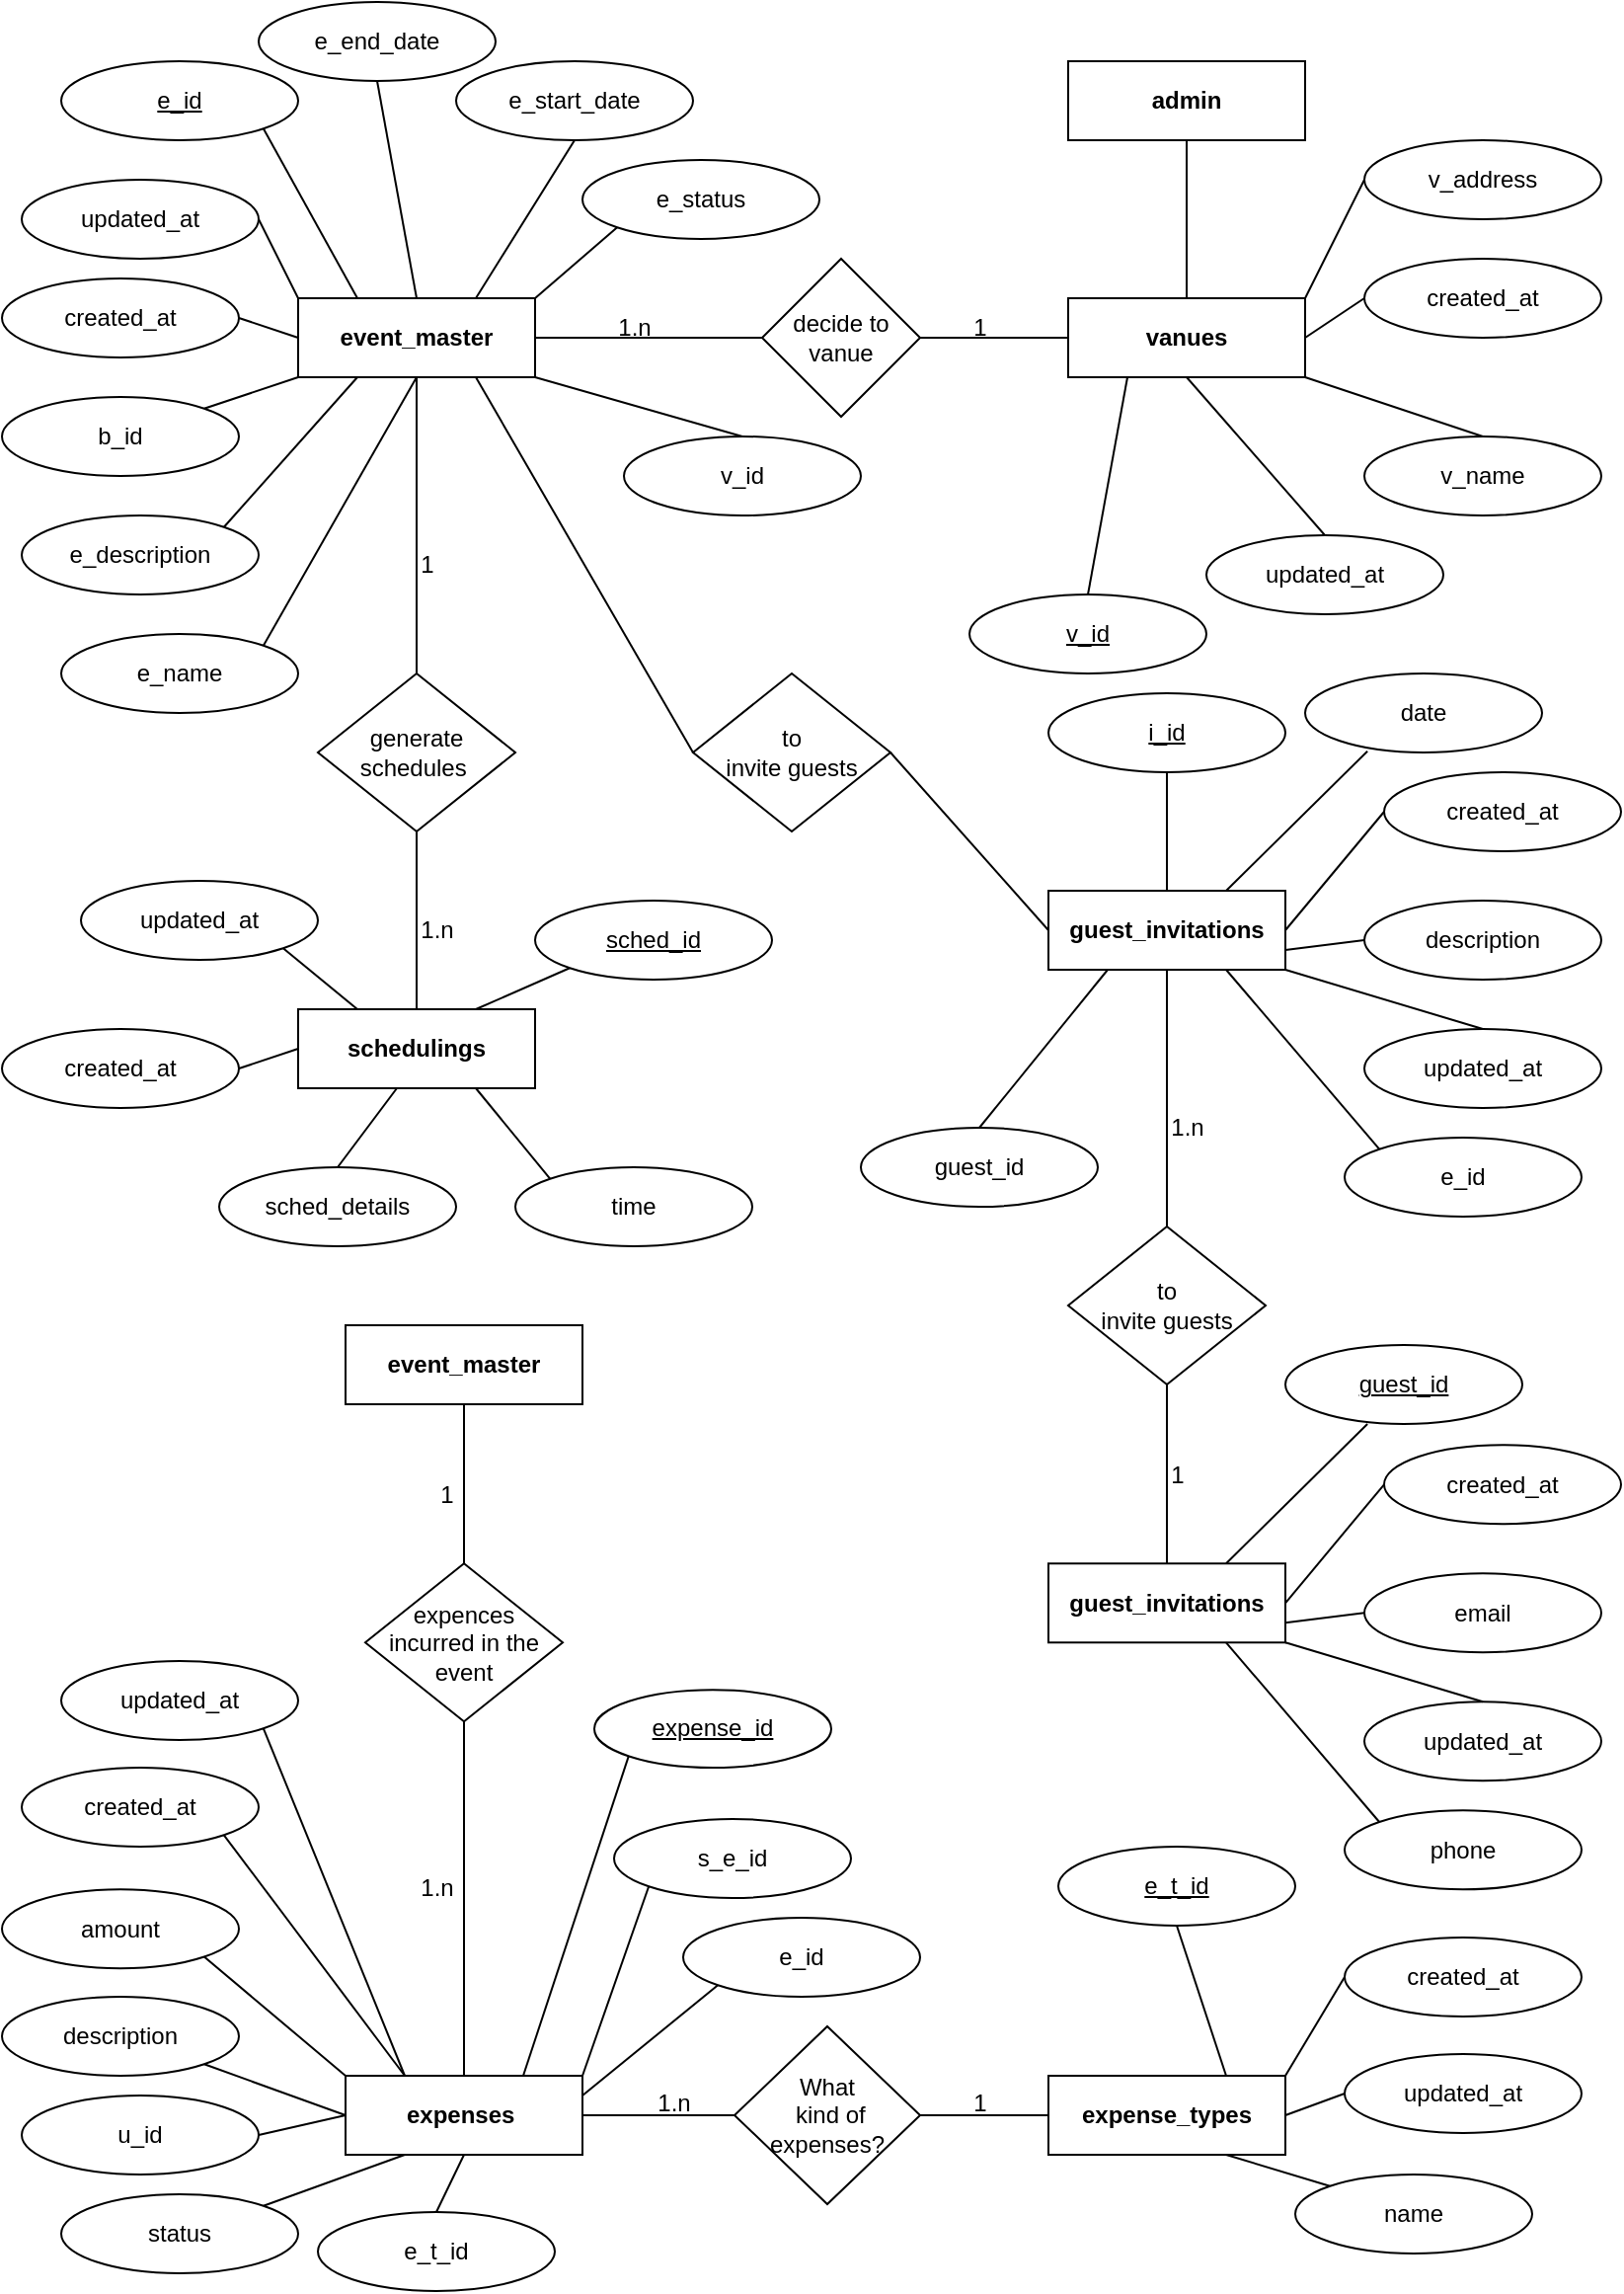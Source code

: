 <mxfile version="20.8.16" type="device" pages="4"><diagram id="C5RBs43oDa-KdzZeNtuy" name="Page-1"><mxGraphModel dx="1963" dy="932" grid="1" gridSize="10" guides="1" tooltips="1" connect="1" arrows="1" fold="1" page="1" pageScale="1" pageWidth="827" pageHeight="1169" math="0" shadow="0"><root><mxCell id="WIyWlLk6GJQsqaUBKTNV-0"/><mxCell id="WIyWlLk6GJQsqaUBKTNV-1" parent="WIyWlLk6GJQsqaUBKTNV-0"/><mxCell id="4fMn8KItKub596Q1XBTn-40" value="&lt;b&gt;admin&lt;/b&gt;" style="rounded=0;whiteSpace=wrap;html=1;strokeColor=default;gradientColor=none;" parent="WIyWlLk6GJQsqaUBKTNV-1" vertex="1"><mxGeometry x="540" y="40" width="120" height="40" as="geometry"/></mxCell><mxCell id="ByxOPr7TP9B5sffNwany-0" value="" style="endArrow=none;html=1;rounded=0;entryX=0.5;entryY=1;entryDx=0;entryDy=0;exitX=0.5;exitY=0;exitDx=0;exitDy=0;" parent="WIyWlLk6GJQsqaUBKTNV-1" source="ByxOPr7TP9B5sffNwany-1" target="4fMn8KItKub596Q1XBTn-40" edge="1"><mxGeometry width="50" height="50" relative="1" as="geometry"><mxPoint x="600" y="150" as="sourcePoint"/><mxPoint x="640" y="110" as="targetPoint"/></mxGeometry></mxCell><mxCell id="ByxOPr7TP9B5sffNwany-1" value="&lt;b&gt;vanues&lt;/b&gt;" style="rounded=0;whiteSpace=wrap;html=1;strokeColor=default;gradientColor=none;" parent="WIyWlLk6GJQsqaUBKTNV-1" vertex="1"><mxGeometry x="540" y="160" width="120" height="40" as="geometry"/></mxCell><mxCell id="ByxOPr7TP9B5sffNwany-2" value="&lt;b&gt;event_master&lt;/b&gt;" style="rounded=0;whiteSpace=wrap;html=1;strokeColor=default;gradientColor=none;" parent="WIyWlLk6GJQsqaUBKTNV-1" vertex="1"><mxGeometry x="150" y="160" width="120" height="40" as="geometry"/></mxCell><mxCell id="ByxOPr7TP9B5sffNwany-3" value="v_id" style="ellipse;whiteSpace=wrap;html=1;strokeColor=default;fontSize=12;gradientColor=none;fontStyle=4" parent="WIyWlLk6GJQsqaUBKTNV-1" vertex="1"><mxGeometry x="490" y="310" width="120" height="40" as="geometry"/></mxCell><mxCell id="ByxOPr7TP9B5sffNwany-4" value="created_at" style="ellipse;whiteSpace=wrap;html=1;strokeColor=default;fontSize=12;gradientColor=none;fontStyle=0" parent="WIyWlLk6GJQsqaUBKTNV-1" vertex="1"><mxGeometry x="690" y="140" width="120" height="40" as="geometry"/></mxCell><mxCell id="ByxOPr7TP9B5sffNwany-5" value="updated_at" style="ellipse;whiteSpace=wrap;html=1;strokeColor=default;fontSize=12;gradientColor=none;fontStyle=0" parent="WIyWlLk6GJQsqaUBKTNV-1" vertex="1"><mxGeometry x="610" y="280" width="120" height="40" as="geometry"/></mxCell><mxCell id="ByxOPr7TP9B5sffNwany-6" value="v_name" style="ellipse;whiteSpace=wrap;html=1;strokeColor=default;fontSize=12;gradientColor=none;fontStyle=0" parent="WIyWlLk6GJQsqaUBKTNV-1" vertex="1"><mxGeometry x="690" y="230" width="120" height="40" as="geometry"/></mxCell><mxCell id="ByxOPr7TP9B5sffNwany-7" value="v_address" style="ellipse;whiteSpace=wrap;html=1;strokeColor=default;fontSize=12;gradientColor=none;fontStyle=0" parent="WIyWlLk6GJQsqaUBKTNV-1" vertex="1"><mxGeometry x="690" y="80" width="120" height="40" as="geometry"/></mxCell><mxCell id="ByxOPr7TP9B5sffNwany-8" value="" style="endArrow=none;html=1;rounded=0;exitX=0.5;exitY=0;exitDx=0;exitDy=0;entryX=0.25;entryY=1;entryDx=0;entryDy=0;" parent="WIyWlLk6GJQsqaUBKTNV-1" source="ByxOPr7TP9B5sffNwany-3" target="ByxOPr7TP9B5sffNwany-1" edge="1"><mxGeometry width="50" height="50" relative="1" as="geometry"><mxPoint x="590" y="180" as="sourcePoint"/><mxPoint x="640" y="130" as="targetPoint"/></mxGeometry></mxCell><mxCell id="ByxOPr7TP9B5sffNwany-9" value="" style="endArrow=none;html=1;rounded=0;entryX=0.5;entryY=0;entryDx=0;entryDy=0;exitX=0.5;exitY=1;exitDx=0;exitDy=0;" parent="WIyWlLk6GJQsqaUBKTNV-1" source="ByxOPr7TP9B5sffNwany-1" target="ByxOPr7TP9B5sffNwany-5" edge="1"><mxGeometry width="50" height="50" relative="1" as="geometry"><mxPoint x="590" y="180" as="sourcePoint"/><mxPoint x="640" y="130" as="targetPoint"/></mxGeometry></mxCell><mxCell id="ByxOPr7TP9B5sffNwany-10" value="" style="endArrow=none;html=1;rounded=0;entryX=0;entryY=0.5;entryDx=0;entryDy=0;exitX=1;exitY=0.5;exitDx=0;exitDy=0;" parent="WIyWlLk6GJQsqaUBKTNV-1" source="ByxOPr7TP9B5sffNwany-1" target="ByxOPr7TP9B5sffNwany-4" edge="1"><mxGeometry width="50" height="50" relative="1" as="geometry"><mxPoint x="600" y="190" as="sourcePoint"/><mxPoint x="650" y="140" as="targetPoint"/></mxGeometry></mxCell><mxCell id="ByxOPr7TP9B5sffNwany-11" value="" style="endArrow=none;html=1;rounded=0;entryX=0;entryY=0.5;entryDx=0;entryDy=0;exitX=1;exitY=0;exitDx=0;exitDy=0;" parent="WIyWlLk6GJQsqaUBKTNV-1" source="ByxOPr7TP9B5sffNwany-1" target="ByxOPr7TP9B5sffNwany-7" edge="1"><mxGeometry width="50" height="50" relative="1" as="geometry"><mxPoint x="640" y="210" as="sourcePoint"/><mxPoint x="667.574" y="305.858" as="targetPoint"/></mxGeometry></mxCell><mxCell id="ByxOPr7TP9B5sffNwany-12" value="" style="endArrow=none;html=1;rounded=0;entryX=0.5;entryY=0;entryDx=0;entryDy=0;exitX=1;exitY=1;exitDx=0;exitDy=0;" parent="WIyWlLk6GJQsqaUBKTNV-1" source="ByxOPr7TP9B5sffNwany-1" target="ByxOPr7TP9B5sffNwany-6" edge="1"><mxGeometry width="50" height="50" relative="1" as="geometry"><mxPoint x="610" y="210" as="sourcePoint"/><mxPoint x="562.426" y="325.858" as="targetPoint"/></mxGeometry></mxCell><mxCell id="ByxOPr7TP9B5sffNwany-13" value="e_id" style="ellipse;whiteSpace=wrap;html=1;strokeColor=default;fontSize=12;gradientColor=none;fontStyle=4" parent="WIyWlLk6GJQsqaUBKTNV-1" vertex="1"><mxGeometry x="30" y="40" width="120" height="40" as="geometry"/></mxCell><mxCell id="ByxOPr7TP9B5sffNwany-14" value="updated_at" style="ellipse;whiteSpace=wrap;html=1;strokeColor=default;fontSize=12;gradientColor=none;fontStyle=0" parent="WIyWlLk6GJQsqaUBKTNV-1" vertex="1"><mxGeometry x="10" y="100" width="120" height="40" as="geometry"/></mxCell><mxCell id="ByxOPr7TP9B5sffNwany-16" value="created_at" style="ellipse;whiteSpace=wrap;html=1;strokeColor=default;fontSize=12;gradientColor=none;fontStyle=0" parent="WIyWlLk6GJQsqaUBKTNV-1" vertex="1"><mxGeometry y="150" width="120" height="40" as="geometry"/></mxCell><mxCell id="ByxOPr7TP9B5sffNwany-17" value="b_id" style="ellipse;whiteSpace=wrap;html=1;strokeColor=default;fontSize=12;gradientColor=none;fontStyle=0" parent="WIyWlLk6GJQsqaUBKTNV-1" vertex="1"><mxGeometry y="210" width="120" height="40" as="geometry"/></mxCell><mxCell id="ByxOPr7TP9B5sffNwany-21" value="e_description" style="ellipse;whiteSpace=wrap;html=1;strokeColor=default;fontSize=12;gradientColor=none;fontStyle=0" parent="WIyWlLk6GJQsqaUBKTNV-1" vertex="1"><mxGeometry x="10" y="270" width="120" height="40" as="geometry"/></mxCell><mxCell id="ByxOPr7TP9B5sffNwany-22" value="e_name" style="ellipse;whiteSpace=wrap;html=1;strokeColor=default;fontSize=12;gradientColor=none;fontStyle=0" parent="WIyWlLk6GJQsqaUBKTNV-1" vertex="1"><mxGeometry x="30" y="330" width="120" height="40" as="geometry"/></mxCell><mxCell id="ByxOPr7TP9B5sffNwany-24" value="e_end_date" style="ellipse;whiteSpace=wrap;html=1;strokeColor=default;fontSize=12;gradientColor=none;fontStyle=0" parent="WIyWlLk6GJQsqaUBKTNV-1" vertex="1"><mxGeometry x="130" y="10" width="120" height="40" as="geometry"/></mxCell><mxCell id="ByxOPr7TP9B5sffNwany-25" value="e_start_date" style="ellipse;whiteSpace=wrap;html=1;strokeColor=default;fontSize=12;gradientColor=none;fontStyle=0" parent="WIyWlLk6GJQsqaUBKTNV-1" vertex="1"><mxGeometry x="230" y="40" width="120" height="40" as="geometry"/></mxCell><mxCell id="ByxOPr7TP9B5sffNwany-26" value="e_status" style="ellipse;whiteSpace=wrap;html=1;strokeColor=default;fontSize=12;gradientColor=none;fontStyle=0" parent="WIyWlLk6GJQsqaUBKTNV-1" vertex="1"><mxGeometry x="294" y="90" width="120" height="40" as="geometry"/></mxCell><mxCell id="ByxOPr7TP9B5sffNwany-27" value="v_id" style="ellipse;whiteSpace=wrap;html=1;strokeColor=default;fontSize=12;gradientColor=none;fontStyle=0" parent="WIyWlLk6GJQsqaUBKTNV-1" vertex="1"><mxGeometry x="315" y="230" width="120" height="40" as="geometry"/></mxCell><mxCell id="ByxOPr7TP9B5sffNwany-28" value="" style="endArrow=none;html=1;rounded=0;exitX=1;exitY=0;exitDx=0;exitDy=0;entryX=0;entryY=1;entryDx=0;entryDy=0;" parent="WIyWlLk6GJQsqaUBKTNV-1" source="ByxOPr7TP9B5sffNwany-2" target="ByxOPr7TP9B5sffNwany-26" edge="1"><mxGeometry width="50" height="50" relative="1" as="geometry"><mxPoint x="510" y="250" as="sourcePoint"/><mxPoint x="550" y="210" as="targetPoint"/></mxGeometry></mxCell><mxCell id="ByxOPr7TP9B5sffNwany-29" value="" style="endArrow=none;html=1;rounded=0;exitX=0.75;exitY=0;exitDx=0;exitDy=0;entryX=0.5;entryY=1;entryDx=0;entryDy=0;" parent="WIyWlLk6GJQsqaUBKTNV-1" source="ByxOPr7TP9B5sffNwany-2" target="ByxOPr7TP9B5sffNwany-25" edge="1"><mxGeometry width="50" height="50" relative="1" as="geometry"><mxPoint x="280" y="170" as="sourcePoint"/><mxPoint x="297.574" y="134.142" as="targetPoint"/></mxGeometry></mxCell><mxCell id="ByxOPr7TP9B5sffNwany-30" value="" style="endArrow=none;html=1;rounded=0;exitX=0.5;exitY=0;exitDx=0;exitDy=0;entryX=0.5;entryY=1;entryDx=0;entryDy=0;" parent="WIyWlLk6GJQsqaUBKTNV-1" source="ByxOPr7TP9B5sffNwany-2" target="ByxOPr7TP9B5sffNwany-24" edge="1"><mxGeometry width="50" height="50" relative="1" as="geometry"><mxPoint x="250" y="170" as="sourcePoint"/><mxPoint x="270" y="100" as="targetPoint"/></mxGeometry></mxCell><mxCell id="ByxOPr7TP9B5sffNwany-31" value="" style="endArrow=none;html=1;rounded=0;exitX=0.25;exitY=0;exitDx=0;exitDy=0;entryX=1;entryY=1;entryDx=0;entryDy=0;" parent="WIyWlLk6GJQsqaUBKTNV-1" source="ByxOPr7TP9B5sffNwany-2" target="ByxOPr7TP9B5sffNwany-13" edge="1"><mxGeometry width="50" height="50" relative="1" as="geometry"><mxPoint x="260" y="180" as="sourcePoint"/><mxPoint x="280" y="110" as="targetPoint"/></mxGeometry></mxCell><mxCell id="ByxOPr7TP9B5sffNwany-32" value="" style="endArrow=none;html=1;rounded=0;exitX=0;exitY=0;exitDx=0;exitDy=0;entryX=1;entryY=0.5;entryDx=0;entryDy=0;" parent="WIyWlLk6GJQsqaUBKTNV-1" source="ByxOPr7TP9B5sffNwany-2" target="ByxOPr7TP9B5sffNwany-14" edge="1"><mxGeometry width="50" height="50" relative="1" as="geometry"><mxPoint x="270" y="190" as="sourcePoint"/><mxPoint x="290" y="120" as="targetPoint"/></mxGeometry></mxCell><mxCell id="ByxOPr7TP9B5sffNwany-33" value="" style="endArrow=none;html=1;rounded=0;exitX=0;exitY=0.5;exitDx=0;exitDy=0;entryX=1;entryY=0.5;entryDx=0;entryDy=0;" parent="WIyWlLk6GJQsqaUBKTNV-1" source="ByxOPr7TP9B5sffNwany-2" target="ByxOPr7TP9B5sffNwany-16" edge="1"><mxGeometry width="50" height="50" relative="1" as="geometry"><mxPoint x="280" y="200" as="sourcePoint"/><mxPoint x="300" y="130" as="targetPoint"/></mxGeometry></mxCell><mxCell id="ByxOPr7TP9B5sffNwany-34" value="" style="endArrow=none;html=1;rounded=0;exitX=0;exitY=1;exitDx=0;exitDy=0;entryX=1;entryY=0;entryDx=0;entryDy=0;" parent="WIyWlLk6GJQsqaUBKTNV-1" source="ByxOPr7TP9B5sffNwany-2" target="ByxOPr7TP9B5sffNwany-17" edge="1"><mxGeometry width="50" height="50" relative="1" as="geometry"><mxPoint x="290" y="210" as="sourcePoint"/><mxPoint x="310" y="140" as="targetPoint"/></mxGeometry></mxCell><mxCell id="ByxOPr7TP9B5sffNwany-35" value="" style="endArrow=none;html=1;rounded=0;exitX=0.25;exitY=1;exitDx=0;exitDy=0;entryX=1;entryY=0;entryDx=0;entryDy=0;" parent="WIyWlLk6GJQsqaUBKTNV-1" source="ByxOPr7TP9B5sffNwany-2" target="ByxOPr7TP9B5sffNwany-21" edge="1"><mxGeometry width="50" height="50" relative="1" as="geometry"><mxPoint x="300" y="220" as="sourcePoint"/><mxPoint x="320" y="150" as="targetPoint"/></mxGeometry></mxCell><mxCell id="ByxOPr7TP9B5sffNwany-36" value="" style="endArrow=none;html=1;rounded=0;exitX=0.5;exitY=1;exitDx=0;exitDy=0;entryX=1;entryY=0;entryDx=0;entryDy=0;" parent="WIyWlLk6GJQsqaUBKTNV-1" source="ByxOPr7TP9B5sffNwany-2" target="ByxOPr7TP9B5sffNwany-22" edge="1"><mxGeometry width="50" height="50" relative="1" as="geometry"><mxPoint x="310" y="230" as="sourcePoint"/><mxPoint x="330" y="160" as="targetPoint"/></mxGeometry></mxCell><mxCell id="ByxOPr7TP9B5sffNwany-37" value="generate schedules&amp;nbsp;" style="rhombus;whiteSpace=wrap;html=1;rounded=0;gradientColor=none;" parent="WIyWlLk6GJQsqaUBKTNV-1" vertex="1"><mxGeometry x="160" y="350" width="100" height="80" as="geometry"/></mxCell><mxCell id="ByxOPr7TP9B5sffNwany-43" value="" style="endArrow=none;html=1;rounded=0;exitX=1;exitY=1;exitDx=0;exitDy=0;entryX=0.5;entryY=0;entryDx=0;entryDy=0;" parent="WIyWlLk6GJQsqaUBKTNV-1" source="ByxOPr7TP9B5sffNwany-2" target="ByxOPr7TP9B5sffNwany-27" edge="1"><mxGeometry width="50" height="50" relative="1" as="geometry"><mxPoint x="280" y="170" as="sourcePoint"/><mxPoint x="321.574" y="134.142" as="targetPoint"/></mxGeometry></mxCell><mxCell id="ByxOPr7TP9B5sffNwany-45" value="decide to vanue" style="rhombus;whiteSpace=wrap;html=1;rounded=0;gradientColor=none;" parent="WIyWlLk6GJQsqaUBKTNV-1" vertex="1"><mxGeometry x="385" y="140" width="80" height="80" as="geometry"/></mxCell><mxCell id="ByxOPr7TP9B5sffNwany-49" value="" style="endArrow=none;html=1;rounded=0;exitX=1;exitY=0.5;exitDx=0;exitDy=0;entryX=0;entryY=0.5;entryDx=0;entryDy=0;" parent="WIyWlLk6GJQsqaUBKTNV-1" source="ByxOPr7TP9B5sffNwany-2" target="ByxOPr7TP9B5sffNwany-45" edge="1"><mxGeometry width="50" height="50" relative="1" as="geometry"><mxPoint x="280" y="210" as="sourcePoint"/><mxPoint x="330" y="260" as="targetPoint"/></mxGeometry></mxCell><mxCell id="ByxOPr7TP9B5sffNwany-54" value="1" style="text;html=1;align=center;verticalAlign=middle;resizable=0;points=[];autosize=1;strokeColor=none;fillColor=none;" parent="WIyWlLk6GJQsqaUBKTNV-1" vertex="1"><mxGeometry x="480" y="160" width="30" height="30" as="geometry"/></mxCell><mxCell id="ByxOPr7TP9B5sffNwany-55" value="1.n" style="text;html=1;align=center;verticalAlign=middle;resizable=0;points=[];autosize=1;strokeColor=none;fillColor=none;" parent="WIyWlLk6GJQsqaUBKTNV-1" vertex="1"><mxGeometry x="300" y="160" width="40" height="30" as="geometry"/></mxCell><mxCell id="ByxOPr7TP9B5sffNwany-56" value="&lt;b&gt;schedulings&lt;/b&gt;" style="rounded=0;whiteSpace=wrap;html=1;strokeColor=default;gradientColor=none;" parent="WIyWlLk6GJQsqaUBKTNV-1" vertex="1"><mxGeometry x="150" y="520" width="120" height="40" as="geometry"/></mxCell><mxCell id="ByxOPr7TP9B5sffNwany-57" value="" style="endArrow=none;html=1;rounded=0;entryX=0.5;entryY=0;entryDx=0;entryDy=0;" parent="WIyWlLk6GJQsqaUBKTNV-1" target="ByxOPr7TP9B5sffNwany-37" edge="1"><mxGeometry width="50" height="50" relative="1" as="geometry"><mxPoint x="210" y="200" as="sourcePoint"/><mxPoint x="142.426" y="345.858" as="targetPoint"/></mxGeometry></mxCell><mxCell id="ByxOPr7TP9B5sffNwany-59" value="1" style="text;html=1;align=center;verticalAlign=middle;resizable=0;points=[];autosize=1;strokeColor=none;fillColor=none;" parent="WIyWlLk6GJQsqaUBKTNV-1" vertex="1"><mxGeometry x="200" y="280" width="30" height="30" as="geometry"/></mxCell><mxCell id="ByxOPr7TP9B5sffNwany-60" value="" style="endArrow=none;html=1;rounded=0;exitX=0.5;exitY=1;exitDx=0;exitDy=0;entryX=0.5;entryY=0;entryDx=0;entryDy=0;" parent="WIyWlLk6GJQsqaUBKTNV-1" source="ByxOPr7TP9B5sffNwany-37" target="ByxOPr7TP9B5sffNwany-56" edge="1"><mxGeometry width="50" height="50" relative="1" as="geometry"><mxPoint x="230" y="220" as="sourcePoint"/><mxPoint x="152.426" y="355.858" as="targetPoint"/></mxGeometry></mxCell><mxCell id="ByxOPr7TP9B5sffNwany-61" value="1.n" style="text;html=1;align=center;verticalAlign=middle;resizable=0;points=[];autosize=1;strokeColor=none;fillColor=none;" parent="WIyWlLk6GJQsqaUBKTNV-1" vertex="1"><mxGeometry x="200" y="465" width="40" height="30" as="geometry"/></mxCell><mxCell id="ByxOPr7TP9B5sffNwany-63" value="sched_id" style="ellipse;whiteSpace=wrap;html=1;strokeColor=default;fontSize=12;gradientColor=none;fontStyle=4" parent="WIyWlLk6GJQsqaUBKTNV-1" vertex="1"><mxGeometry x="270" y="465" width="120" height="40" as="geometry"/></mxCell><mxCell id="ByxOPr7TP9B5sffNwany-64" value="updated_at" style="ellipse;whiteSpace=wrap;html=1;strokeColor=default;fontSize=12;gradientColor=none;fontStyle=0" parent="WIyWlLk6GJQsqaUBKTNV-1" vertex="1"><mxGeometry x="40" y="455" width="120" height="40" as="geometry"/></mxCell><mxCell id="ByxOPr7TP9B5sffNwany-65" value="created_at" style="ellipse;whiteSpace=wrap;html=1;strokeColor=default;fontSize=12;gradientColor=none;fontStyle=0" parent="WIyWlLk6GJQsqaUBKTNV-1" vertex="1"><mxGeometry y="530" width="120" height="40" as="geometry"/></mxCell><mxCell id="ByxOPr7TP9B5sffNwany-67" value="time" style="ellipse;whiteSpace=wrap;html=1;strokeColor=default;fontSize=12;gradientColor=none;fontStyle=0" parent="WIyWlLk6GJQsqaUBKTNV-1" vertex="1"><mxGeometry x="260" y="600" width="120" height="40" as="geometry"/></mxCell><mxCell id="ByxOPr7TP9B5sffNwany-68" value="sched_details" style="ellipse;whiteSpace=wrap;html=1;strokeColor=default;fontSize=12;gradientColor=none;fontStyle=0" parent="WIyWlLk6GJQsqaUBKTNV-1" vertex="1"><mxGeometry x="110" y="600" width="120" height="40" as="geometry"/></mxCell><mxCell id="ByxOPr7TP9B5sffNwany-70" value="" style="endArrow=none;html=1;rounded=0;exitX=0.25;exitY=0;exitDx=0;exitDy=0;entryX=1;entryY=1;entryDx=0;entryDy=0;" parent="WIyWlLk6GJQsqaUBKTNV-1" source="ByxOPr7TP9B5sffNwany-56" target="ByxOPr7TP9B5sffNwany-64" edge="1"><mxGeometry width="50" height="50" relative="1" as="geometry"><mxPoint x="110.0" y="600" as="sourcePoint"/><mxPoint x="130.0" y="490" as="targetPoint"/></mxGeometry></mxCell><mxCell id="ByxOPr7TP9B5sffNwany-71" value="" style="endArrow=none;html=1;rounded=0;exitX=0.75;exitY=0;exitDx=0;exitDy=0;entryX=0;entryY=1;entryDx=0;entryDy=0;" parent="WIyWlLk6GJQsqaUBKTNV-1" source="ByxOPr7TP9B5sffNwany-56" target="ByxOPr7TP9B5sffNwany-63" edge="1"><mxGeometry width="50" height="50" relative="1" as="geometry"><mxPoint x="570.0" y="330" as="sourcePoint"/><mxPoint x="590.0" y="220" as="targetPoint"/></mxGeometry></mxCell><mxCell id="ByxOPr7TP9B5sffNwany-73" value="" style="endArrow=none;html=1;rounded=0;exitX=0;exitY=0.5;exitDx=0;exitDy=0;" parent="WIyWlLk6GJQsqaUBKTNV-1" source="ByxOPr7TP9B5sffNwany-56" edge="1"><mxGeometry width="50" height="50" relative="1" as="geometry"><mxPoint x="70.0" y="675" as="sourcePoint"/><mxPoint x="120" y="550" as="targetPoint"/></mxGeometry></mxCell><mxCell id="ByxOPr7TP9B5sffNwany-74" value="" style="endArrow=none;html=1;rounded=0;exitX=0.5;exitY=0;exitDx=0;exitDy=0;entryX=0.25;entryY=1;entryDx=0;entryDy=0;" parent="WIyWlLk6GJQsqaUBKTNV-1" source="ByxOPr7TP9B5sffNwany-68" edge="1"><mxGeometry width="50" height="50" relative="1" as="geometry"><mxPoint x="180.0" y="670" as="sourcePoint"/><mxPoint x="200.0" y="560" as="targetPoint"/></mxGeometry></mxCell><mxCell id="ByxOPr7TP9B5sffNwany-75" value="" style="endArrow=none;html=1;rounded=0;entryX=0.75;entryY=1;entryDx=0;entryDy=0;exitX=0;exitY=0;exitDx=0;exitDy=0;" parent="WIyWlLk6GJQsqaUBKTNV-1" source="ByxOPr7TP9B5sffNwany-67" target="ByxOPr7TP9B5sffNwany-56" edge="1"><mxGeometry width="50" height="50" relative="1" as="geometry"><mxPoint x="280" y="600" as="sourcePoint"/><mxPoint x="630.0" y="260" as="targetPoint"/></mxGeometry></mxCell><mxCell id="ByxOPr7TP9B5sffNwany-76" value="" style="endArrow=none;html=1;rounded=0;exitX=0;exitY=0.5;exitDx=0;exitDy=0;entryX=1;entryY=0.5;entryDx=0;entryDy=0;" parent="WIyWlLk6GJQsqaUBKTNV-1" source="ByxOPr7TP9B5sffNwany-1" target="ByxOPr7TP9B5sffNwany-45" edge="1"><mxGeometry width="50" height="50" relative="1" as="geometry"><mxPoint x="610" y="170" as="sourcePoint"/><mxPoint x="480" y="190" as="targetPoint"/></mxGeometry></mxCell><mxCell id="ByxOPr7TP9B5sffNwany-78" value="&lt;b&gt;guest_invitations&lt;/b&gt;" style="rounded=0;whiteSpace=wrap;html=1;strokeColor=default;gradientColor=none;" parent="WIyWlLk6GJQsqaUBKTNV-1" vertex="1"><mxGeometry x="530" y="460" width="120" height="40" as="geometry"/></mxCell><mxCell id="ByxOPr7TP9B5sffNwany-79" value="date" style="ellipse;whiteSpace=wrap;html=1;strokeColor=default;fontSize=12;gradientColor=none;fontStyle=0" parent="WIyWlLk6GJQsqaUBKTNV-1" vertex="1"><mxGeometry x="660" y="350" width="120" height="40" as="geometry"/></mxCell><mxCell id="ByxOPr7TP9B5sffNwany-80" value="created_at" style="ellipse;whiteSpace=wrap;html=1;strokeColor=default;fontSize=12;gradientColor=none;fontStyle=0" parent="WIyWlLk6GJQsqaUBKTNV-1" vertex="1"><mxGeometry x="700" y="400" width="120" height="40" as="geometry"/></mxCell><mxCell id="ByxOPr7TP9B5sffNwany-81" value="updated_at" style="ellipse;whiteSpace=wrap;html=1;strokeColor=default;fontSize=12;gradientColor=none;fontStyle=0" parent="WIyWlLk6GJQsqaUBKTNV-1" vertex="1"><mxGeometry x="690" y="530" width="120" height="40" as="geometry"/></mxCell><mxCell id="ByxOPr7TP9B5sffNwany-82" value="description" style="ellipse;whiteSpace=wrap;html=1;strokeColor=default;fontSize=12;gradientColor=none;fontStyle=0" parent="WIyWlLk6GJQsqaUBKTNV-1" vertex="1"><mxGeometry x="690" y="465" width="120" height="40" as="geometry"/></mxCell><mxCell id="ByxOPr7TP9B5sffNwany-83" value="i_id" style="ellipse;whiteSpace=wrap;html=1;strokeColor=default;fontSize=12;gradientColor=none;fontStyle=4" parent="WIyWlLk6GJQsqaUBKTNV-1" vertex="1"><mxGeometry x="530" y="360" width="120" height="40" as="geometry"/></mxCell><mxCell id="ByxOPr7TP9B5sffNwany-84" value="" style="endArrow=none;html=1;rounded=0;exitX=0.263;exitY=0.984;exitDx=0;exitDy=0;entryX=0.75;entryY=0;entryDx=0;entryDy=0;exitPerimeter=0;" parent="WIyWlLk6GJQsqaUBKTNV-1" source="ByxOPr7TP9B5sffNwany-79" target="ByxOPr7TP9B5sffNwany-78" edge="1"><mxGeometry width="50" height="50" relative="1" as="geometry"><mxPoint x="580" y="480" as="sourcePoint"/><mxPoint x="630" y="430" as="targetPoint"/></mxGeometry></mxCell><mxCell id="ByxOPr7TP9B5sffNwany-85" value="" style="endArrow=none;html=1;rounded=0;entryX=0.5;entryY=0;entryDx=0;entryDy=0;exitX=1;exitY=1;exitDx=0;exitDy=0;" parent="WIyWlLk6GJQsqaUBKTNV-1" source="ByxOPr7TP9B5sffNwany-78" target="ByxOPr7TP9B5sffNwany-81" edge="1"><mxGeometry width="50" height="50" relative="1" as="geometry"><mxPoint x="580" y="480" as="sourcePoint"/><mxPoint x="630" y="430" as="targetPoint"/></mxGeometry></mxCell><mxCell id="ByxOPr7TP9B5sffNwany-86" value="" style="endArrow=none;html=1;rounded=0;entryX=0;entryY=0.5;entryDx=0;entryDy=0;exitX=1;exitY=0.5;exitDx=0;exitDy=0;" parent="WIyWlLk6GJQsqaUBKTNV-1" source="ByxOPr7TP9B5sffNwany-78" target="ByxOPr7TP9B5sffNwany-80" edge="1"><mxGeometry width="50" height="50" relative="1" as="geometry"><mxPoint x="590" y="490" as="sourcePoint"/><mxPoint x="640" y="440" as="targetPoint"/></mxGeometry></mxCell><mxCell id="ByxOPr7TP9B5sffNwany-87" value="" style="endArrow=none;html=1;rounded=0;entryX=0.5;entryY=1;entryDx=0;entryDy=0;exitX=0.5;exitY=0;exitDx=0;exitDy=0;" parent="WIyWlLk6GJQsqaUBKTNV-1" source="ByxOPr7TP9B5sffNwany-78" target="ByxOPr7TP9B5sffNwany-83" edge="1"><mxGeometry width="50" height="50" relative="1" as="geometry"><mxPoint x="630" y="510" as="sourcePoint"/><mxPoint x="657.574" y="605.858" as="targetPoint"/></mxGeometry></mxCell><mxCell id="ByxOPr7TP9B5sffNwany-88" value="" style="endArrow=none;html=1;rounded=0;entryX=0;entryY=0.5;entryDx=0;entryDy=0;exitX=1;exitY=0.75;exitDx=0;exitDy=0;" parent="WIyWlLk6GJQsqaUBKTNV-1" source="ByxOPr7TP9B5sffNwany-78" target="ByxOPr7TP9B5sffNwany-82" edge="1"><mxGeometry width="50" height="50" relative="1" as="geometry"><mxPoint x="600" y="510" as="sourcePoint"/><mxPoint x="552.426" y="625.858" as="targetPoint"/></mxGeometry></mxCell><mxCell id="ByxOPr7TP9B5sffNwany-103" value="guest_id" style="ellipse;whiteSpace=wrap;html=1;strokeColor=default;fontSize=12;gradientColor=none;fontStyle=0" parent="WIyWlLk6GJQsqaUBKTNV-1" vertex="1"><mxGeometry x="435" y="580" width="120" height="40" as="geometry"/></mxCell><mxCell id="ByxOPr7TP9B5sffNwany-104" value="e_id" style="ellipse;whiteSpace=wrap;html=1;strokeColor=default;fontSize=12;gradientColor=none;fontStyle=0" parent="WIyWlLk6GJQsqaUBKTNV-1" vertex="1"><mxGeometry x="680" y="585" width="120" height="40" as="geometry"/></mxCell><mxCell id="ByxOPr7TP9B5sffNwany-106" value="" style="endArrow=none;html=1;rounded=0;exitX=0;exitY=0;exitDx=0;exitDy=0;entryX=0.75;entryY=1;entryDx=0;entryDy=0;" parent="WIyWlLk6GJQsqaUBKTNV-1" source="ByxOPr7TP9B5sffNwany-104" target="ByxOPr7TP9B5sffNwany-78" edge="1"><mxGeometry width="50" height="50" relative="1" as="geometry"><mxPoint x="480.0" y="530" as="sourcePoint"/><mxPoint x="540.0" y="510" as="targetPoint"/></mxGeometry></mxCell><mxCell id="ByxOPr7TP9B5sffNwany-107" value="to&lt;br&gt;&amp;nbsp;invite guests&amp;nbsp;" style="rhombus;whiteSpace=wrap;html=1;rounded=0;gradientColor=none;" parent="WIyWlLk6GJQsqaUBKTNV-1" vertex="1"><mxGeometry x="350" y="350" width="100" height="80" as="geometry"/></mxCell><mxCell id="ByxOPr7TP9B5sffNwany-112" value="" style="endArrow=none;html=1;rounded=0;exitX=0;exitY=0.5;exitDx=0;exitDy=0;entryX=1;entryY=0.5;entryDx=0;entryDy=0;" parent="WIyWlLk6GJQsqaUBKTNV-1" source="ByxOPr7TP9B5sffNwany-78" target="ByxOPr7TP9B5sffNwany-107" edge="1"><mxGeometry width="50" height="50" relative="1" as="geometry"><mxPoint x="414.0" y="490" as="sourcePoint"/><mxPoint x="434.0" y="380" as="targetPoint"/></mxGeometry></mxCell><mxCell id="ByxOPr7TP9B5sffNwany-115" value="" style="endArrow=none;html=1;rounded=0;exitX=0;exitY=0.5;exitDx=0;exitDy=0;entryX=0.75;entryY=1;entryDx=0;entryDy=0;" parent="WIyWlLk6GJQsqaUBKTNV-1" source="ByxOPr7TP9B5sffNwany-107" target="ByxOPr7TP9B5sffNwany-2" edge="1"><mxGeometry width="50" height="50" relative="1" as="geometry"><mxPoint x="540.0" y="490" as="sourcePoint"/><mxPoint x="460.0" y="400" as="targetPoint"/></mxGeometry></mxCell><mxCell id="eSLUNvn1LJkB95j4G-rp-0" value="" style="endArrow=none;html=1;rounded=0;exitX=0.5;exitY=0;exitDx=0;exitDy=0;entryX=0.25;entryY=1;entryDx=0;entryDy=0;" parent="WIyWlLk6GJQsqaUBKTNV-1" source="ByxOPr7TP9B5sffNwany-103" target="ByxOPr7TP9B5sffNwany-78" edge="1"><mxGeometry width="50" height="50" relative="1" as="geometry"><mxPoint x="707.574" y="600.858" as="sourcePoint"/><mxPoint x="630" y="510" as="targetPoint"/></mxGeometry></mxCell><mxCell id="Dcz8rcGwBaN2lzZTGvOG-0" value="&lt;b&gt;guest_invitations&lt;/b&gt;" style="rounded=0;whiteSpace=wrap;html=1;strokeColor=default;gradientColor=none;" parent="WIyWlLk6GJQsqaUBKTNV-1" vertex="1"><mxGeometry x="530" y="800.64" width="120" height="40" as="geometry"/></mxCell><mxCell id="Dcz8rcGwBaN2lzZTGvOG-1" value="created_at" style="ellipse;whiteSpace=wrap;html=1;strokeColor=default;fontSize=12;gradientColor=none;fontStyle=0" parent="WIyWlLk6GJQsqaUBKTNV-1" vertex="1"><mxGeometry x="700" y="740.64" width="120" height="40" as="geometry"/></mxCell><mxCell id="Dcz8rcGwBaN2lzZTGvOG-2" value="updated_at" style="ellipse;whiteSpace=wrap;html=1;strokeColor=default;fontSize=12;gradientColor=none;fontStyle=0" parent="WIyWlLk6GJQsqaUBKTNV-1" vertex="1"><mxGeometry x="690" y="870.64" width="120" height="40" as="geometry"/></mxCell><mxCell id="Dcz8rcGwBaN2lzZTGvOG-3" value="email" style="ellipse;whiteSpace=wrap;html=1;strokeColor=default;fontSize=12;gradientColor=none;fontStyle=0" parent="WIyWlLk6GJQsqaUBKTNV-1" vertex="1"><mxGeometry x="690" y="805.64" width="120" height="40" as="geometry"/></mxCell><mxCell id="Dcz8rcGwBaN2lzZTGvOG-4" value="" style="endArrow=none;html=1;rounded=0;exitX=0.263;exitY=0.984;exitDx=0;exitDy=0;entryX=0.75;entryY=0;entryDx=0;entryDy=0;exitPerimeter=0;" parent="WIyWlLk6GJQsqaUBKTNV-1" target="Dcz8rcGwBaN2lzZTGvOG-0" edge="1"><mxGeometry width="50" height="50" relative="1" as="geometry"><mxPoint x="691.56" y="730.0" as="sourcePoint"/><mxPoint x="630" y="770.64" as="targetPoint"/></mxGeometry></mxCell><mxCell id="Dcz8rcGwBaN2lzZTGvOG-5" value="" style="endArrow=none;html=1;rounded=0;entryX=0.5;entryY=0;entryDx=0;entryDy=0;exitX=1;exitY=1;exitDx=0;exitDy=0;" parent="WIyWlLk6GJQsqaUBKTNV-1" source="Dcz8rcGwBaN2lzZTGvOG-0" target="Dcz8rcGwBaN2lzZTGvOG-2" edge="1"><mxGeometry width="50" height="50" relative="1" as="geometry"><mxPoint x="580" y="820.64" as="sourcePoint"/><mxPoint x="630" y="770.64" as="targetPoint"/></mxGeometry></mxCell><mxCell id="Dcz8rcGwBaN2lzZTGvOG-6" value="" style="endArrow=none;html=1;rounded=0;entryX=0;entryY=0.5;entryDx=0;entryDy=0;exitX=1;exitY=0.5;exitDx=0;exitDy=0;" parent="WIyWlLk6GJQsqaUBKTNV-1" source="Dcz8rcGwBaN2lzZTGvOG-0" target="Dcz8rcGwBaN2lzZTGvOG-1" edge="1"><mxGeometry width="50" height="50" relative="1" as="geometry"><mxPoint x="590" y="830.64" as="sourcePoint"/><mxPoint x="640" y="780.64" as="targetPoint"/></mxGeometry></mxCell><mxCell id="Dcz8rcGwBaN2lzZTGvOG-7" value="" style="endArrow=none;html=1;rounded=0;entryX=0.5;entryY=1;entryDx=0;entryDy=0;exitX=0.5;exitY=0;exitDx=0;exitDy=0;" parent="WIyWlLk6GJQsqaUBKTNV-1" source="Dcz8rcGwBaN2lzZTGvOG-0" target="Dcz8rcGwBaN2lzZTGvOG-14" edge="1"><mxGeometry width="50" height="50" relative="1" as="geometry"><mxPoint x="630" y="850.64" as="sourcePoint"/><mxPoint x="590" y="740.64" as="targetPoint"/></mxGeometry></mxCell><mxCell id="Dcz8rcGwBaN2lzZTGvOG-8" value="" style="endArrow=none;html=1;rounded=0;entryX=0;entryY=0.5;entryDx=0;entryDy=0;exitX=1;exitY=0.75;exitDx=0;exitDy=0;" parent="WIyWlLk6GJQsqaUBKTNV-1" source="Dcz8rcGwBaN2lzZTGvOG-0" target="Dcz8rcGwBaN2lzZTGvOG-3" edge="1"><mxGeometry width="50" height="50" relative="1" as="geometry"><mxPoint x="600" y="850.64" as="sourcePoint"/><mxPoint x="552.426" y="966.498" as="targetPoint"/></mxGeometry></mxCell><mxCell id="Dcz8rcGwBaN2lzZTGvOG-9" value="phone" style="ellipse;whiteSpace=wrap;html=1;strokeColor=default;fontSize=12;gradientColor=none;fontStyle=0" parent="WIyWlLk6GJQsqaUBKTNV-1" vertex="1"><mxGeometry x="680" y="925.64" width="120" height="40" as="geometry"/></mxCell><mxCell id="Dcz8rcGwBaN2lzZTGvOG-10" value="" style="endArrow=none;html=1;rounded=0;exitX=0;exitY=0;exitDx=0;exitDy=0;entryX=0.75;entryY=1;entryDx=0;entryDy=0;" parent="WIyWlLk6GJQsqaUBKTNV-1" source="Dcz8rcGwBaN2lzZTGvOG-9" target="Dcz8rcGwBaN2lzZTGvOG-0" edge="1"><mxGeometry width="50" height="50" relative="1" as="geometry"><mxPoint x="480.0" y="870.64" as="sourcePoint"/><mxPoint x="540.0" y="850.64" as="targetPoint"/></mxGeometry></mxCell><mxCell id="Dcz8rcGwBaN2lzZTGvOG-13" value="guest_id" style="ellipse;whiteSpace=wrap;html=1;strokeColor=default;fontSize=12;gradientColor=none;fontStyle=4" parent="WIyWlLk6GJQsqaUBKTNV-1" vertex="1"><mxGeometry x="650" y="690" width="120" height="40" as="geometry"/></mxCell><mxCell id="Dcz8rcGwBaN2lzZTGvOG-14" value="to&lt;br&gt;&amp;nbsp;invite guests&amp;nbsp;" style="rhombus;whiteSpace=wrap;html=1;rounded=0;gradientColor=none;" parent="WIyWlLk6GJQsqaUBKTNV-1" vertex="1"><mxGeometry x="540" y="630" width="100" height="80" as="geometry"/></mxCell><mxCell id="Dcz8rcGwBaN2lzZTGvOG-16" value="" style="endArrow=none;html=1;rounded=0;entryX=0.5;entryY=0;entryDx=0;entryDy=0;exitX=0.5;exitY=1;exitDx=0;exitDy=0;" parent="WIyWlLk6GJQsqaUBKTNV-1" source="ByxOPr7TP9B5sffNwany-78" target="Dcz8rcGwBaN2lzZTGvOG-14" edge="1"><mxGeometry width="50" height="50" relative="1" as="geometry"><mxPoint x="589.38" y="595.32" as="sourcePoint"/><mxPoint x="589.38" y="504.68" as="targetPoint"/></mxGeometry></mxCell><mxCell id="Dcz8rcGwBaN2lzZTGvOG-18" value="1" style="text;html=1;align=center;verticalAlign=middle;resizable=0;points=[];autosize=1;strokeColor=none;fillColor=none;" parent="WIyWlLk6GJQsqaUBKTNV-1" vertex="1"><mxGeometry x="580" y="740.64" width="30" height="30" as="geometry"/></mxCell><mxCell id="Dcz8rcGwBaN2lzZTGvOG-22" value="1.n" style="text;html=1;align=center;verticalAlign=middle;resizable=0;points=[];autosize=1;strokeColor=none;fillColor=none;" parent="WIyWlLk6GJQsqaUBKTNV-1" vertex="1"><mxGeometry x="580" y="565" width="40" height="30" as="geometry"/></mxCell><mxCell id="Dcz8rcGwBaN2lzZTGvOG-24" value="&lt;b&gt;expense_types&lt;/b&gt;" style="rounded=0;whiteSpace=wrap;html=1;strokeColor=default;gradientColor=none;" parent="WIyWlLk6GJQsqaUBKTNV-1" vertex="1"><mxGeometry x="530" y="1060" width="120" height="40" as="geometry"/></mxCell><mxCell id="Dcz8rcGwBaN2lzZTGvOG-27" value="e_t_id" style="ellipse;whiteSpace=wrap;html=1;strokeColor=default;fontSize=12;gradientColor=none;fontStyle=4" parent="WIyWlLk6GJQsqaUBKTNV-1" vertex="1"><mxGeometry x="535" y="944" width="120" height="40" as="geometry"/></mxCell><mxCell id="Dcz8rcGwBaN2lzZTGvOG-28" value="updated_at" style="ellipse;whiteSpace=wrap;html=1;strokeColor=default;fontSize=12;gradientColor=none;fontStyle=0" parent="WIyWlLk6GJQsqaUBKTNV-1" vertex="1"><mxGeometry x="680" y="1049" width="120" height="40" as="geometry"/></mxCell><mxCell id="Dcz8rcGwBaN2lzZTGvOG-29" value="created_at" style="ellipse;whiteSpace=wrap;html=1;strokeColor=default;fontSize=12;gradientColor=none;fontStyle=0" parent="WIyWlLk6GJQsqaUBKTNV-1" vertex="1"><mxGeometry x="680" y="990" width="120" height="40" as="geometry"/></mxCell><mxCell id="Dcz8rcGwBaN2lzZTGvOG-30" value="name" style="ellipse;whiteSpace=wrap;html=1;strokeColor=default;fontSize=12;gradientColor=none;fontStyle=0" parent="WIyWlLk6GJQsqaUBKTNV-1" vertex="1"><mxGeometry x="655" y="1110" width="120" height="40" as="geometry"/></mxCell><mxCell id="Dcz8rcGwBaN2lzZTGvOG-32" value="" style="endArrow=none;html=1;rounded=0;exitX=1;exitY=0.5;exitDx=0;exitDy=0;entryX=0;entryY=0.5;entryDx=0;entryDy=0;" parent="WIyWlLk6GJQsqaUBKTNV-1" source="Dcz8rcGwBaN2lzZTGvOG-24" target="Dcz8rcGwBaN2lzZTGvOG-28" edge="1"><mxGeometry width="50" height="50" relative="1" as="geometry"><mxPoint x="400.0" y="1129" as="sourcePoint"/><mxPoint x="420.0" y="1019" as="targetPoint"/></mxGeometry></mxCell><mxCell id="Dcz8rcGwBaN2lzZTGvOG-33" value="" style="endArrow=none;html=1;rounded=0;exitX=0.75;exitY=0;exitDx=0;exitDy=0;entryX=0.5;entryY=1;entryDx=0;entryDy=0;" parent="WIyWlLk6GJQsqaUBKTNV-1" source="Dcz8rcGwBaN2lzZTGvOG-24" target="Dcz8rcGwBaN2lzZTGvOG-27" edge="1"><mxGeometry width="50" height="50" relative="1" as="geometry"><mxPoint x="860.0" y="859" as="sourcePoint"/><mxPoint x="880.0" y="749" as="targetPoint"/></mxGeometry></mxCell><mxCell id="Dcz8rcGwBaN2lzZTGvOG-34" value="" style="endArrow=none;html=1;rounded=0;exitX=1;exitY=0;exitDx=0;exitDy=0;entryX=0;entryY=0.5;entryDx=0;entryDy=0;" parent="WIyWlLk6GJQsqaUBKTNV-1" source="Dcz8rcGwBaN2lzZTGvOG-24" target="Dcz8rcGwBaN2lzZTGvOG-29" edge="1"><mxGeometry width="50" height="50" relative="1" as="geometry"><mxPoint x="360.0" y="1204" as="sourcePoint"/><mxPoint x="410" y="1079" as="targetPoint"/></mxGeometry></mxCell><mxCell id="Dcz8rcGwBaN2lzZTGvOG-36" value="" style="endArrow=none;html=1;rounded=0;entryX=0.75;entryY=1;entryDx=0;entryDy=0;exitX=0;exitY=0;exitDx=0;exitDy=0;" parent="WIyWlLk6GJQsqaUBKTNV-1" source="Dcz8rcGwBaN2lzZTGvOG-30" target="Dcz8rcGwBaN2lzZTGvOG-24" edge="1"><mxGeometry width="50" height="50" relative="1" as="geometry"><mxPoint x="570" y="1129" as="sourcePoint"/><mxPoint x="920.0" y="789" as="targetPoint"/></mxGeometry></mxCell><mxCell id="Dcz8rcGwBaN2lzZTGvOG-37" value="&lt;b&gt;expenses&amp;nbsp;&lt;/b&gt;" style="rounded=0;whiteSpace=wrap;html=1;strokeColor=default;gradientColor=none;" parent="WIyWlLk6GJQsqaUBKTNV-1" vertex="1"><mxGeometry x="174" y="1060" width="120" height="40" as="geometry"/></mxCell><mxCell id="Dcz8rcGwBaN2lzZTGvOG-39" value="expense_id" style="ellipse;whiteSpace=wrap;html=1;strokeColor=default;fontSize=12;gradientColor=none;fontStyle=4" parent="WIyWlLk6GJQsqaUBKTNV-1" vertex="1"><mxGeometry x="300" y="864.64" width="120" height="39.36" as="geometry"/></mxCell><mxCell id="Dcz8rcGwBaN2lzZTGvOG-40" value="updated_at" style="ellipse;whiteSpace=wrap;html=1;strokeColor=default;fontSize=12;gradientColor=none;fontStyle=0" parent="WIyWlLk6GJQsqaUBKTNV-1" vertex="1"><mxGeometry x="30" y="850" width="120" height="40" as="geometry"/></mxCell><mxCell id="Dcz8rcGwBaN2lzZTGvOG-41" value="created_at" style="ellipse;whiteSpace=wrap;html=1;strokeColor=default;fontSize=12;gradientColor=none;fontStyle=0" parent="WIyWlLk6GJQsqaUBKTNV-1" vertex="1"><mxGeometry x="10" y="904" width="120" height="40" as="geometry"/></mxCell><mxCell id="Dcz8rcGwBaN2lzZTGvOG-42" value="description" style="ellipse;whiteSpace=wrap;html=1;strokeColor=default;fontSize=12;gradientColor=none;fontStyle=0" parent="WIyWlLk6GJQsqaUBKTNV-1" vertex="1"><mxGeometry y="1020" width="120" height="40" as="geometry"/></mxCell><mxCell id="Dcz8rcGwBaN2lzZTGvOG-43" value="amount" style="ellipse;whiteSpace=wrap;html=1;strokeColor=default;fontSize=12;gradientColor=none;fontStyle=0" parent="WIyWlLk6GJQsqaUBKTNV-1" vertex="1"><mxGeometry y="965.64" width="120" height="40" as="geometry"/></mxCell><mxCell id="Dcz8rcGwBaN2lzZTGvOG-44" value="" style="endArrow=none;html=1;rounded=0;exitX=0.25;exitY=0;exitDx=0;exitDy=0;entryX=1;entryY=1;entryDx=0;entryDy=0;" parent="WIyWlLk6GJQsqaUBKTNV-1" source="Dcz8rcGwBaN2lzZTGvOG-37" target="Dcz8rcGwBaN2lzZTGvOG-40" edge="1"><mxGeometry width="50" height="50" relative="1" as="geometry"><mxPoint x="120.0" y="925.64" as="sourcePoint"/><mxPoint x="140.0" y="815.64" as="targetPoint"/></mxGeometry></mxCell><mxCell id="Dcz8rcGwBaN2lzZTGvOG-45" value="" style="endArrow=none;html=1;rounded=0;exitX=0.75;exitY=0;exitDx=0;exitDy=0;entryX=0;entryY=1;entryDx=0;entryDy=0;" parent="WIyWlLk6GJQsqaUBKTNV-1" source="Dcz8rcGwBaN2lzZTGvOG-37" target="Dcz8rcGwBaN2lzZTGvOG-39" edge="1"><mxGeometry width="50" height="50" relative="1" as="geometry"><mxPoint x="580.0" y="655.64" as="sourcePoint"/><mxPoint x="600.0" y="545.64" as="targetPoint"/></mxGeometry></mxCell><mxCell id="Dcz8rcGwBaN2lzZTGvOG-46" value="" style="endArrow=none;html=1;rounded=0;exitX=0.25;exitY=0;exitDx=0;exitDy=0;entryX=1;entryY=1;entryDx=0;entryDy=0;" parent="WIyWlLk6GJQsqaUBKTNV-1" source="Dcz8rcGwBaN2lzZTGvOG-37" target="Dcz8rcGwBaN2lzZTGvOG-41" edge="1"><mxGeometry width="50" height="50" relative="1" as="geometry"><mxPoint x="80.0" y="1000.64" as="sourcePoint"/><mxPoint x="130" y="875.64" as="targetPoint"/></mxGeometry></mxCell><mxCell id="Dcz8rcGwBaN2lzZTGvOG-47" value="" style="endArrow=none;html=1;rounded=0;exitX=1;exitY=1;exitDx=0;exitDy=0;entryX=0;entryY=0;entryDx=0;entryDy=0;" parent="WIyWlLk6GJQsqaUBKTNV-1" source="Dcz8rcGwBaN2lzZTGvOG-43" target="Dcz8rcGwBaN2lzZTGvOG-37" edge="1"><mxGeometry width="50" height="50" relative="1" as="geometry"><mxPoint x="190.0" y="995.64" as="sourcePoint"/><mxPoint x="210.0" y="885.64" as="targetPoint"/></mxGeometry></mxCell><mxCell id="Dcz8rcGwBaN2lzZTGvOG-48" value="" style="endArrow=none;html=1;rounded=0;entryX=0;entryY=0.5;entryDx=0;entryDy=0;exitX=1;exitY=1;exitDx=0;exitDy=0;" parent="WIyWlLk6GJQsqaUBKTNV-1" source="Dcz8rcGwBaN2lzZTGvOG-42" target="Dcz8rcGwBaN2lzZTGvOG-37" edge="1"><mxGeometry width="50" height="50" relative="1" as="geometry"><mxPoint x="290" y="925.64" as="sourcePoint"/><mxPoint x="640.0" y="585.64" as="targetPoint"/></mxGeometry></mxCell><mxCell id="Dcz8rcGwBaN2lzZTGvOG-50" value="u_id" style="ellipse;whiteSpace=wrap;html=1;strokeColor=default;fontSize=12;gradientColor=none;fontStyle=0" parent="WIyWlLk6GJQsqaUBKTNV-1" vertex="1"><mxGeometry x="10" y="1070" width="120" height="40" as="geometry"/></mxCell><mxCell id="Dcz8rcGwBaN2lzZTGvOG-51" value="s_e_id" style="ellipse;whiteSpace=wrap;html=1;strokeColor=default;fontSize=12;gradientColor=none;fontStyle=0" parent="WIyWlLk6GJQsqaUBKTNV-1" vertex="1"><mxGeometry x="310" y="930" width="120" height="40" as="geometry"/></mxCell><mxCell id="Dcz8rcGwBaN2lzZTGvOG-52" value="e_t_id" style="ellipse;whiteSpace=wrap;html=1;strokeColor=default;fontSize=12;gradientColor=none;fontStyle=0" parent="WIyWlLk6GJQsqaUBKTNV-1" vertex="1"><mxGeometry x="160" y="1129" width="120" height="40" as="geometry"/></mxCell><mxCell id="Dcz8rcGwBaN2lzZTGvOG-53" value="e_id" style="ellipse;whiteSpace=wrap;html=1;strokeColor=default;fontSize=12;gradientColor=none;fontStyle=0" parent="WIyWlLk6GJQsqaUBKTNV-1" vertex="1"><mxGeometry x="345" y="980" width="120" height="40" as="geometry"/></mxCell><mxCell id="Dcz8rcGwBaN2lzZTGvOG-54" value="status" style="ellipse;whiteSpace=wrap;html=1;strokeColor=default;fontSize=12;gradientColor=none;fontStyle=0" parent="WIyWlLk6GJQsqaUBKTNV-1" vertex="1"><mxGeometry x="30" y="1120" width="120" height="40" as="geometry"/></mxCell><mxCell id="Dcz8rcGwBaN2lzZTGvOG-57" value="" style="endArrow=none;html=1;rounded=0;entryX=1;entryY=0.5;entryDx=0;entryDy=0;exitX=0;exitY=0.5;exitDx=0;exitDy=0;" parent="WIyWlLk6GJQsqaUBKTNV-1" source="Dcz8rcGwBaN2lzZTGvOG-37" target="Dcz8rcGwBaN2lzZTGvOG-50" edge="1"><mxGeometry width="50" height="50" relative="1" as="geometry"><mxPoint x="170" y="1080" as="sourcePoint"/><mxPoint x="180" y="1080" as="targetPoint"/></mxGeometry></mxCell><mxCell id="Dcz8rcGwBaN2lzZTGvOG-58" value="" style="endArrow=none;html=1;rounded=0;exitX=1;exitY=0;exitDx=0;exitDy=0;entryX=0;entryY=1;entryDx=0;entryDy=0;" parent="WIyWlLk6GJQsqaUBKTNV-1" source="Dcz8rcGwBaN2lzZTGvOG-37" target="Dcz8rcGwBaN2lzZTGvOG-51" edge="1"><mxGeometry width="50" height="50" relative="1" as="geometry"><mxPoint x="274" y="1070.0" as="sourcePoint"/><mxPoint x="326.241" y="907.784" as="targetPoint"/></mxGeometry></mxCell><mxCell id="Dcz8rcGwBaN2lzZTGvOG-59" value="" style="endArrow=none;html=1;rounded=0;exitX=1;exitY=0.25;exitDx=0;exitDy=0;entryX=0;entryY=1;entryDx=0;entryDy=0;" parent="WIyWlLk6GJQsqaUBKTNV-1" source="Dcz8rcGwBaN2lzZTGvOG-37" target="Dcz8rcGwBaN2lzZTGvOG-53" edge="1"><mxGeometry width="50" height="50" relative="1" as="geometry"><mxPoint x="304" y="1070.0" as="sourcePoint"/><mxPoint x="337.574" y="974.142" as="targetPoint"/></mxGeometry></mxCell><mxCell id="Dcz8rcGwBaN2lzZTGvOG-60" value="" style="endArrow=none;html=1;rounded=0;exitX=0.5;exitY=1;exitDx=0;exitDy=0;entryX=0.5;entryY=0;entryDx=0;entryDy=0;" parent="WIyWlLk6GJQsqaUBKTNV-1" source="Dcz8rcGwBaN2lzZTGvOG-37" target="Dcz8rcGwBaN2lzZTGvOG-52" edge="1"><mxGeometry width="50" height="50" relative="1" as="geometry"><mxPoint x="304" y="1080.0" as="sourcePoint"/><mxPoint x="372.574" y="1024.142" as="targetPoint"/></mxGeometry></mxCell><mxCell id="Dcz8rcGwBaN2lzZTGvOG-61" value="" style="endArrow=none;html=1;rounded=0;exitX=0.25;exitY=1;exitDx=0;exitDy=0;entryX=1;entryY=0;entryDx=0;entryDy=0;" parent="WIyWlLk6GJQsqaUBKTNV-1" source="Dcz8rcGwBaN2lzZTGvOG-37" target="Dcz8rcGwBaN2lzZTGvOG-54" edge="1"><mxGeometry width="50" height="50" relative="1" as="geometry"><mxPoint x="244" y="1110.0" as="sourcePoint"/><mxPoint x="230.0" y="1139" as="targetPoint"/></mxGeometry></mxCell><mxCell id="Dcz8rcGwBaN2lzZTGvOG-62" value="&lt;b&gt;event_master&lt;/b&gt;" style="rounded=0;whiteSpace=wrap;html=1;strokeColor=default;gradientColor=none;" parent="WIyWlLk6GJQsqaUBKTNV-1" vertex="1"><mxGeometry x="174" y="680" width="120" height="40" as="geometry"/></mxCell><mxCell id="Dcz8rcGwBaN2lzZTGvOG-63" value="expences incurred in the event" style="rhombus;whiteSpace=wrap;html=1;rounded=0;gradientColor=none;" parent="WIyWlLk6GJQsqaUBKTNV-1" vertex="1"><mxGeometry x="184" y="800.64" width="100" height="80" as="geometry"/></mxCell><mxCell id="Dcz8rcGwBaN2lzZTGvOG-65" value="" style="endArrow=none;html=1;rounded=0;exitX=0.5;exitY=1;exitDx=0;exitDy=0;entryX=0.5;entryY=0;entryDx=0;entryDy=0;" parent="WIyWlLk6GJQsqaUBKTNV-1" source="Dcz8rcGwBaN2lzZTGvOG-62" target="Dcz8rcGwBaN2lzZTGvOG-63" edge="1"><mxGeometry width="50" height="50" relative="1" as="geometry"><mxPoint x="294" y="978.57" as="sourcePoint"/><mxPoint x="224" y="810" as="targetPoint"/></mxGeometry></mxCell><mxCell id="Dcz8rcGwBaN2lzZTGvOG-66" value="" style="endArrow=none;html=1;rounded=0;exitX=0.5;exitY=1;exitDx=0;exitDy=0;entryX=0.5;entryY=0;entryDx=0;entryDy=0;" parent="WIyWlLk6GJQsqaUBKTNV-1" source="Dcz8rcGwBaN2lzZTGvOG-63" target="Dcz8rcGwBaN2lzZTGvOG-37" edge="1"><mxGeometry width="50" height="50" relative="1" as="geometry"><mxPoint x="234" y="730" as="sourcePoint"/><mxPoint x="234" y="810.64" as="targetPoint"/></mxGeometry></mxCell><mxCell id="Dcz8rcGwBaN2lzZTGvOG-67" value="What&lt;br&gt;&amp;nbsp;kind of expenses?" style="rhombus;whiteSpace=wrap;html=1;rounded=0;gradientColor=none;" parent="WIyWlLk6GJQsqaUBKTNV-1" vertex="1"><mxGeometry x="371" y="1035" width="94" height="90" as="geometry"/></mxCell><mxCell id="Dcz8rcGwBaN2lzZTGvOG-68" value="" style="endArrow=none;html=1;rounded=0;exitX=0;exitY=0.5;exitDx=0;exitDy=0;entryX=1;entryY=0.5;entryDx=0;entryDy=0;" parent="WIyWlLk6GJQsqaUBKTNV-1" source="Dcz8rcGwBaN2lzZTGvOG-67" target="Dcz8rcGwBaN2lzZTGvOG-37" edge="1"><mxGeometry width="50" height="50" relative="1" as="geometry"><mxPoint x="630" y="1070" as="sourcePoint"/><mxPoint x="605" y="994" as="targetPoint"/></mxGeometry></mxCell><mxCell id="Dcz8rcGwBaN2lzZTGvOG-69" value="" style="endArrow=none;html=1;rounded=0;exitX=0;exitY=0.5;exitDx=0;exitDy=0;entryX=1;entryY=0.5;entryDx=0;entryDy=0;" parent="WIyWlLk6GJQsqaUBKTNV-1" source="Dcz8rcGwBaN2lzZTGvOG-24" target="Dcz8rcGwBaN2lzZTGvOG-67" edge="1"><mxGeometry width="50" height="50" relative="1" as="geometry"><mxPoint x="381" y="1090" as="sourcePoint"/><mxPoint x="304" y="1090" as="targetPoint"/></mxGeometry></mxCell><mxCell id="Dcz8rcGwBaN2lzZTGvOG-70" value="1" style="text;html=1;align=center;verticalAlign=middle;resizable=0;points=[];autosize=1;strokeColor=none;fillColor=none;" parent="WIyWlLk6GJQsqaUBKTNV-1" vertex="1"><mxGeometry x="210" y="750.64" width="30" height="30" as="geometry"/></mxCell><mxCell id="Dcz8rcGwBaN2lzZTGvOG-73" value="1.n" style="text;html=1;align=center;verticalAlign=middle;resizable=0;points=[];autosize=1;strokeColor=none;fillColor=none;" parent="WIyWlLk6GJQsqaUBKTNV-1" vertex="1"><mxGeometry x="200" y="950" width="40" height="30" as="geometry"/></mxCell><mxCell id="Dcz8rcGwBaN2lzZTGvOG-74" value="1" style="text;html=1;align=center;verticalAlign=middle;resizable=0;points=[];autosize=1;strokeColor=none;fillColor=none;" parent="WIyWlLk6GJQsqaUBKTNV-1" vertex="1"><mxGeometry x="480" y="1059" width="30" height="30" as="geometry"/></mxCell><mxCell id="Dcz8rcGwBaN2lzZTGvOG-75" value="1.n" style="text;html=1;align=center;verticalAlign=middle;resizable=0;points=[];autosize=1;strokeColor=none;fillColor=none;" parent="WIyWlLk6GJQsqaUBKTNV-1" vertex="1"><mxGeometry x="320" y="1059" width="40" height="30" as="geometry"/></mxCell></root></mxGraphModel></diagram><diagram id="zIuHuXrSwOFlL71ZBBXg" name="Page-2"><mxGraphModel dx="2552" dy="1212" grid="1" gridSize="10" guides="1" tooltips="1" connect="1" arrows="1" fold="1" page="1" pageScale="1" pageWidth="827" pageHeight="1169" math="0" shadow="0"><root><mxCell id="0"/><mxCell id="1" parent="0"/><mxCell id="p3w2tSAudYbLN4n2xYPW-1" value="&lt;b&gt;sub_event_master&lt;/b&gt;" style="rounded=0;whiteSpace=wrap;html=1;strokeColor=default;gradientColor=none;" parent="1" vertex="1"><mxGeometry x="550" y="935" width="120" height="40" as="geometry"/></mxCell><mxCell id="p3w2tSAudYbLN4n2xYPW-2" value="s_e_id" style="ellipse;whiteSpace=wrap;html=1;strokeColor=default;fontSize=12;gradientColor=none;fontStyle=4" parent="1" vertex="1"><mxGeometry x="450" y="1075" width="120" height="40" as="geometry"/></mxCell><mxCell id="p3w2tSAudYbLN4n2xYPW-3" value="" style="endArrow=none;html=1;rounded=0;fontSize=12;exitX=0;exitY=1;exitDx=0;exitDy=0;entryX=0.608;entryY=0.006;entryDx=0;entryDy=0;entryPerimeter=0;" parent="1" source="p3w2tSAudYbLN4n2xYPW-1" target="p3w2tSAudYbLN4n2xYPW-2" edge="1"><mxGeometry width="50" height="50" relative="1" as="geometry"><mxPoint x="910" y="850" as="sourcePoint"/><mxPoint x="620" y="840" as="targetPoint"/></mxGeometry></mxCell><mxCell id="p3w2tSAudYbLN4n2xYPW-4" value="status" style="ellipse;whiteSpace=wrap;html=1;strokeColor=default;fontSize=12;gradientColor=none;fontStyle=0" parent="1" vertex="1"><mxGeometry x="540" y="1115" width="120" height="40" as="geometry"/></mxCell><mxCell id="p3w2tSAudYbLN4n2xYPW-7" value="updated_at" style="ellipse;whiteSpace=wrap;html=1;strokeColor=default;fontSize=12;gradientColor=none;fontStyle=0" parent="1" vertex="1"><mxGeometry x="700" y="895" width="120" height="40" as="geometry"/></mxCell><mxCell id="p3w2tSAudYbLN4n2xYPW-8" value="created_at" style="ellipse;whiteSpace=wrap;html=1;strokeColor=default;fontSize=12;gradientColor=none;fontStyle=0" parent="1" vertex="1"><mxGeometry x="700" y="830" width="120" height="40" as="geometry"/></mxCell><mxCell id="p3w2tSAudYbLN4n2xYPW-9" value="s_e_duration" style="ellipse;whiteSpace=wrap;html=1;strokeColor=default;fontSize=12;gradientColor=none;fontStyle=0" parent="1" vertex="1"><mxGeometry x="660" y="1085" width="120" height="40" as="geometry"/></mxCell><mxCell id="p3w2tSAudYbLN4n2xYPW-13" value="s_e_name" style="ellipse;whiteSpace=wrap;html=1;strokeColor=default;fontSize=12;gradientColor=none;fontStyle=0" parent="1" vertex="1"><mxGeometry x="700" y="1025" width="120" height="40" as="geometry"/></mxCell><mxCell id="p3w2tSAudYbLN4n2xYPW-15" value="e_description" style="ellipse;whiteSpace=wrap;html=1;strokeColor=default;fontSize=12;gradientColor=none;fontStyle=0" parent="1" vertex="1"><mxGeometry x="700" y="950" width="120" height="40" as="geometry"/></mxCell><mxCell id="p3w2tSAudYbLN4n2xYPW-16" value="" style="endArrow=none;html=1;rounded=0;fontSize=12;entryX=1;entryY=0.5;entryDx=0;entryDy=0;" parent="1" source="p3w2tSAudYbLN4n2xYPW-15" target="p3w2tSAudYbLN4n2xYPW-1" edge="1"><mxGeometry width="50" height="50" relative="1" as="geometry"><mxPoint x="590" y="1050" as="sourcePoint"/><mxPoint x="540" y="970" as="targetPoint"/></mxGeometry></mxCell><mxCell id="p3w2tSAudYbLN4n2xYPW-17" value="" style="endArrow=none;html=1;rounded=0;fontSize=12;exitX=0.75;exitY=0;exitDx=0;exitDy=0;entryX=0;entryY=1;entryDx=0;entryDy=0;" parent="1" source="p3w2tSAudYbLN4n2xYPW-1" target="p3w2tSAudYbLN4n2xYPW-8" edge="1"><mxGeometry width="50" height="50" relative="1" as="geometry"><mxPoint x="650" y="1000" as="sourcePoint"/><mxPoint x="600" y="920" as="targetPoint"/></mxGeometry></mxCell><mxCell id="p3w2tSAudYbLN4n2xYPW-18" value="" style="endArrow=none;html=1;rounded=0;fontSize=12;exitX=1;exitY=0;exitDx=0;exitDy=0;entryX=0;entryY=0.5;entryDx=0;entryDy=0;" parent="1" source="p3w2tSAudYbLN4n2xYPW-1" target="p3w2tSAudYbLN4n2xYPW-7" edge="1"><mxGeometry width="50" height="50" relative="1" as="geometry"><mxPoint x="707.57" y="1020" as="sourcePoint"/><mxPoint x="639.996" y="974.142" as="targetPoint"/></mxGeometry></mxCell><mxCell id="p3w2tSAudYbLN4n2xYPW-19" value="" style="endArrow=none;html=1;rounded=0;fontSize=12;exitX=0.25;exitY=1;exitDx=0;exitDy=0;entryX=0.5;entryY=0;entryDx=0;entryDy=0;" parent="1" source="p3w2tSAudYbLN4n2xYPW-1" target="p3w2tSAudYbLN4n2xYPW-4" edge="1"><mxGeometry width="50" height="50" relative="1" as="geometry"><mxPoint x="780" y="970" as="sourcePoint"/><mxPoint x="610" y="1110" as="targetPoint"/></mxGeometry></mxCell><mxCell id="p3w2tSAudYbLN4n2xYPW-23" value="" style="endArrow=none;html=1;rounded=0;fontSize=12;entryX=0.5;entryY=1;entryDx=0;entryDy=0;" parent="1" source="p3w2tSAudYbLN4n2xYPW-9" target="p3w2tSAudYbLN4n2xYPW-1" edge="1"><mxGeometry width="50" height="50" relative="1" as="geometry"><mxPoint x="600" y="1060" as="sourcePoint"/><mxPoint x="690" y="990" as="targetPoint"/></mxGeometry></mxCell><mxCell id="p3w2tSAudYbLN4n2xYPW-24" value="" style="endArrow=none;html=1;rounded=0;fontSize=12;exitX=0;exitY=0;exitDx=0;exitDy=0;entryX=1;entryY=1;entryDx=0;entryDy=0;" parent="1" source="p3w2tSAudYbLN4n2xYPW-13" target="p3w2tSAudYbLN4n2xYPW-1" edge="1"><mxGeometry width="50" height="50" relative="1" as="geometry"><mxPoint x="642.572" y="1110.444" as="sourcePoint"/><mxPoint x="710" y="980" as="targetPoint"/></mxGeometry></mxCell><mxCell id="TVZj_TDdz-fFF2LYK1ST-1" value="&lt;b&gt;groups&lt;/b&gt;" style="rounded=0;whiteSpace=wrap;html=1;strokeColor=default;gradientColor=none;" parent="1" vertex="1"><mxGeometry x="170" y="945" width="120" height="40" as="geometry"/></mxCell><mxCell id="TVZj_TDdz-fFF2LYK1ST-2" value="g_id" style="ellipse;whiteSpace=wrap;html=1;strokeColor=default;fontSize=12;gradientColor=none;fontStyle=4" parent="1" vertex="1"><mxGeometry x="30" y="785" width="120" height="40" as="geometry"/></mxCell><mxCell id="TVZj_TDdz-fFF2LYK1ST-3" value="" style="endArrow=none;html=1;rounded=0;fontSize=12;exitX=0;exitY=0;exitDx=0;exitDy=0;entryX=1;entryY=1;entryDx=0;entryDy=0;" parent="1" source="TVZj_TDdz-fFF2LYK1ST-1" target="TVZj_TDdz-fFF2LYK1ST-2" edge="1"><mxGeometry width="50" height="50" relative="1" as="geometry"><mxPoint x="400" y="845" as="sourcePoint"/><mxPoint x="110" y="835" as="targetPoint"/></mxGeometry></mxCell><mxCell id="TVZj_TDdz-fFF2LYK1ST-4" value="e_id" style="ellipse;whiteSpace=wrap;html=1;strokeColor=default;fontSize=12;gradientColor=none;fontStyle=0" parent="1" vertex="1"><mxGeometry x="190" y="1110" width="120" height="40" as="geometry"/></mxCell><mxCell id="TVZj_TDdz-fFF2LYK1ST-5" value="updated_at" style="ellipse;whiteSpace=wrap;html=1;strokeColor=default;fontSize=12;gradientColor=none;fontStyle=0" parent="1" vertex="1"><mxGeometry x="10" y="925" width="120" height="40" as="geometry"/></mxCell><mxCell id="TVZj_TDdz-fFF2LYK1ST-6" value="created_at" style="ellipse;whiteSpace=wrap;html=1;strokeColor=default;fontSize=12;gradientColor=none;fontStyle=0" parent="1" vertex="1"><mxGeometry x="10" y="855" width="120" height="40" as="geometry"/></mxCell><mxCell id="TVZj_TDdz-fFF2LYK1ST-7" value="u_id" style="ellipse;whiteSpace=wrap;html=1;strokeColor=default;fontSize=12;gradientColor=none;fontStyle=0" parent="1" vertex="1"><mxGeometry x="10" y="1045" width="120" height="40" as="geometry"/></mxCell><mxCell id="TVZj_TDdz-fFF2LYK1ST-8" value="r_id" style="ellipse;whiteSpace=wrap;html=1;strokeColor=default;fontSize=12;gradientColor=none;fontStyle=0" parent="1" vertex="1"><mxGeometry x="40" y="1115" width="120" height="40" as="geometry"/></mxCell><mxCell id="TVZj_TDdz-fFF2LYK1ST-9" value="s_e_id" style="ellipse;whiteSpace=wrap;html=1;strokeColor=default;fontSize=12;gradientColor=none;fontStyle=0" parent="1" vertex="1"><mxGeometry x="10" y="985" width="120" height="40" as="geometry"/></mxCell><mxCell id="TVZj_TDdz-fFF2LYK1ST-10" value="" style="endArrow=none;html=1;rounded=0;fontSize=12;entryX=0;entryY=1;entryDx=0;entryDy=0;" parent="1" source="TVZj_TDdz-fFF2LYK1ST-9" target="TVZj_TDdz-fFF2LYK1ST-1" edge="1"><mxGeometry width="50" height="50" relative="1" as="geometry"><mxPoint x="80" y="1045" as="sourcePoint"/><mxPoint x="30" y="965" as="targetPoint"/></mxGeometry></mxCell><mxCell id="TVZj_TDdz-fFF2LYK1ST-11" value="" style="endArrow=none;html=1;rounded=0;fontSize=12;exitX=0;exitY=0.5;exitDx=0;exitDy=0;entryX=1;entryY=1;entryDx=0;entryDy=0;" parent="1" source="TVZj_TDdz-fFF2LYK1ST-1" target="TVZj_TDdz-fFF2LYK1ST-6" edge="1"><mxGeometry width="50" height="50" relative="1" as="geometry"><mxPoint x="140" y="995" as="sourcePoint"/><mxPoint x="90" y="915" as="targetPoint"/></mxGeometry></mxCell><mxCell id="TVZj_TDdz-fFF2LYK1ST-12" value="" style="endArrow=none;html=1;rounded=0;fontSize=12;exitX=0;exitY=0.75;exitDx=0;exitDy=0;entryX=1.007;entryY=0.685;entryDx=0;entryDy=0;entryPerimeter=0;" parent="1" source="TVZj_TDdz-fFF2LYK1ST-1" target="TVZj_TDdz-fFF2LYK1ST-5" edge="1"><mxGeometry width="50" height="50" relative="1" as="geometry"><mxPoint x="197.57" y="1015" as="sourcePoint"/><mxPoint x="129.996" y="969.142" as="targetPoint"/></mxGeometry></mxCell><mxCell id="TVZj_TDdz-fFF2LYK1ST-13" value="" style="endArrow=none;html=1;rounded=0;fontSize=12;exitX=0.5;exitY=1;exitDx=0;exitDy=0;entryX=0.5;entryY=0;entryDx=0;entryDy=0;" parent="1" source="TVZj_TDdz-fFF2LYK1ST-1" target="TVZj_TDdz-fFF2LYK1ST-4" edge="1"><mxGeometry width="50" height="50" relative="1" as="geometry"><mxPoint x="270" y="965" as="sourcePoint"/><mxPoint x="190" y="845" as="targetPoint"/></mxGeometry></mxCell><mxCell id="TVZj_TDdz-fFF2LYK1ST-14" value="" style="endArrow=none;html=1;rounded=0;fontSize=12;entryX=0.113;entryY=1.015;entryDx=0;entryDy=0;entryPerimeter=0;" parent="1" source="TVZj_TDdz-fFF2LYK1ST-7" target="TVZj_TDdz-fFF2LYK1ST-1" edge="1"><mxGeometry width="50" height="50" relative="1" as="geometry"><mxPoint x="90" y="1055" as="sourcePoint"/><mxPoint x="180" y="985" as="targetPoint"/></mxGeometry></mxCell><mxCell id="TVZj_TDdz-fFF2LYK1ST-15" value="" style="endArrow=none;html=1;rounded=0;fontSize=12;exitX=0.68;exitY=0.015;exitDx=0;exitDy=0;exitPerimeter=0;entryX=0.25;entryY=1;entryDx=0;entryDy=0;" parent="1" source="TVZj_TDdz-fFF2LYK1ST-8" edge="1" target="TVZj_TDdz-fFF2LYK1ST-1"><mxGeometry width="50" height="50" relative="1" as="geometry"><mxPoint x="132.572" y="1105.444" as="sourcePoint"/><mxPoint x="200" y="980" as="targetPoint"/></mxGeometry></mxCell><mxCell id="WSymgJ5cX4Fwkqgn62Fo-1" value="&lt;b&gt;user_master&lt;/b&gt;" style="rounded=0;whiteSpace=wrap;html=1;strokeColor=default;gradientColor=none;" parent="1" vertex="1"><mxGeometry x="470" y="200" width="120" height="40" as="geometry"/></mxCell><mxCell id="WSymgJ5cX4Fwkqgn62Fo-2" value="u_id" style="ellipse;whiteSpace=wrap;html=1;strokeColor=default;fontSize=12;gradientColor=none;fontStyle=4" parent="1" vertex="1"><mxGeometry x="330" y="50" width="120" height="40" as="geometry"/></mxCell><mxCell id="WSymgJ5cX4Fwkqgn62Fo-3" value="" style="endArrow=none;html=1;rounded=0;fontSize=12;exitX=0;exitY=0;exitDx=0;exitDy=0;entryX=1;entryY=1;entryDx=0;entryDy=0;" parent="1" source="WSymgJ5cX4Fwkqgn62Fo-1" target="WSymgJ5cX4Fwkqgn62Fo-2" edge="1"><mxGeometry width="50" height="50" relative="1" as="geometry"><mxPoint x="700" y="110" as="sourcePoint"/><mxPoint x="410" y="100" as="targetPoint"/></mxGeometry></mxCell><mxCell id="WSymgJ5cX4Fwkqgn62Fo-4" value="email" style="ellipse;whiteSpace=wrap;html=1;strokeColor=default;fontSize=12;gradientColor=none;fontStyle=0" parent="1" vertex="1"><mxGeometry x="440" y="10" width="120" height="40" as="geometry"/></mxCell><mxCell id="WSymgJ5cX4Fwkqgn62Fo-5" value="dob" style="ellipse;whiteSpace=wrap;html=1;strokeColor=default;fontSize=12;gradientColor=none;fontStyle=0" parent="1" vertex="1"><mxGeometry x="660" y="40" width="120" height="40" as="geometry"/></mxCell><mxCell id="WSymgJ5cX4Fwkqgn62Fo-6" value="d_id" style="ellipse;whiteSpace=wrap;html=1;strokeColor=default;fontSize=12;gradientColor=none;fontStyle=0" parent="1" vertex="1"><mxGeometry x="690" y="90" width="120" height="40" as="geometry"/></mxCell><mxCell id="WSymgJ5cX4Fwkqgn62Fo-7" value="updated_at" style="ellipse;whiteSpace=wrap;html=1;strokeColor=default;fontSize=12;gradientColor=none;fontStyle=0" parent="1" vertex="1"><mxGeometry x="310" y="190" width="120" height="40" as="geometry"/></mxCell><mxCell id="WSymgJ5cX4Fwkqgn62Fo-8" value="created_at" style="ellipse;whiteSpace=wrap;html=1;strokeColor=default;fontSize=12;gradientColor=none;fontStyle=0" parent="1" vertex="1"><mxGeometry x="310" y="120" width="120" height="40" as="geometry"/></mxCell><mxCell id="WSymgJ5cX4Fwkqgn62Fo-9" value="gender" style="ellipse;whiteSpace=wrap;html=1;strokeColor=default;fontSize=12;gradientColor=none;fontStyle=0" parent="1" vertex="1"><mxGeometry x="530" y="380" width="120" height="40" as="geometry"/></mxCell><mxCell id="WSymgJ5cX4Fwkqgn62Fo-10" value="enrollmentno" style="ellipse;whiteSpace=wrap;html=1;strokeColor=default;fontSize=12;gradientColor=none;fontStyle=0" parent="1" vertex="1"><mxGeometry x="680" y="340" width="120" height="40" as="geometry"/></mxCell><mxCell id="WSymgJ5cX4Fwkqgn62Fo-11" value="phone" style="ellipse;whiteSpace=wrap;html=1;strokeColor=default;fontSize=12;gradientColor=none;fontStyle=0" parent="1" vertex="1"><mxGeometry x="690" y="240" width="120" height="40" as="geometry"/></mxCell><mxCell id="WSymgJ5cX4Fwkqgn62Fo-12" value="password" style="ellipse;whiteSpace=wrap;html=1;strokeColor=default;fontSize=12;gradientColor=none;fontStyle=0" parent="1" vertex="1"><mxGeometry x="530" y="50" width="120" height="40" as="geometry"/></mxCell><mxCell id="WSymgJ5cX4Fwkqgn62Fo-13" value="l_name" style="ellipse;whiteSpace=wrap;html=1;strokeColor=default;fontSize=12;gradientColor=none;fontStyle=0" parent="1" vertex="1"><mxGeometry x="660" y="400" width="120" height="40" as="geometry"/></mxCell><mxCell id="WSymgJ5cX4Fwkqgn62Fo-14" value="s_id" style="ellipse;whiteSpace=wrap;html=1;strokeColor=default;fontSize=12;gradientColor=none;fontStyle=0" parent="1" vertex="1"><mxGeometry x="690" y="290" width="120" height="40" as="geometry"/></mxCell><mxCell id="WSymgJ5cX4Fwkqgn62Fo-15" value="u_type" style="ellipse;whiteSpace=wrap;html=1;strokeColor=default;fontSize=12;gradientColor=none;fontStyle=0" parent="1" vertex="1"><mxGeometry x="310" y="250" width="120" height="40" as="geometry"/></mxCell><mxCell id="WSymgJ5cX4Fwkqgn62Fo-16" value="" style="endArrow=none;html=1;rounded=0;fontSize=12;entryX=0;entryY=1;entryDx=0;entryDy=0;" parent="1" source="WSymgJ5cX4Fwkqgn62Fo-15" target="WSymgJ5cX4Fwkqgn62Fo-1" edge="1"><mxGeometry width="50" height="50" relative="1" as="geometry"><mxPoint x="380" y="310" as="sourcePoint"/><mxPoint x="330" y="230" as="targetPoint"/></mxGeometry></mxCell><mxCell id="WSymgJ5cX4Fwkqgn62Fo-17" value="" style="endArrow=none;html=1;rounded=0;fontSize=12;exitX=0;exitY=0.5;exitDx=0;exitDy=0;entryX=1;entryY=1;entryDx=0;entryDy=0;" parent="1" source="WSymgJ5cX4Fwkqgn62Fo-1" target="WSymgJ5cX4Fwkqgn62Fo-8" edge="1"><mxGeometry width="50" height="50" relative="1" as="geometry"><mxPoint x="440" y="260" as="sourcePoint"/><mxPoint x="390" y="180" as="targetPoint"/></mxGeometry></mxCell><mxCell id="WSymgJ5cX4Fwkqgn62Fo-18" value="" style="endArrow=none;html=1;rounded=0;fontSize=12;exitX=0;exitY=0.75;exitDx=0;exitDy=0;entryX=1.007;entryY=0.685;entryDx=0;entryDy=0;entryPerimeter=0;" parent="1" source="WSymgJ5cX4Fwkqgn62Fo-1" target="WSymgJ5cX4Fwkqgn62Fo-7" edge="1"><mxGeometry width="50" height="50" relative="1" as="geometry"><mxPoint x="497.57" y="280" as="sourcePoint"/><mxPoint x="429.996" y="234.142" as="targetPoint"/></mxGeometry></mxCell><mxCell id="WSymgJ5cX4Fwkqgn62Fo-19" value="" style="endArrow=none;html=1;rounded=0;fontSize=12;exitX=0.25;exitY=0;exitDx=0;exitDy=0;entryX=0.5;entryY=1;entryDx=0;entryDy=0;" parent="1" source="WSymgJ5cX4Fwkqgn62Fo-1" target="WSymgJ5cX4Fwkqgn62Fo-4" edge="1"><mxGeometry width="50" height="50" relative="1" as="geometry"><mxPoint x="570" y="230" as="sourcePoint"/><mxPoint x="490" y="110" as="targetPoint"/></mxGeometry></mxCell><mxCell id="WSymgJ5cX4Fwkqgn62Fo-20" value="" style="endArrow=none;html=1;rounded=0;fontSize=12;entryX=0.39;entryY=1.085;entryDx=0;entryDy=0;entryPerimeter=0;" parent="1" target="WSymgJ5cX4Fwkqgn62Fo-12" edge="1"><mxGeometry width="50" height="50" relative="1" as="geometry"><mxPoint x="520" y="200" as="sourcePoint"/><mxPoint x="520" y="120" as="targetPoint"/></mxGeometry></mxCell><mxCell id="WSymgJ5cX4Fwkqgn62Fo-21" value="" style="endArrow=none;html=1;rounded=0;fontSize=12;entryX=0;entryY=1;entryDx=0;entryDy=0;" parent="1" target="WSymgJ5cX4Fwkqgn62Fo-5" edge="1"><mxGeometry width="50" height="50" relative="1" as="geometry"><mxPoint x="550" y="200" as="sourcePoint"/><mxPoint x="626.8" y="93.4" as="targetPoint"/></mxGeometry></mxCell><mxCell id="WSymgJ5cX4Fwkqgn62Fo-22" value="" style="endArrow=none;html=1;rounded=0;fontSize=12;entryX=0;entryY=0.5;entryDx=0;entryDy=0;" parent="1" target="WSymgJ5cX4Fwkqgn62Fo-6" edge="1"><mxGeometry width="50" height="50" relative="1" as="geometry"><mxPoint x="590" y="200" as="sourcePoint"/><mxPoint x="657.574" y="134.142" as="targetPoint"/></mxGeometry></mxCell><mxCell id="WSymgJ5cX4Fwkqgn62Fo-23" value="" style="endArrow=none;html=1;rounded=0;fontSize=12;entryX=0.25;entryY=1;entryDx=0;entryDy=0;" parent="1" source="WSymgJ5cX4Fwkqgn62Fo-9" target="WSymgJ5cX4Fwkqgn62Fo-1" edge="1"><mxGeometry width="50" height="50" relative="1" as="geometry"><mxPoint x="390" y="320" as="sourcePoint"/><mxPoint x="480" y="250" as="targetPoint"/></mxGeometry></mxCell><mxCell id="WSymgJ5cX4Fwkqgn62Fo-24" value="" style="endArrow=none;html=1;rounded=0;fontSize=12;exitX=0;exitY=0;exitDx=0;exitDy=0;" parent="1" source="WSymgJ5cX4Fwkqgn62Fo-13" edge="1"><mxGeometry width="50" height="50" relative="1" as="geometry"><mxPoint x="432.572" y="370.444" as="sourcePoint"/><mxPoint x="520" y="240" as="targetPoint"/></mxGeometry></mxCell><mxCell id="WSymgJ5cX4Fwkqgn62Fo-25" value="" style="endArrow=none;html=1;rounded=0;fontSize=12;entryX=0.36;entryY=0.995;entryDx=0;entryDy=0;entryPerimeter=0;exitX=0;exitY=0;exitDx=0;exitDy=0;" parent="1" source="WSymgJ5cX4Fwkqgn62Fo-10" target="WSymgJ5cX4Fwkqgn62Fo-1" edge="1"><mxGeometry width="50" height="50" relative="1" as="geometry"><mxPoint x="430" y="440" as="sourcePoint"/><mxPoint x="533.64" y="249" as="targetPoint"/></mxGeometry></mxCell><mxCell id="WSymgJ5cX4Fwkqgn62Fo-26" value="" style="endArrow=none;html=1;rounded=0;fontSize=12;entryX=1;entryY=1;entryDx=0;entryDy=0;" parent="1" source="WSymgJ5cX4Fwkqgn62Fo-11" target="WSymgJ5cX4Fwkqgn62Fo-1" edge="1"><mxGeometry width="50" height="50" relative="1" as="geometry"><mxPoint x="520.4" y="339" as="sourcePoint"/><mxPoint x="560" y="240" as="targetPoint"/></mxGeometry></mxCell><mxCell id="WSymgJ5cX4Fwkqgn62Fo-27" value="" style="endArrow=none;html=1;rounded=0;fontSize=12;entryX=1;entryY=0.75;entryDx=0;entryDy=0;exitX=0;exitY=0.5;exitDx=0;exitDy=0;" parent="1" source="WSymgJ5cX4Fwkqgn62Fo-31" target="WSymgJ5cX4Fwkqgn62Fo-1" edge="1"><mxGeometry width="50" height="50" relative="1" as="geometry"><mxPoint x="700.0" y="360" as="sourcePoint"/><mxPoint x="589.0" y="239.77" as="targetPoint"/></mxGeometry></mxCell><mxCell id="WSymgJ5cX4Fwkqgn62Fo-28" value="b_id" style="ellipse;whiteSpace=wrap;html=1;strokeColor=default;fontSize=12;gradientColor=none;fontStyle=0" parent="1" vertex="1"><mxGeometry x="670" y="140" width="120" height="40" as="geometry"/></mxCell><mxCell id="WSymgJ5cX4Fwkqgn62Fo-29" value="" style="endArrow=none;html=1;rounded=0;fontSize=12;exitX=0;exitY=0.5;exitDx=0;exitDy=0;entryX=1;entryY=0.5;entryDx=0;entryDy=0;" parent="1" source="WSymgJ5cX4Fwkqgn62Fo-28" target="WSymgJ5cX4Fwkqgn62Fo-1" edge="1"><mxGeometry width="50" height="50" relative="1" as="geometry"><mxPoint x="724" y="340.23" as="sourcePoint"/><mxPoint x="590" y="230" as="targetPoint"/></mxGeometry></mxCell><mxCell id="WSymgJ5cX4Fwkqgn62Fo-30" value="" style="endArrow=none;html=1;rounded=0;fontSize=12;exitX=0;exitY=0;exitDx=0;exitDy=0;" parent="1" source="WSymgJ5cX4Fwkqgn62Fo-14" edge="1"><mxGeometry width="50" height="50" relative="1" as="geometry"><mxPoint x="650" y="445" as="sourcePoint"/><mxPoint x="550" y="240" as="targetPoint"/></mxGeometry></mxCell><mxCell id="WSymgJ5cX4Fwkqgn62Fo-31" value="f_name" style="ellipse;whiteSpace=wrap;html=1;strokeColor=default;fontSize=12;gradientColor=none;fontStyle=0" parent="1" vertex="1"><mxGeometry x="707" y="190" width="120" height="40" as="geometry"/></mxCell><mxCell id="WSymgJ5cX4Fwkqgn62Fo-32" value="&lt;b&gt;event_masters&lt;/b&gt;" style="rounded=0;whiteSpace=wrap;html=1;strokeColor=default;gradientColor=none;" parent="1" vertex="1"><mxGeometry x="680" y="530" width="120" height="40" as="geometry"/></mxCell><mxCell id="2SP8GI76ukmvX7s2IUCA-1" value="&lt;b&gt;roles&lt;/b&gt;" style="rounded=0;whiteSpace=wrap;html=1;strokeColor=default;gradientColor=none;" parent="1" vertex="1"><mxGeometry x="140" y="125" width="120" height="40" as="geometry"/></mxCell><mxCell id="2SP8GI76ukmvX7s2IUCA-4" value="r_id" style="ellipse;whiteSpace=wrap;html=1;strokeColor=default;fontSize=12;gradientColor=none;fontStyle=4" parent="1" vertex="1"><mxGeometry x="140" width="120" height="40" as="geometry"/></mxCell><mxCell id="2SP8GI76ukmvX7s2IUCA-5" value="updated_at" style="ellipse;whiteSpace=wrap;html=1;strokeColor=default;fontSize=12;gradientColor=none;fontStyle=0" parent="1" vertex="1"><mxGeometry x="10" y="20" width="120" height="40" as="geometry"/></mxCell><mxCell id="2SP8GI76ukmvX7s2IUCA-6" value="created_at" style="ellipse;whiteSpace=wrap;html=1;strokeColor=default;fontSize=12;gradientColor=none;fontStyle=0" parent="1" vertex="1"><mxGeometry y="90" width="120" height="40" as="geometry"/></mxCell><mxCell id="2SP8GI76ukmvX7s2IUCA-7" value="r_name" style="ellipse;whiteSpace=wrap;html=1;strokeColor=default;fontSize=12;gradientColor=none;fontStyle=0" parent="1" vertex="1"><mxGeometry y="165" width="120" height="40" as="geometry"/></mxCell><mxCell id="2SP8GI76ukmvX7s2IUCA-9" value="" style="endArrow=none;html=1;rounded=0;exitX=0.25;exitY=0;exitDx=0;exitDy=0;entryX=1;entryY=1;entryDx=0;entryDy=0;" parent="1" source="2SP8GI76ukmvX7s2IUCA-1" target="2SP8GI76ukmvX7s2IUCA-5" edge="1"><mxGeometry width="50" height="50" relative="1" as="geometry"><mxPoint x="110.0" y="205" as="sourcePoint"/><mxPoint x="130.0" y="95" as="targetPoint"/></mxGeometry></mxCell><mxCell id="2SP8GI76ukmvX7s2IUCA-10" value="" style="endArrow=none;html=1;rounded=0;exitX=0.5;exitY=0;exitDx=0;exitDy=0;entryX=0.5;entryY=1;entryDx=0;entryDy=0;" parent="1" source="2SP8GI76ukmvX7s2IUCA-1" target="2SP8GI76ukmvX7s2IUCA-4" edge="1"><mxGeometry width="50" height="50" relative="1" as="geometry"><mxPoint x="570.0" y="-65" as="sourcePoint"/><mxPoint x="590.0" y="-175" as="targetPoint"/></mxGeometry></mxCell><mxCell id="2SP8GI76ukmvX7s2IUCA-11" value="" style="endArrow=none;html=1;rounded=0;exitX=0;exitY=0.5;exitDx=0;exitDy=0;entryX=1;entryY=1;entryDx=0;entryDy=0;" parent="1" source="2SP8GI76ukmvX7s2IUCA-1" target="2SP8GI76ukmvX7s2IUCA-6" edge="1"><mxGeometry width="50" height="50" relative="1" as="geometry"><mxPoint x="70.0" y="280" as="sourcePoint"/><mxPoint x="120" y="155" as="targetPoint"/></mxGeometry></mxCell><mxCell id="2SP8GI76ukmvX7s2IUCA-13" value="" style="endArrow=none;html=1;rounded=0;exitX=1;exitY=0;exitDx=0;exitDy=0;entryX=0;entryY=0.75;entryDx=0;entryDy=0;" parent="1" source="2SP8GI76ukmvX7s2IUCA-7" target="2SP8GI76ukmvX7s2IUCA-1" edge="1"><mxGeometry width="50" height="50" relative="1" as="geometry"><mxPoint x="280" y="205" as="sourcePoint"/><mxPoint x="180" y="170" as="targetPoint"/></mxGeometry></mxCell><mxCell id="2SP8GI76ukmvX7s2IUCA-14" value="&lt;b&gt;event_registrations&lt;/b&gt;" style="rounded=0;whiteSpace=wrap;html=1;strokeColor=default;gradientColor=none;" parent="1" vertex="1"><mxGeometry x="170" y="510" width="120" height="40" as="geometry"/></mxCell><mxCell id="2SP8GI76ukmvX7s2IUCA-15" value="g_id" style="ellipse;whiteSpace=wrap;html=1;strokeColor=default;fontSize=12;gradientColor=none;fontStyle=0" parent="1" vertex="1"><mxGeometry x="30" y="360" width="120" height="40" as="geometry"/></mxCell><mxCell id="2SP8GI76ukmvX7s2IUCA-16" value="" style="endArrow=none;html=1;rounded=0;fontSize=12;exitX=0;exitY=0;exitDx=0;exitDy=0;entryX=1;entryY=1;entryDx=0;entryDy=0;" parent="1" source="2SP8GI76ukmvX7s2IUCA-14" target="2SP8GI76ukmvX7s2IUCA-15" edge="1"><mxGeometry width="50" height="50" relative="1" as="geometry"><mxPoint x="400" y="420" as="sourcePoint"/><mxPoint x="110" y="410" as="targetPoint"/></mxGeometry></mxCell><mxCell id="2SP8GI76ukmvX7s2IUCA-17" value="e_r_id" style="ellipse;whiteSpace=wrap;html=1;strokeColor=default;fontSize=12;gradientColor=none;fontStyle=4" parent="1" vertex="1"><mxGeometry x="330" y="620" width="120" height="40" as="geometry"/></mxCell><mxCell id="2SP8GI76ukmvX7s2IUCA-18" value="updated_at" style="ellipse;whiteSpace=wrap;html=1;strokeColor=default;fontSize=12;gradientColor=none;fontStyle=0" parent="1" vertex="1"><mxGeometry x="10" y="500" width="120" height="40" as="geometry"/></mxCell><mxCell id="2SP8GI76ukmvX7s2IUCA-19" value="created_at" style="ellipse;whiteSpace=wrap;html=1;strokeColor=default;fontSize=12;gradientColor=none;fontStyle=0" parent="1" vertex="1"><mxGeometry x="10" y="430" width="120" height="40" as="geometry"/></mxCell><mxCell id="2SP8GI76ukmvX7s2IUCA-20" value="u_id" style="ellipse;whiteSpace=wrap;html=1;strokeColor=default;fontSize=12;gradientColor=none;fontStyle=0" parent="1" vertex="1"><mxGeometry x="10" y="620" width="120" height="40" as="geometry"/></mxCell><mxCell id="2SP8GI76ukmvX7s2IUCA-21" value="r_id" style="ellipse;whiteSpace=wrap;html=1;strokeColor=default;fontSize=12;gradientColor=none;fontStyle=0" parent="1" vertex="1"><mxGeometry x="50" y="690" width="120" height="40" as="geometry"/></mxCell><mxCell id="2SP8GI76ukmvX7s2IUCA-22" value="s_e_id" style="ellipse;whiteSpace=wrap;html=1;strokeColor=default;fontSize=12;gradientColor=none;fontStyle=0" parent="1" vertex="1"><mxGeometry x="10" y="560" width="120" height="40" as="geometry"/></mxCell><mxCell id="2SP8GI76ukmvX7s2IUCA-23" value="" style="endArrow=none;html=1;rounded=0;fontSize=12;entryX=0;entryY=1;entryDx=0;entryDy=0;" parent="1" source="2SP8GI76ukmvX7s2IUCA-22" target="2SP8GI76ukmvX7s2IUCA-14" edge="1"><mxGeometry width="50" height="50" relative="1" as="geometry"><mxPoint x="80" y="620" as="sourcePoint"/><mxPoint x="30" y="540" as="targetPoint"/></mxGeometry></mxCell><mxCell id="2SP8GI76ukmvX7s2IUCA-24" value="" style="endArrow=none;html=1;rounded=0;fontSize=12;exitX=0;exitY=0.5;exitDx=0;exitDy=0;entryX=1;entryY=1;entryDx=0;entryDy=0;" parent="1" source="2SP8GI76ukmvX7s2IUCA-14" target="2SP8GI76ukmvX7s2IUCA-19" edge="1"><mxGeometry width="50" height="50" relative="1" as="geometry"><mxPoint x="140" y="570" as="sourcePoint"/><mxPoint x="90" y="490" as="targetPoint"/></mxGeometry></mxCell><mxCell id="2SP8GI76ukmvX7s2IUCA-25" value="" style="endArrow=none;html=1;rounded=0;fontSize=12;exitX=0;exitY=0.75;exitDx=0;exitDy=0;entryX=1.007;entryY=0.685;entryDx=0;entryDy=0;entryPerimeter=0;" parent="1" source="2SP8GI76ukmvX7s2IUCA-14" target="2SP8GI76ukmvX7s2IUCA-18" edge="1"><mxGeometry width="50" height="50" relative="1" as="geometry"><mxPoint x="197.57" y="590" as="sourcePoint"/><mxPoint x="129.996" y="544.142" as="targetPoint"/></mxGeometry></mxCell><mxCell id="2SP8GI76ukmvX7s2IUCA-26" value="" style="endArrow=none;html=1;rounded=0;fontSize=12;entryX=1;entryY=1;entryDx=0;entryDy=0;exitX=0;exitY=0;exitDx=0;exitDy=0;" parent="1" source="2SP8GI76ukmvX7s2IUCA-17" target="2SP8GI76ukmvX7s2IUCA-14" edge="1"><mxGeometry width="50" height="50" relative="1" as="geometry"><mxPoint x="370" y="630" as="sourcePoint"/><mxPoint x="190" y="420" as="targetPoint"/></mxGeometry></mxCell><mxCell id="2SP8GI76ukmvX7s2IUCA-27" value="" style="endArrow=none;html=1;rounded=0;fontSize=12;entryX=0.113;entryY=1.015;entryDx=0;entryDy=0;entryPerimeter=0;" parent="1" source="2SP8GI76ukmvX7s2IUCA-20" target="2SP8GI76ukmvX7s2IUCA-14" edge="1"><mxGeometry width="50" height="50" relative="1" as="geometry"><mxPoint x="90" y="630" as="sourcePoint"/><mxPoint x="180" y="560" as="targetPoint"/></mxGeometry></mxCell><mxCell id="2SP8GI76ukmvX7s2IUCA-28" value="" style="endArrow=none;html=1;rounded=0;fontSize=12;exitX=0.68;exitY=0.015;exitDx=0;exitDy=0;exitPerimeter=0;" parent="1" source="2SP8GI76ukmvX7s2IUCA-21" edge="1"><mxGeometry width="50" height="50" relative="1" as="geometry"><mxPoint x="132.572" y="680.444" as="sourcePoint"/><mxPoint x="200.0" y="550" as="targetPoint"/></mxGeometry></mxCell><mxCell id="2SP8GI76ukmvX7s2IUCA-29" value="status" style="ellipse;whiteSpace=wrap;html=1;strokeColor=default;fontSize=12;gradientColor=none;fontStyle=0" parent="1" vertex="1"><mxGeometry x="260" y="680" width="120" height="40" as="geometry"/></mxCell><mxCell id="2SP8GI76ukmvX7s2IUCA-30" value="" style="endArrow=none;html=1;rounded=0;fontSize=12;exitX=0.5;exitY=0;exitDx=0;exitDy=0;entryX=0.75;entryY=1;entryDx=0;entryDy=0;" parent="1" source="2SP8GI76ukmvX7s2IUCA-29" target="2SP8GI76ukmvX7s2IUCA-14" edge="1"><mxGeometry width="50" height="50" relative="1" as="geometry"><mxPoint x="111.6" y="700.6" as="sourcePoint"/><mxPoint x="210.0" y="560" as="targetPoint"/></mxGeometry></mxCell><mxCell id="lSs_mqYLemfje3y2BLNK-2" value="assigned &lt;br&gt;roles for each &lt;br&gt;sub event's&amp;nbsp;" style="rhombus;whiteSpace=wrap;html=1;" parent="1" vertex="1"><mxGeometry x="355" y="915" width="100" height="100" as="geometry"/></mxCell><mxCell id="lSs_mqYLemfje3y2BLNK-4" value="" style="endArrow=none;html=1;rounded=0;fontSize=12;exitX=1;exitY=0.5;exitDx=0;exitDy=0;entryX=0;entryY=0.5;entryDx=0;entryDy=0;" parent="1" source="TVZj_TDdz-fFF2LYK1ST-1" target="lSs_mqYLemfje3y2BLNK-2" edge="1"><mxGeometry width="50" height="50" relative="1" as="geometry"><mxPoint x="330.0" y="1100" as="sourcePoint"/><mxPoint x="330.0" y="950" as="targetPoint"/></mxGeometry></mxCell><mxCell id="lSs_mqYLemfje3y2BLNK-5" value="" style="endArrow=none;html=1;rounded=0;fontSize=12;exitX=1;exitY=0.5;exitDx=0;exitDy=0;entryX=0;entryY=0.5;entryDx=0;entryDy=0;" parent="1" target="p3w2tSAudYbLN4n2xYPW-1" edge="1" source="lSs_mqYLemfje3y2BLNK-2"><mxGeometry width="50" height="50" relative="1" as="geometry"><mxPoint x="450" y="954.57" as="sourcePoint"/><mxPoint x="530" y="954.57" as="targetPoint"/></mxGeometry></mxCell><mxCell id="lSs_mqYLemfje3y2BLNK-6" value="" style="rhombus;whiteSpace=wrap;html=1;" parent="1" vertex="1"><mxGeometry x="700" y="720" width="80" height="80" as="geometry"/></mxCell><mxCell id="lSs_mqYLemfje3y2BLNK-7" value="" style="endArrow=none;html=1;rounded=0;fontSize=12;exitX=0.5;exitY=0;exitDx=0;exitDy=0;entryX=0.5;entryY=1;entryDx=0;entryDy=0;" parent="1" source="lSs_mqYLemfje3y2BLNK-6" target="WSymgJ5cX4Fwkqgn62Fo-32" edge="1"><mxGeometry width="50" height="50" relative="1" as="geometry"><mxPoint x="330.0" y="690" as="sourcePoint"/><mxPoint x="270" y="560" as="targetPoint"/></mxGeometry></mxCell><mxCell id="lSs_mqYLemfje3y2BLNK-8" value="" style="endArrow=none;html=1;rounded=0;fontSize=12;exitX=1;exitY=0;exitDx=0;exitDy=0;entryX=0.5;entryY=1;entryDx=0;entryDy=0;" parent="1" source="TVZj_TDdz-fFF2LYK1ST-1" target="lSs_mqYLemfje3y2BLNK-6" edge="1"><mxGeometry width="50" height="50" relative="1" as="geometry"><mxPoint x="464" y="770" as="sourcePoint"/><mxPoint x="660" y="650" as="targetPoint"/></mxGeometry></mxCell><mxCell id="lSs_mqYLemfje3y2BLNK-9" value="getting &lt;br&gt;groups for registering&amp;nbsp;" style="rhombus;whiteSpace=wrap;html=1;" parent="1" vertex="1"><mxGeometry x="180" y="730" width="100" height="100" as="geometry"/></mxCell><mxCell id="lSs_mqYLemfje3y2BLNK-10" value="" style="endArrow=none;html=1;rounded=0;fontSize=12;exitX=0.5;exitY=0;exitDx=0;exitDy=0;entryX=0.5;entryY=1;entryDx=0;entryDy=0;" parent="1" source="TVZj_TDdz-fFF2LYK1ST-1" target="lSs_mqYLemfje3y2BLNK-9" edge="1"><mxGeometry width="50" height="50" relative="1" as="geometry"><mxPoint x="464" y="770" as="sourcePoint"/><mxPoint x="660" y="650" as="targetPoint"/></mxGeometry></mxCell><mxCell id="lSs_mqYLemfje3y2BLNK-11" value="" style="endArrow=none;html=1;rounded=0;fontSize=12;exitX=0.5;exitY=0;exitDx=0;exitDy=0;entryX=0.5;entryY=1;entryDx=0;entryDy=0;" parent="1" source="lSs_mqYLemfje3y2BLNK-9" target="2SP8GI76ukmvX7s2IUCA-14" edge="1"><mxGeometry width="50" height="50" relative="1" as="geometry"><mxPoint x="160" y="825" as="sourcePoint"/><mxPoint x="356" y="705" as="targetPoint"/></mxGeometry></mxCell><mxCell id="lSs_mqYLemfje3y2BLNK-12" value="get roles&amp;nbsp;" style="rhombus;whiteSpace=wrap;html=1;" parent="1" vertex="1"><mxGeometry x="160" y="300" width="80" height="80" as="geometry"/></mxCell><mxCell id="lSs_mqYLemfje3y2BLNK-14" value="" style="endArrow=none;html=1;rounded=0;fontSize=12;exitX=0.25;exitY=0;exitDx=0;exitDy=0;entryX=0.5;entryY=1;entryDx=0;entryDy=0;" parent="1" source="2SP8GI76ukmvX7s2IUCA-14" target="lSs_mqYLemfje3y2BLNK-12" edge="1"><mxGeometry width="50" height="50" relative="1" as="geometry"><mxPoint x="270" y="520" as="sourcePoint"/><mxPoint x="330" y="410" as="targetPoint"/></mxGeometry></mxCell><mxCell id="lSs_mqYLemfje3y2BLNK-15" value="" style="endArrow=none;html=1;rounded=0;fontSize=12;exitX=0.5;exitY=0;exitDx=0;exitDy=0;entryX=0.5;entryY=1;entryDx=0;entryDy=0;" parent="1" source="lSs_mqYLemfje3y2BLNK-12" target="2SP8GI76ukmvX7s2IUCA-1" edge="1"><mxGeometry width="50" height="50" relative="1" as="geometry"><mxPoint x="280" y="530" as="sourcePoint"/><mxPoint x="340" y="420" as="targetPoint"/></mxGeometry></mxCell><mxCell id="lSs_mqYLemfje3y2BLNK-16" value="" style="endArrow=none;html=1;rounded=0;fontSize=12;exitX=1;exitY=0.5;exitDx=0;exitDy=0;entryX=0.25;entryY=1;entryDx=0;entryDy=0;" parent="1" source="lSs_mqYLemfje3y2BLNK-21" target="WSymgJ5cX4Fwkqgn62Fo-1" edge="1"><mxGeometry width="50" height="50" relative="1" as="geometry"><mxPoint x="464" y="770" as="sourcePoint"/><mxPoint x="660" y="650" as="targetPoint"/></mxGeometry></mxCell><mxCell id="lSs_mqYLemfje3y2BLNK-21" value="student is register for event" style="rhombus;whiteSpace=wrap;html=1;" parent="1" vertex="1"><mxGeometry x="240" y="330" width="90" height="100" as="geometry"/></mxCell><mxCell id="lSs_mqYLemfje3y2BLNK-22" value="" style="endArrow=none;html=1;rounded=0;fontSize=12;exitX=0.5;exitY=0;exitDx=0;exitDy=0;entryX=0;entryY=0.5;entryDx=0;entryDy=0;" parent="1" source="2SP8GI76ukmvX7s2IUCA-14" target="lSs_mqYLemfje3y2BLNK-21" edge="1"><mxGeometry width="50" height="50" relative="1" as="geometry"><mxPoint x="300" y="540" as="sourcePoint"/><mxPoint x="460" y="540" as="targetPoint"/></mxGeometry></mxCell><mxCell id="lSs_mqYLemfje3y2BLNK-24" value="&lt;b&gt;user_master&lt;/b&gt;" style="rounded=0;whiteSpace=wrap;html=1;strokeColor=default;gradientColor=none;" parent="1" vertex="1"><mxGeometry x="580" y="620" width="120" height="40" as="geometry"/></mxCell><mxCell id="lSs_mqYLemfje3y2BLNK-25" value="create group&lt;br&gt;&amp;nbsp;for assigned&amp;nbsp; &lt;br&gt;roles&lt;br&gt;" style="rhombus;whiteSpace=wrap;html=1;" parent="1" vertex="1"><mxGeometry x="500" y="720" width="110" height="105" as="geometry"/></mxCell><mxCell id="lSs_mqYLemfje3y2BLNK-26" value="" style="endArrow=none;html=1;rounded=0;fontSize=12;exitX=0;exitY=1;exitDx=0;exitDy=0;entryX=0.5;entryY=0;entryDx=0;entryDy=0;" parent="1" source="lSs_mqYLemfje3y2BLNK-24" target="lSs_mqYLemfje3y2BLNK-25" edge="1"><mxGeometry width="50" height="50" relative="1" as="geometry"><mxPoint x="540" y="540" as="sourcePoint"/><mxPoint x="660" y="630" as="targetPoint"/></mxGeometry></mxCell><mxCell id="lSs_mqYLemfje3y2BLNK-27" value="" style="endArrow=none;html=1;rounded=0;fontSize=12;exitX=0.75;exitY=0;exitDx=0;exitDy=0;entryX=0.5;entryY=1;entryDx=0;entryDy=0;" parent="1" source="TVZj_TDdz-fFF2LYK1ST-1" target="lSs_mqYLemfje3y2BLNK-25" edge="1"><mxGeometry width="50" height="50" relative="1" as="geometry"><mxPoint x="550" y="550" as="sourcePoint"/><mxPoint x="670" y="640" as="targetPoint"/></mxGeometry></mxCell><mxCell id="lSs_mqYLemfje3y2BLNK-28" value="assigned&lt;br&gt;&amp;nbsp;roles" style="rhombus;whiteSpace=wrap;html=1;" parent="1" vertex="1"><mxGeometry x="350" y="750" width="80" height="80" as="geometry"/></mxCell><mxCell id="lSs_mqYLemfje3y2BLNK-29" value="" style="endArrow=none;html=1;rounded=0;fontSize=12;exitX=0.5;exitY=0;exitDx=0;exitDy=0;entryX=0.5;entryY=1;entryDx=0;entryDy=0;" parent="1" source="TVZj_TDdz-fFF2LYK1ST-1" target="lSs_mqYLemfje3y2BLNK-28" edge="1"><mxGeometry width="50" height="50" relative="1" as="geometry"><mxPoint x="270.0" y="945" as="sourcePoint"/><mxPoint x="530" y="865" as="targetPoint"/></mxGeometry></mxCell><mxCell id="lSs_mqYLemfje3y2BLNK-30" value="&lt;b&gt;roles&lt;/b&gt;" style="rounded=0;whiteSpace=wrap;html=1;strokeColor=default;gradientColor=none;" parent="1" vertex="1"><mxGeometry x="410" y="680" width="120" height="40" as="geometry"/></mxCell><mxCell id="lSs_mqYLemfje3y2BLNK-31" value="" style="endArrow=none;html=1;rounded=0;fontSize=12;exitX=0;exitY=1;exitDx=0;exitDy=0;entryX=0.5;entryY=0;entryDx=0;entryDy=0;" parent="1" source="lSs_mqYLemfje3y2BLNK-30" target="lSs_mqYLemfje3y2BLNK-28" edge="1"><mxGeometry width="50" height="50" relative="1" as="geometry"><mxPoint x="570" y="730" as="sourcePoint"/><mxPoint x="530" y="785" as="targetPoint"/></mxGeometry></mxCell><mxCell id="lSs_mqYLemfje3y2BLNK-32" value="&lt;b&gt;sub_event_master&lt;/b&gt;" style="rounded=0;whiteSpace=wrap;html=1;strokeColor=default;gradientColor=none;" parent="1" vertex="1"><mxGeometry x="410" y="330" width="120" height="40" as="geometry"/></mxCell><mxCell id="lSs_mqYLemfje3y2BLNK-33" value="" style="endArrow=none;html=1;rounded=0;fontSize=12;exitX=1;exitY=0.5;exitDx=0;exitDy=0;entryX=0.5;entryY=1;entryDx=0;entryDy=0;startArrow=none;" parent="1" source="lSs_mqYLemfje3y2BLNK-34" target="lSs_mqYLemfje3y2BLNK-32" edge="1"><mxGeometry width="50" height="50" relative="1" as="geometry"><mxPoint x="300.0" y="540" as="sourcePoint"/><mxPoint x="460" y="540" as="targetPoint"/></mxGeometry></mxCell><mxCell id="lSs_mqYLemfje3y2BLNK-35" value="" style="endArrow=none;html=1;rounded=0;fontSize=12;exitX=1;exitY=0;exitDx=0;exitDy=0;entryX=0;entryY=0.5;entryDx=0;entryDy=0;" parent="1" source="2SP8GI76ukmvX7s2IUCA-14" target="lSs_mqYLemfje3y2BLNK-34" edge="1"><mxGeometry width="50" height="50" relative="1" as="geometry"><mxPoint x="300.0" y="540" as="sourcePoint"/><mxPoint x="470" y="370" as="targetPoint"/></mxGeometry></mxCell><mxCell id="lSs_mqYLemfje3y2BLNK-34" value="register for&lt;br&gt;&amp;nbsp;sub event's&amp;nbsp;" style="rhombus;whiteSpace=wrap;html=1;" parent="1" vertex="1"><mxGeometry x="340" y="400" width="90" height="100" as="geometry"/></mxCell><mxCell id="0A3oNc0BWYyOjRqw4Qja-1" value="1" style="text;html=1;align=center;verticalAlign=middle;resizable=0;points=[];autosize=1;strokeColor=none;fillColor=none;" vertex="1" parent="1"><mxGeometry x="375" y="305" width="30" height="30" as="geometry"/></mxCell><mxCell id="0A3oNc0BWYyOjRqw4Qja-2" value="1.n" style="text;html=1;align=center;verticalAlign=middle;resizable=0;points=[];autosize=1;strokeColor=none;fillColor=none;" vertex="1" parent="1"><mxGeometry x="230" y="440" width="40" height="30" as="geometry"/></mxCell><mxCell id="0A3oNc0BWYyOjRqw4Qja-3" value="1" style="text;html=1;align=center;verticalAlign=middle;resizable=0;points=[];autosize=1;strokeColor=none;fillColor=none;" vertex="1" parent="1"><mxGeometry x="190" y="210" width="30" height="30" as="geometry"/></mxCell><mxCell id="0A3oNc0BWYyOjRqw4Qja-4" value="1.n" style="text;html=1;align=center;verticalAlign=middle;resizable=0;points=[];autosize=1;strokeColor=none;fillColor=none;" vertex="1" parent="1"><mxGeometry x="190" y="405" width="40" height="30" as="geometry"/></mxCell><mxCell id="0A3oNc0BWYyOjRqw4Qja-5" value="1" style="text;html=1;align=center;verticalAlign=middle;resizable=0;points=[];autosize=1;strokeColor=none;fillColor=none;" vertex="1" parent="1"><mxGeometry x="440" y="400" width="30" height="30" as="geometry"/></mxCell><mxCell id="0A3oNc0BWYyOjRqw4Qja-6" value="1.n" style="text;html=1;align=center;verticalAlign=middle;resizable=0;points=[];autosize=1;strokeColor=none;fillColor=none;" vertex="1" parent="1"><mxGeometry x="300" y="470" width="40" height="30" as="geometry"/></mxCell><mxCell id="0A3oNc0BWYyOjRqw4Qja-7" value="1" style="text;html=1;align=center;verticalAlign=middle;resizable=0;points=[];autosize=1;strokeColor=none;fillColor=none;" vertex="1" parent="1"><mxGeometry x="735" y="625" width="30" height="30" as="geometry"/></mxCell><mxCell id="0A3oNc0BWYyOjRqw4Qja-8" value="1.n" style="text;html=1;align=center;verticalAlign=middle;resizable=0;points=[];autosize=1;strokeColor=none;fillColor=none;" vertex="1" parent="1"><mxGeometry x="520" y="855" width="40" height="30" as="geometry"/></mxCell><mxCell id="0A3oNc0BWYyOjRqw4Qja-9" value="1" style="text;html=1;align=center;verticalAlign=middle;resizable=0;points=[];autosize=1;strokeColor=none;fillColor=none;" vertex="1" parent="1"><mxGeometry x="390" y="720" width="30" height="30" as="geometry"/></mxCell><mxCell id="0A3oNc0BWYyOjRqw4Qja-10" value="1.n" style="text;html=1;align=center;verticalAlign=middle;resizable=0;points=[];autosize=1;strokeColor=none;fillColor=none;" vertex="1" parent="1"><mxGeometry x="290" y="855" width="40" height="30" as="geometry"/></mxCell><mxCell id="0A3oNc0BWYyOjRqw4Qja-11" value="1" style="text;html=1;align=center;verticalAlign=middle;resizable=0;points=[];autosize=1;strokeColor=none;fillColor=none;" vertex="1" parent="1"><mxGeometry x="560" y="680" width="30" height="30" as="geometry"/></mxCell><mxCell id="0A3oNc0BWYyOjRqw4Qja-13" value="1.n" style="text;html=1;align=center;verticalAlign=middle;resizable=0;points=[];autosize=1;strokeColor=none;fillColor=none;" vertex="1" parent="1"><mxGeometry x="450" y="830" width="40" height="30" as="geometry"/></mxCell><mxCell id="0A3oNc0BWYyOjRqw4Qja-14" value="1" style="text;html=1;align=center;verticalAlign=middle;resizable=0;points=[];autosize=1;strokeColor=none;fillColor=none;" vertex="1" parent="1"><mxGeometry x="220" y="855" width="30" height="30" as="geometry"/></mxCell><mxCell id="0A3oNc0BWYyOjRqw4Qja-15" value="1.n" style="text;html=1;align=center;verticalAlign=middle;resizable=0;points=[];autosize=1;strokeColor=none;fillColor=none;" vertex="1" parent="1"><mxGeometry x="220" y="630" width="40" height="30" as="geometry"/></mxCell><mxCell id="0A3oNc0BWYyOjRqw4Qja-16" value="0.1" style="text;html=1;align=center;verticalAlign=middle;resizable=0;points=[];autosize=1;strokeColor=none;fillColor=none;" vertex="1" parent="1"><mxGeometry x="470" y="935" width="40" height="30" as="geometry"/></mxCell><mxCell id="0A3oNc0BWYyOjRqw4Qja-17" value="1.n" style="text;html=1;align=center;verticalAlign=middle;resizable=0;points=[];autosize=1;strokeColor=none;fillColor=none;" vertex="1" parent="1"><mxGeometry x="300" y="940" width="40" height="30" as="geometry"/></mxCell></root></mxGraphModel></diagram><diagram id="MPm9NWbQZCBdlvhuQCUj" name="Page-3"><mxGraphModel dx="2127" dy="1010" grid="1" gridSize="10" guides="1" tooltips="1" connect="1" arrows="1" fold="1" page="1" pageScale="1" pageWidth="827" pageHeight="1169" math="0" shadow="0"><root><mxCell id="0"/><mxCell id="1" parent="0"/><mxCell id="K6FEPLhZCCtrvPxKzHUw-1" value="&lt;b&gt;costumes&amp;nbsp;&lt;/b&gt;" style="rounded=0;whiteSpace=wrap;html=1;strokeColor=default;gradientColor=none;" vertex="1" parent="1"><mxGeometry x="470" y="200" width="120" height="40" as="geometry"/></mxCell><mxCell id="K6FEPLhZCCtrvPxKzHUw-2" value="&lt;span style=&quot;border-color: var(--border-color);&quot;&gt;costumes_id&lt;/span&gt;" style="ellipse;whiteSpace=wrap;html=1;strokeColor=default;fontSize=12;gradientColor=none;fontStyle=4" vertex="1" parent="1"><mxGeometry x="370" y="60" width="120" height="40" as="geometry"/></mxCell><mxCell id="K6FEPLhZCCtrvPxKzHUw-3" value="" style="endArrow=none;html=1;rounded=0;fontSize=12;exitX=0.25;exitY=0;exitDx=0;exitDy=0;entryX=1;entryY=1;entryDx=0;entryDy=0;" edge="1" parent="1" source="K6FEPLhZCCtrvPxKzHUw-1" target="K6FEPLhZCCtrvPxKzHUw-2"><mxGeometry width="50" height="50" relative="1" as="geometry"><mxPoint x="700" y="110" as="sourcePoint"/><mxPoint x="410" y="100" as="targetPoint"/></mxGeometry></mxCell><mxCell id="K6FEPLhZCCtrvPxKzHUw-4" value="issuer" style="ellipse;whiteSpace=wrap;html=1;strokeColor=default;fontSize=12;gradientColor=none;fontStyle=0" vertex="1" parent="1"><mxGeometry x="440" y="10" width="120" height="40" as="geometry"/></mxCell><mxCell id="K6FEPLhZCCtrvPxKzHUw-5" value="returner" style="ellipse;whiteSpace=wrap;html=1;strokeColor=default;fontSize=12;gradientColor=none;fontStyle=0" vertex="1" parent="1"><mxGeometry x="660" y="40" width="120" height="40" as="geometry"/></mxCell><mxCell id="K6FEPLhZCCtrvPxKzHUw-6" value="s_e_id" style="ellipse;whiteSpace=wrap;html=1;strokeColor=default;fontSize=12;gradientColor=none;fontStyle=0" vertex="1" parent="1"><mxGeometry x="690" y="90" width="120" height="40" as="geometry"/></mxCell><mxCell id="K6FEPLhZCCtrvPxKzHUw-7" value="updated_at" style="ellipse;whiteSpace=wrap;html=1;strokeColor=default;fontSize=12;gradientColor=none;fontStyle=0" vertex="1" parent="1"><mxGeometry x="320" y="170" width="120" height="40" as="geometry"/></mxCell><mxCell id="K6FEPLhZCCtrvPxKzHUw-8" value="created_at" style="ellipse;whiteSpace=wrap;html=1;strokeColor=default;fontSize=12;gradientColor=none;fontStyle=0" vertex="1" parent="1"><mxGeometry x="330" y="120" width="120" height="40" as="geometry"/></mxCell><mxCell id="K6FEPLhZCCtrvPxKzHUw-11" value="u_id" style="ellipse;whiteSpace=wrap;html=1;strokeColor=default;fontSize=12;gradientColor=none;fontStyle=0" vertex="1" parent="1"><mxGeometry x="700" y="200" width="120" height="40" as="geometry"/></mxCell><mxCell id="K6FEPLhZCCtrvPxKzHUw-12" value="return_date" style="ellipse;whiteSpace=wrap;html=1;strokeColor=default;fontSize=12;gradientColor=none;fontStyle=0" vertex="1" parent="1"><mxGeometry x="530" y="50" width="120" height="40" as="geometry"/></mxCell><mxCell id="K6FEPLhZCCtrvPxKzHUw-15" value="issue_date" style="ellipse;whiteSpace=wrap;html=1;strokeColor=default;fontSize=12;gradientColor=none;fontStyle=0" vertex="1" parent="1"><mxGeometry x="320" y="240" width="120" height="40" as="geometry"/></mxCell><mxCell id="K6FEPLhZCCtrvPxKzHUw-16" value="" style="endArrow=none;html=1;rounded=0;fontSize=12;entryX=0;entryY=1;entryDx=0;entryDy=0;" edge="1" parent="1" source="K6FEPLhZCCtrvPxKzHUw-15" target="K6FEPLhZCCtrvPxKzHUw-1"><mxGeometry width="50" height="50" relative="1" as="geometry"><mxPoint x="380" y="310" as="sourcePoint"/><mxPoint x="330" y="230" as="targetPoint"/></mxGeometry></mxCell><mxCell id="K6FEPLhZCCtrvPxKzHUw-17" value="" style="endArrow=none;html=1;rounded=0;fontSize=12;exitX=0;exitY=0.5;exitDx=0;exitDy=0;entryX=1;entryY=1;entryDx=0;entryDy=0;" edge="1" parent="1" source="K6FEPLhZCCtrvPxKzHUw-1" target="K6FEPLhZCCtrvPxKzHUw-8"><mxGeometry width="50" height="50" relative="1" as="geometry"><mxPoint x="440" y="260" as="sourcePoint"/><mxPoint x="390" y="180" as="targetPoint"/></mxGeometry></mxCell><mxCell id="K6FEPLhZCCtrvPxKzHUw-18" value="" style="endArrow=none;html=1;rounded=0;fontSize=12;exitX=0;exitY=0.75;exitDx=0;exitDy=0;entryX=1.007;entryY=0.685;entryDx=0;entryDy=0;entryPerimeter=0;" edge="1" parent="1" source="K6FEPLhZCCtrvPxKzHUw-1" target="K6FEPLhZCCtrvPxKzHUw-7"><mxGeometry width="50" height="50" relative="1" as="geometry"><mxPoint x="497.57" y="280" as="sourcePoint"/><mxPoint x="429.996" y="234.142" as="targetPoint"/></mxGeometry></mxCell><mxCell id="K6FEPLhZCCtrvPxKzHUw-19" value="" style="endArrow=none;html=1;rounded=0;fontSize=12;exitX=0.25;exitY=0;exitDx=0;exitDy=0;entryX=0.5;entryY=1;entryDx=0;entryDy=0;" edge="1" parent="1" source="K6FEPLhZCCtrvPxKzHUw-1" target="K6FEPLhZCCtrvPxKzHUw-4"><mxGeometry width="50" height="50" relative="1" as="geometry"><mxPoint x="570" y="230" as="sourcePoint"/><mxPoint x="490" y="110" as="targetPoint"/></mxGeometry></mxCell><mxCell id="K6FEPLhZCCtrvPxKzHUw-20" value="" style="endArrow=none;html=1;rounded=0;fontSize=12;entryX=0.39;entryY=1.085;entryDx=0;entryDy=0;entryPerimeter=0;" edge="1" parent="1" target="K6FEPLhZCCtrvPxKzHUw-12"><mxGeometry width="50" height="50" relative="1" as="geometry"><mxPoint x="520" y="200" as="sourcePoint"/><mxPoint x="520" y="120" as="targetPoint"/></mxGeometry></mxCell><mxCell id="K6FEPLhZCCtrvPxKzHUw-21" value="" style="endArrow=none;html=1;rounded=0;fontSize=12;entryX=0;entryY=1;entryDx=0;entryDy=0;" edge="1" parent="1" target="K6FEPLhZCCtrvPxKzHUw-5"><mxGeometry width="50" height="50" relative="1" as="geometry"><mxPoint x="550" y="200" as="sourcePoint"/><mxPoint x="626.8" y="93.4" as="targetPoint"/></mxGeometry></mxCell><mxCell id="K6FEPLhZCCtrvPxKzHUw-22" value="" style="endArrow=none;html=1;rounded=0;fontSize=12;entryX=0;entryY=0.5;entryDx=0;entryDy=0;" edge="1" parent="1" target="K6FEPLhZCCtrvPxKzHUw-6"><mxGeometry width="50" height="50" relative="1" as="geometry"><mxPoint x="590" y="200" as="sourcePoint"/><mxPoint x="657.574" y="134.142" as="targetPoint"/></mxGeometry></mxCell><mxCell id="K6FEPLhZCCtrvPxKzHUw-26" value="" style="endArrow=none;html=1;rounded=0;fontSize=12;entryX=1;entryY=0.75;entryDx=0;entryDy=0;" edge="1" parent="1" source="K6FEPLhZCCtrvPxKzHUw-11" target="K6FEPLhZCCtrvPxKzHUw-1"><mxGeometry width="50" height="50" relative="1" as="geometry"><mxPoint x="520.4" y="339" as="sourcePoint"/><mxPoint x="560" y="240" as="targetPoint"/></mxGeometry></mxCell><mxCell id="K6FEPLhZCCtrvPxKzHUw-28" value="status" style="ellipse;whiteSpace=wrap;html=1;strokeColor=default;fontSize=12;gradientColor=none;fontStyle=0" vertex="1" parent="1"><mxGeometry x="670" y="140" width="120" height="40" as="geometry"/></mxCell><mxCell id="K6FEPLhZCCtrvPxKzHUw-29" value="" style="endArrow=none;html=1;rounded=0;fontSize=12;exitX=0;exitY=0.5;exitDx=0;exitDy=0;entryX=1;entryY=0.5;entryDx=0;entryDy=0;" edge="1" parent="1" source="K6FEPLhZCCtrvPxKzHUw-28" target="K6FEPLhZCCtrvPxKzHUw-1"><mxGeometry width="50" height="50" relative="1" as="geometry"><mxPoint x="724" y="340.23" as="sourcePoint"/><mxPoint x="590" y="230" as="targetPoint"/></mxGeometry></mxCell><mxCell id="YiAZHEvFh1Rj6HpMuLHC-1" value="&lt;b&gt;division_master&lt;/b&gt;" style="rounded=0;whiteSpace=wrap;html=1;strokeColor=default;gradientColor=none;" vertex="1" parent="1"><mxGeometry x="140" y="100" width="120" height="40" as="geometry"/></mxCell><mxCell id="YiAZHEvFh1Rj6HpMuLHC-4" value="d_id" style="ellipse;whiteSpace=wrap;html=1;strokeColor=default;fontSize=12;gradientColor=none;fontStyle=4" vertex="1" parent="1"><mxGeometry x="160" y="20" width="120" height="40" as="geometry"/></mxCell><mxCell id="YiAZHEvFh1Rj6HpMuLHC-5" value="updated_at" style="ellipse;whiteSpace=wrap;html=1;strokeColor=default;fontSize=12;gradientColor=none;fontStyle=0" vertex="1" parent="1"><mxGeometry x="20" y="10" width="120" height="40" as="geometry"/></mxCell><mxCell id="YiAZHEvFh1Rj6HpMuLHC-6" value="created_at" style="ellipse;whiteSpace=wrap;html=1;strokeColor=default;fontSize=12;gradientColor=none;fontStyle=0" vertex="1" parent="1"><mxGeometry y="70" width="120" height="40" as="geometry"/></mxCell><mxCell id="YiAZHEvFh1Rj6HpMuLHC-7" value="s_id" style="ellipse;whiteSpace=wrap;html=1;strokeColor=default;fontSize=12;gradientColor=none;fontStyle=0" vertex="1" parent="1"><mxGeometry x="294" y="10" width="120" height="40" as="geometry"/></mxCell><mxCell id="YiAZHEvFh1Rj6HpMuLHC-8" value="d_name" style="ellipse;whiteSpace=wrap;html=1;strokeColor=default;fontSize=12;gradientColor=none;fontStyle=0" vertex="1" parent="1"><mxGeometry x="10" y="150" width="120" height="40" as="geometry"/></mxCell><mxCell id="YiAZHEvFh1Rj6HpMuLHC-9" value="" style="endArrow=none;html=1;rounded=0;exitX=0.25;exitY=0;exitDx=0;exitDy=0;entryX=1;entryY=1;entryDx=0;entryDy=0;" edge="1" parent="1" source="YiAZHEvFh1Rj6HpMuLHC-1" target="YiAZHEvFh1Rj6HpMuLHC-5"><mxGeometry width="50" height="50" relative="1" as="geometry"><mxPoint x="114.0" y="160" as="sourcePoint"/><mxPoint x="134.0" y="50" as="targetPoint"/></mxGeometry></mxCell><mxCell id="YiAZHEvFh1Rj6HpMuLHC-10" value="" style="endArrow=none;html=1;rounded=0;exitX=0.5;exitY=0;exitDx=0;exitDy=0;entryX=0.5;entryY=1;entryDx=0;entryDy=0;" edge="1" parent="1" source="YiAZHEvFh1Rj6HpMuLHC-1" target="YiAZHEvFh1Rj6HpMuLHC-4"><mxGeometry width="50" height="50" relative="1" as="geometry"><mxPoint x="574.0" y="-110" as="sourcePoint"/><mxPoint x="594.0" y="-220" as="targetPoint"/></mxGeometry></mxCell><mxCell id="YiAZHEvFh1Rj6HpMuLHC-11" value="" style="endArrow=none;html=1;rounded=0;exitX=0;exitY=0.5;exitDx=0;exitDy=0;entryX=1;entryY=0.5;entryDx=0;entryDy=0;" edge="1" parent="1" source="YiAZHEvFh1Rj6HpMuLHC-1" target="YiAZHEvFh1Rj6HpMuLHC-6"><mxGeometry width="50" height="50" relative="1" as="geometry"><mxPoint x="74.0" y="235" as="sourcePoint"/><mxPoint x="124" y="110" as="targetPoint"/></mxGeometry></mxCell><mxCell id="YiAZHEvFh1Rj6HpMuLHC-12" value="" style="endArrow=none;html=1;rounded=0;exitX=0.5;exitY=0;exitDx=0;exitDy=0;entryX=0;entryY=1;entryDx=0;entryDy=0;" edge="1" parent="1" source="YiAZHEvFh1Rj6HpMuLHC-8" target="YiAZHEvFh1Rj6HpMuLHC-1"><mxGeometry width="50" height="50" relative="1" as="geometry"><mxPoint x="184.0" y="230" as="sourcePoint"/><mxPoint x="204.0" y="120" as="targetPoint"/></mxGeometry></mxCell><mxCell id="YiAZHEvFh1Rj6HpMuLHC-14" value="" style="endArrow=none;html=1;rounded=0;exitX=1;exitY=0;exitDx=0;exitDy=0;entryX=0;entryY=1;entryDx=0;entryDy=0;" edge="1" parent="1" source="YiAZHEvFh1Rj6HpMuLHC-1" target="YiAZHEvFh1Rj6HpMuLHC-7"><mxGeometry width="50" height="50" relative="1" as="geometry"><mxPoint x="210" y="110.0" as="sourcePoint"/><mxPoint x="230" y="70" as="targetPoint"/></mxGeometry></mxCell><mxCell id="YiAZHEvFh1Rj6HpMuLHC-15" value="&lt;b&gt;stream_master&lt;/b&gt;" style="rounded=0;whiteSpace=wrap;html=1;strokeColor=default;gradientColor=none;" vertex="1" parent="1"><mxGeometry x="140" y="500" width="120" height="40" as="geometry"/></mxCell><mxCell id="YiAZHEvFh1Rj6HpMuLHC-16" value="s_id" style="ellipse;whiteSpace=wrap;html=1;strokeColor=default;fontSize=12;gradientColor=none;fontStyle=4" vertex="1" parent="1"><mxGeometry x="270" y="420" width="120" height="40" as="geometry"/></mxCell><mxCell id="YiAZHEvFh1Rj6HpMuLHC-17" value="updated_at" style="ellipse;whiteSpace=wrap;html=1;strokeColor=default;fontSize=12;gradientColor=none;fontStyle=0" vertex="1" parent="1"><mxGeometry x="10" y="420" width="120" height="40" as="geometry"/></mxCell><mxCell id="YiAZHEvFh1Rj6HpMuLHC-18" value="b_id" style="ellipse;whiteSpace=wrap;html=1;strokeColor=default;fontSize=12;gradientColor=none;fontStyle=0" vertex="1" parent="1"><mxGeometry x="250" y="580" width="120" height="40" as="geometry"/></mxCell><mxCell id="YiAZHEvFh1Rj6HpMuLHC-19" value="s_name" style="ellipse;whiteSpace=wrap;html=1;strokeColor=default;fontSize=12;gradientColor=none;fontStyle=0" vertex="1" parent="1"><mxGeometry y="560" width="120" height="40" as="geometry"/></mxCell><mxCell id="YiAZHEvFh1Rj6HpMuLHC-20" value="" style="endArrow=none;html=1;rounded=0;exitX=0.25;exitY=0;exitDx=0;exitDy=0;entryX=1;entryY=1;entryDx=0;entryDy=0;" edge="1" parent="1" source="YiAZHEvFh1Rj6HpMuLHC-15" target="YiAZHEvFh1Rj6HpMuLHC-17"><mxGeometry width="50" height="50" relative="1" as="geometry"><mxPoint x="124.0" y="570" as="sourcePoint"/><mxPoint x="144.0" y="460" as="targetPoint"/></mxGeometry></mxCell><mxCell id="YiAZHEvFh1Rj6HpMuLHC-21" value="" style="endArrow=none;html=1;rounded=0;exitX=1;exitY=0;exitDx=0;exitDy=0;entryX=0.5;entryY=1;entryDx=0;entryDy=0;" edge="1" parent="1" source="YiAZHEvFh1Rj6HpMuLHC-15" target="YiAZHEvFh1Rj6HpMuLHC-16"><mxGeometry width="50" height="50" relative="1" as="geometry"><mxPoint x="584.0" y="300" as="sourcePoint"/><mxPoint x="604.0" y="190" as="targetPoint"/></mxGeometry></mxCell><mxCell id="YiAZHEvFh1Rj6HpMuLHC-23" value="" style="endArrow=none;html=1;rounded=0;entryX=0;entryY=1;entryDx=0;entryDy=0;" edge="1" parent="1" target="YiAZHEvFh1Rj6HpMuLHC-15"><mxGeometry width="50" height="50" relative="1" as="geometry"><mxPoint x="60" y="560" as="sourcePoint"/><mxPoint x="214.0" y="530" as="targetPoint"/></mxGeometry></mxCell><mxCell id="YiAZHEvFh1Rj6HpMuLHC-24" value="" style="endArrow=none;html=1;rounded=0;exitX=0.75;exitY=1;exitDx=0;exitDy=0;entryX=0;entryY=0;entryDx=0;entryDy=0;" edge="1" parent="1" source="YiAZHEvFh1Rj6HpMuLHC-15" target="YiAZHEvFh1Rj6HpMuLHC-18"><mxGeometry width="50" height="50" relative="1" as="geometry"><mxPoint x="220" y="520.0" as="sourcePoint"/><mxPoint x="240" y="480" as="targetPoint"/></mxGeometry></mxCell><mxCell id="YiAZHEvFh1Rj6HpMuLHC-25" value="created_at" style="ellipse;whiteSpace=wrap;html=1;strokeColor=default;fontSize=12;gradientColor=none;fontStyle=0" vertex="1" parent="1"><mxGeometry y="480" width="120" height="40" as="geometry"/></mxCell><mxCell id="YiAZHEvFh1Rj6HpMuLHC-27" value="" style="endArrow=none;html=1;rounded=0;exitX=0;exitY=0.25;exitDx=0;exitDy=0;entryX=1;entryY=0.5;entryDx=0;entryDy=0;" edge="1" parent="1" source="YiAZHEvFh1Rj6HpMuLHC-15" target="YiAZHEvFh1Rj6HpMuLHC-25"><mxGeometry width="50" height="50" relative="1" as="geometry"><mxPoint x="90" y="620" as="sourcePoint"/><mxPoint x="160" y="560" as="targetPoint"/></mxGeometry></mxCell><mxCell id="YiAZHEvFh1Rj6HpMuLHC-28" value="get the &lt;br&gt;divisions from&lt;br&gt;&amp;nbsp;the stream" style="rhombus;whiteSpace=wrap;html=1;" vertex="1" parent="1"><mxGeometry x="150" y="260" width="100" height="90" as="geometry"/></mxCell><mxCell id="YiAZHEvFh1Rj6HpMuLHC-29" value="" style="endArrow=none;html=1;rounded=0;entryX=0.5;entryY=1;entryDx=0;entryDy=0;exitX=0.5;exitY=0;exitDx=0;exitDy=0;" edge="1" parent="1" source="YiAZHEvFh1Rj6HpMuLHC-28" target="YiAZHEvFh1Rj6HpMuLHC-1"><mxGeometry width="50" height="50" relative="1" as="geometry"><mxPoint x="200" y="240" as="sourcePoint"/><mxPoint x="270" y="460" as="targetPoint"/></mxGeometry></mxCell><mxCell id="YiAZHEvFh1Rj6HpMuLHC-30" value="" style="endArrow=none;html=1;rounded=0;entryX=0.5;entryY=1;entryDx=0;entryDy=0;exitX=0.5;exitY=0;exitDx=0;exitDy=0;" edge="1" parent="1" source="YiAZHEvFh1Rj6HpMuLHC-15" target="YiAZHEvFh1Rj6HpMuLHC-28"><mxGeometry width="50" height="50" relative="1" as="geometry"><mxPoint x="210" y="250" as="sourcePoint"/><mxPoint x="210" y="150.0" as="targetPoint"/></mxGeometry></mxCell><mxCell id="YiAZHEvFh1Rj6HpMuLHC-31" value="1" style="text;html=1;align=center;verticalAlign=middle;resizable=0;points=[];autosize=1;strokeColor=none;fillColor=none;" vertex="1" parent="1"><mxGeometry x="180" y="425" width="30" height="30" as="geometry"/></mxCell><mxCell id="YiAZHEvFh1Rj6HpMuLHC-33" value="1.n" style="text;html=1;align=center;verticalAlign=middle;resizable=0;points=[];autosize=1;strokeColor=none;fillColor=none;" vertex="1" parent="1"><mxGeometry x="170" y="180" width="40" height="30" as="geometry"/></mxCell><mxCell id="YiAZHEvFh1Rj6HpMuLHC-34" value="&lt;b&gt;branch_master&lt;/b&gt;" style="rounded=0;whiteSpace=wrap;html=1;strokeColor=default;gradientColor=none;" vertex="1" parent="1"><mxGeometry x="140" y="890" width="120" height="40" as="geometry"/></mxCell><mxCell id="YiAZHEvFh1Rj6HpMuLHC-35" value="b_id" style="ellipse;whiteSpace=wrap;html=1;strokeColor=default;fontSize=12;gradientColor=none;fontStyle=4" vertex="1" parent="1"><mxGeometry x="120" y="1020" width="120" height="40" as="geometry"/></mxCell><mxCell id="YiAZHEvFh1Rj6HpMuLHC-36" value="updated_at" style="ellipse;whiteSpace=wrap;html=1;strokeColor=default;fontSize=12;gradientColor=none;fontStyle=0" vertex="1" parent="1"><mxGeometry x="20" y="810" width="120" height="40" as="geometry"/></mxCell><mxCell id="YiAZHEvFh1Rj6HpMuLHC-37" value="b_code" style="ellipse;whiteSpace=wrap;html=1;strokeColor=default;fontSize=12;gradientColor=none;fontStyle=0" vertex="1" parent="1"><mxGeometry x="260" y="970" width="120" height="40" as="geometry"/></mxCell><mxCell id="YiAZHEvFh1Rj6HpMuLHC-38" value="b_name" style="ellipse;whiteSpace=wrap;html=1;strokeColor=default;fontSize=12;gradientColor=none;fontStyle=0" vertex="1" parent="1"><mxGeometry x="10" y="950" width="120" height="40" as="geometry"/></mxCell><mxCell id="YiAZHEvFh1Rj6HpMuLHC-39" value="" style="endArrow=none;html=1;rounded=0;exitX=0.25;exitY=0;exitDx=0;exitDy=0;entryX=1;entryY=1;entryDx=0;entryDy=0;" edge="1" parent="1" source="YiAZHEvFh1Rj6HpMuLHC-34" target="YiAZHEvFh1Rj6HpMuLHC-36"><mxGeometry width="50" height="50" relative="1" as="geometry"><mxPoint x="134.0" y="960" as="sourcePoint"/><mxPoint x="154.0" y="850" as="targetPoint"/></mxGeometry></mxCell><mxCell id="YiAZHEvFh1Rj6HpMuLHC-40" value="" style="endArrow=none;html=1;rounded=0;exitX=0.5;exitY=1;exitDx=0;exitDy=0;entryX=0.5;entryY=0;entryDx=0;entryDy=0;" edge="1" parent="1" source="YiAZHEvFh1Rj6HpMuLHC-34" target="YiAZHEvFh1Rj6HpMuLHC-35"><mxGeometry width="50" height="50" relative="1" as="geometry"><mxPoint x="594.0" y="690" as="sourcePoint"/><mxPoint x="614.0" y="580" as="targetPoint"/></mxGeometry></mxCell><mxCell id="YiAZHEvFh1Rj6HpMuLHC-41" value="" style="endArrow=none;html=1;rounded=0;entryX=0;entryY=1;entryDx=0;entryDy=0;" edge="1" parent="1" target="YiAZHEvFh1Rj6HpMuLHC-34"><mxGeometry width="50" height="50" relative="1" as="geometry"><mxPoint x="70" y="950" as="sourcePoint"/><mxPoint x="224.0" y="920" as="targetPoint"/></mxGeometry></mxCell><mxCell id="YiAZHEvFh1Rj6HpMuLHC-42" value="" style="endArrow=none;html=1;rounded=0;exitX=0.75;exitY=1;exitDx=0;exitDy=0;entryX=0;entryY=0;entryDx=0;entryDy=0;" edge="1" parent="1" source="YiAZHEvFh1Rj6HpMuLHC-34" target="YiAZHEvFh1Rj6HpMuLHC-37"><mxGeometry width="50" height="50" relative="1" as="geometry"><mxPoint x="230" y="910.0" as="sourcePoint"/><mxPoint x="250" y="870" as="targetPoint"/></mxGeometry></mxCell><mxCell id="YiAZHEvFh1Rj6HpMuLHC-43" value="created_at" style="ellipse;whiteSpace=wrap;html=1;strokeColor=default;fontSize=12;gradientColor=none;fontStyle=0" vertex="1" parent="1"><mxGeometry x="10" y="870" width="120" height="40" as="geometry"/></mxCell><mxCell id="YiAZHEvFh1Rj6HpMuLHC-44" value="" style="endArrow=none;html=1;rounded=0;exitX=0;exitY=0.25;exitDx=0;exitDy=0;entryX=1;entryY=0.5;entryDx=0;entryDy=0;" edge="1" parent="1" source="YiAZHEvFh1Rj6HpMuLHC-34" target="YiAZHEvFh1Rj6HpMuLHC-43"><mxGeometry width="50" height="50" relative="1" as="geometry"><mxPoint x="100" y="1010" as="sourcePoint"/><mxPoint x="170" y="950" as="targetPoint"/></mxGeometry></mxCell><mxCell id="YiAZHEvFh1Rj6HpMuLHC-46" value="get the &lt;br&gt;stream from the branch" style="rhombus;whiteSpace=wrap;html=1;" vertex="1" parent="1"><mxGeometry x="150" y="650" width="100" height="90" as="geometry"/></mxCell><mxCell id="YiAZHEvFh1Rj6HpMuLHC-47" value="" style="endArrow=none;html=1;rounded=0;entryX=0.5;entryY=1;entryDx=0;entryDy=0;exitX=0.5;exitY=0;exitDx=0;exitDy=0;" edge="1" parent="1" source="YiAZHEvFh1Rj6HpMuLHC-46" target="YiAZHEvFh1Rj6HpMuLHC-15"><mxGeometry width="50" height="50" relative="1" as="geometry"><mxPoint x="210" y="440" as="sourcePoint"/><mxPoint x="210" y="330" as="targetPoint"/></mxGeometry></mxCell><mxCell id="YiAZHEvFh1Rj6HpMuLHC-48" value="" style="endArrow=none;html=1;rounded=0;entryX=0.5;entryY=1;entryDx=0;entryDy=0;exitX=0.5;exitY=0;exitDx=0;exitDy=0;" edge="1" parent="1" source="YiAZHEvFh1Rj6HpMuLHC-34" target="YiAZHEvFh1Rj6HpMuLHC-46"><mxGeometry width="50" height="50" relative="1" as="geometry"><mxPoint x="210" y="670" as="sourcePoint"/><mxPoint x="210" y="480" as="targetPoint"/></mxGeometry></mxCell><mxCell id="YiAZHEvFh1Rj6HpMuLHC-49" value="&lt;b&gt;user_master&lt;/b&gt;" style="rounded=0;whiteSpace=wrap;html=1;strokeColor=default;gradientColor=none;" vertex="1" parent="1"><mxGeometry x="610" y="500" width="120" height="40" as="geometry"/></mxCell><mxCell id="YiAZHEvFh1Rj6HpMuLHC-50" value="&lt;b&gt;event_master&lt;/b&gt;" style="rounded=0;whiteSpace=wrap;html=1;strokeColor=default;gradientColor=none;" vertex="1" parent="1"><mxGeometry x="610" y="890" width="120" height="40" as="geometry"/></mxCell><mxCell id="YiAZHEvFh1Rj6HpMuLHC-51" value="costume for&lt;br&gt;&amp;nbsp;participating &lt;br&gt;student's&amp;nbsp;" style="rhombus;whiteSpace=wrap;html=1;" vertex="1" parent="1"><mxGeometry x="610" y="330" width="120" height="90" as="geometry"/></mxCell><mxCell id="YiAZHEvFh1Rj6HpMuLHC-52" value="add&lt;br&gt;&amp;nbsp;students&amp;nbsp;&lt;br&gt;division&amp;nbsp;" style="rhombus;whiteSpace=wrap;html=1;" vertex="1" parent="1"><mxGeometry x="360" y="330" width="80" height="80" as="geometry"/></mxCell><mxCell id="YiAZHEvFh1Rj6HpMuLHC-53" value="" style="endArrow=none;html=1;rounded=0;entryX=0.75;entryY=1;entryDx=0;entryDy=0;exitX=0;exitY=0.5;exitDx=0;exitDy=0;" edge="1" parent="1" source="YiAZHEvFh1Rj6HpMuLHC-52" target="YiAZHEvFh1Rj6HpMuLHC-1"><mxGeometry width="50" height="50" relative="1" as="geometry"><mxPoint x="210" y="510" as="sourcePoint"/><mxPoint x="210" y="360" as="targetPoint"/></mxGeometry></mxCell><mxCell id="YiAZHEvFh1Rj6HpMuLHC-54" value="" style="endArrow=none;html=1;rounded=0;entryX=1;entryY=0.5;entryDx=0;entryDy=0;exitX=0;exitY=0.5;exitDx=0;exitDy=0;" edge="1" parent="1" source="YiAZHEvFh1Rj6HpMuLHC-61" target="YiAZHEvFh1Rj6HpMuLHC-15"><mxGeometry width="50" height="50" relative="1" as="geometry"><mxPoint x="290" y="360" as="sourcePoint"/><mxPoint x="240" y="150" as="targetPoint"/></mxGeometry></mxCell><mxCell id="YiAZHEvFh1Rj6HpMuLHC-55" value="" style="endArrow=none;html=1;rounded=0;entryX=0.5;entryY=1;entryDx=0;entryDy=0;exitX=0.5;exitY=0;exitDx=0;exitDy=0;" edge="1" parent="1" source="YiAZHEvFh1Rj6HpMuLHC-51" target="K6FEPLhZCCtrvPxKzHUw-1"><mxGeometry width="50" height="50" relative="1" as="geometry"><mxPoint x="480" y="460" as="sourcePoint"/><mxPoint x="370" y="360" as="targetPoint"/></mxGeometry></mxCell><mxCell id="YiAZHEvFh1Rj6HpMuLHC-56" value="" style="endArrow=none;html=1;rounded=0;entryX=0.5;entryY=1;entryDx=0;entryDy=0;exitX=0.5;exitY=0;exitDx=0;exitDy=0;" edge="1" parent="1" source="YiAZHEvFh1Rj6HpMuLHC-49" target="YiAZHEvFh1Rj6HpMuLHC-51"><mxGeometry width="50" height="50" relative="1" as="geometry"><mxPoint x="540" y="320" as="sourcePoint"/><mxPoint x="540" y="250" as="targetPoint"/></mxGeometry></mxCell><mxCell id="YiAZHEvFh1Rj6HpMuLHC-57" value="0.1" style="text;html=1;align=center;verticalAlign=middle;resizable=0;points=[];autosize=1;strokeColor=none;fillColor=none;" vertex="1" parent="1"><mxGeometry x="660" y="430" width="40" height="30" as="geometry"/></mxCell><mxCell id="YiAZHEvFh1Rj6HpMuLHC-58" value="1.n" style="text;html=1;align=center;verticalAlign=middle;resizable=0;points=[];autosize=1;strokeColor=none;fillColor=none;" vertex="1" parent="1"><mxGeometry x="570" y="260" width="40" height="30" as="geometry"/></mxCell><mxCell id="YiAZHEvFh1Rj6HpMuLHC-59" value="0.1" style="text;html=1;align=center;verticalAlign=middle;resizable=0;points=[];autosize=1;strokeColor=none;fillColor=none;" vertex="1" parent="1"><mxGeometry x="240" y="210" width="40" height="30" as="geometry"/></mxCell><mxCell id="YiAZHEvFh1Rj6HpMuLHC-60" value="1.n" style="text;html=1;align=center;verticalAlign=middle;resizable=0;points=[];autosize=1;strokeColor=none;fillColor=none;" vertex="1" parent="1"><mxGeometry x="510" y="410" width="40" height="30" as="geometry"/></mxCell><mxCell id="YiAZHEvFh1Rj6HpMuLHC-61" value="add&lt;br&gt;students&amp;nbsp;&lt;br style=&quot;border-color: var(--border-color);&quot;&gt;stream&amp;nbsp;" style="rhombus;whiteSpace=wrap;html=1;" vertex="1" parent="1"><mxGeometry x="400" y="480" width="80" height="80" as="geometry"/></mxCell><mxCell id="YiAZHEvFh1Rj6HpMuLHC-62" value="" style="endArrow=none;html=1;rounded=0;entryX=0;entryY=0.5;entryDx=0;entryDy=0;exitX=1;exitY=0.5;exitDx=0;exitDy=0;" edge="1" parent="1" source="YiAZHEvFh1Rj6HpMuLHC-61" target="YiAZHEvFh1Rj6HpMuLHC-49"><mxGeometry width="50" height="50" relative="1" as="geometry"><mxPoint x="410" y="530" as="sourcePoint"/><mxPoint x="270" y="530" as="targetPoint"/></mxGeometry></mxCell><mxCell id="YiAZHEvFh1Rj6HpMuLHC-63" value="" style="endArrow=none;html=1;rounded=0;entryX=0;entryY=0;entryDx=0;entryDy=0;exitX=1;exitY=0.5;exitDx=0;exitDy=0;" edge="1" parent="1" source="YiAZHEvFh1Rj6HpMuLHC-52" target="YiAZHEvFh1Rj6HpMuLHC-49"><mxGeometry width="50" height="50" relative="1" as="geometry"><mxPoint x="490" y="530" as="sourcePoint"/><mxPoint x="620" y="530" as="targetPoint"/></mxGeometry></mxCell><mxCell id="YiAZHEvFh1Rj6HpMuLHC-64" value="0.1" style="text;html=1;align=center;verticalAlign=middle;resizable=0;points=[];autosize=1;strokeColor=none;fillColor=none;" vertex="1" parent="1"><mxGeometry x="320" y="500" width="40" height="30" as="geometry"/></mxCell><mxCell id="YiAZHEvFh1Rj6HpMuLHC-65" value="1.n" style="text;html=1;align=center;verticalAlign=middle;resizable=0;points=[];autosize=1;strokeColor=none;fillColor=none;" vertex="1" parent="1"><mxGeometry x="510" y="500" width="40" height="30" as="geometry"/></mxCell><mxCell id="YiAZHEvFh1Rj6HpMuLHC-71" value="add&lt;br&gt;&amp;nbsp;students&amp;nbsp;&lt;br style=&quot;border-color: var(--border-color);&quot;&gt;branch&amp;nbsp;" style="rhombus;whiteSpace=wrap;html=1;" vertex="1" parent="1"><mxGeometry x="400" y="700" width="80" height="80" as="geometry"/></mxCell><mxCell id="YiAZHEvFh1Rj6HpMuLHC-72" value="" style="endArrow=none;html=1;rounded=0;entryX=0.5;entryY=1;entryDx=0;entryDy=0;exitX=1;exitY=0;exitDx=0;exitDy=0;" edge="1" parent="1" source="YiAZHEvFh1Rj6HpMuLHC-34" target="YiAZHEvFh1Rj6HpMuLHC-71"><mxGeometry width="50" height="50" relative="1" as="geometry"><mxPoint x="210" y="900" as="sourcePoint"/><mxPoint x="210" y="750" as="targetPoint"/></mxGeometry></mxCell><mxCell id="YiAZHEvFh1Rj6HpMuLHC-73" value="" style="endArrow=none;html=1;rounded=0;entryX=0.5;entryY=0;entryDx=0;entryDy=0;exitX=0;exitY=1;exitDx=0;exitDy=0;" edge="1" parent="1" source="YiAZHEvFh1Rj6HpMuLHC-49" target="YiAZHEvFh1Rj6HpMuLHC-71"><mxGeometry width="50" height="50" relative="1" as="geometry"><mxPoint x="270" y="900" as="sourcePoint"/><mxPoint x="410" y="750" as="targetPoint"/></mxGeometry></mxCell><mxCell id="YiAZHEvFh1Rj6HpMuLHC-74" value="0.1" style="text;html=1;align=center;verticalAlign=middle;resizable=0;points=[];autosize=1;strokeColor=none;fillColor=none;" vertex="1" parent="1"><mxGeometry x="310" y="815" width="40" height="30" as="geometry"/></mxCell><mxCell id="YiAZHEvFh1Rj6HpMuLHC-75" value="1.n" style="text;html=1;align=center;verticalAlign=middle;resizable=0;points=[];autosize=1;strokeColor=none;fillColor=none;" vertex="1" parent="1"><mxGeometry x="490" y="605" width="40" height="30" as="geometry"/></mxCell><mxCell id="YiAZHEvFh1Rj6HpMuLHC-76" value="decide &lt;br&gt;event for which branch" style="rhombus;whiteSpace=wrap;html=1;" vertex="1" parent="1"><mxGeometry x="390" y="860" width="90" height="100" as="geometry"/></mxCell><mxCell id="YiAZHEvFh1Rj6HpMuLHC-77" value="1" style="text;html=1;align=center;verticalAlign=middle;resizable=0;points=[];autosize=1;strokeColor=none;fillColor=none;" vertex="1" parent="1"><mxGeometry x="180" y="795" width="30" height="30" as="geometry"/></mxCell><mxCell id="YiAZHEvFh1Rj6HpMuLHC-78" value="1.n" style="text;html=1;align=center;verticalAlign=middle;resizable=0;points=[];autosize=1;strokeColor=none;fillColor=none;" vertex="1" parent="1"><mxGeometry x="170" y="600" width="40" height="30" as="geometry"/></mxCell><mxCell id="YiAZHEvFh1Rj6HpMuLHC-79" value="" style="endArrow=none;html=1;rounded=0;entryX=0;entryY=0.5;entryDx=0;entryDy=0;exitX=1;exitY=0.5;exitDx=0;exitDy=0;" edge="1" parent="1" source="YiAZHEvFh1Rj6HpMuLHC-76" target="YiAZHEvFh1Rj6HpMuLHC-50"><mxGeometry width="50" height="50" relative="1" as="geometry"><mxPoint x="210" y="900" as="sourcePoint"/><mxPoint x="210" y="750" as="targetPoint"/></mxGeometry></mxCell><mxCell id="YiAZHEvFh1Rj6HpMuLHC-80" value="" style="endArrow=none;html=1;rounded=0;entryX=0;entryY=0.5;entryDx=0;entryDy=0;exitX=1;exitY=0.5;exitDx=0;exitDy=0;" edge="1" parent="1" source="YiAZHEvFh1Rj6HpMuLHC-34" target="YiAZHEvFh1Rj6HpMuLHC-76"><mxGeometry width="50" height="50" relative="1" as="geometry"><mxPoint x="490" y="920" as="sourcePoint"/><mxPoint x="620" y="920" as="targetPoint"/></mxGeometry></mxCell><mxCell id="YiAZHEvFh1Rj6HpMuLHC-81" value="1" style="text;html=1;align=center;verticalAlign=middle;resizable=0;points=[];autosize=1;strokeColor=none;fillColor=none;" vertex="1" parent="1"><mxGeometry x="325" y="885" width="30" height="30" as="geometry"/></mxCell><mxCell id="YiAZHEvFh1Rj6HpMuLHC-82" value="1.n" style="text;html=1;align=center;verticalAlign=middle;resizable=0;points=[];autosize=1;strokeColor=none;fillColor=none;" vertex="1" parent="1"><mxGeometry x="530" y="885" width="40" height="30" as="geometry"/></mxCell></root></mxGraphModel></diagram><diagram id="XusCjKH3K26AXQYbD6lP" name="Page-4"><mxGraphModel dx="3190" dy="1515" grid="1" gridSize="10" guides="1" tooltips="1" connect="1" arrows="1" fold="1" page="1" pageScale="1" pageWidth="827" pageHeight="1169" math="0" shadow="0"><root><mxCell id="0"/><mxCell id="1" parent="0"/><mxCell id="e2Wxkh-mz11lTycmL8e1-1" value="&lt;b&gt;practice_schedules&lt;/b&gt;" style="rounded=0;whiteSpace=wrap;html=1;strokeColor=default;gradientColor=none;" vertex="1" parent="1"><mxGeometry x="600" y="565" width="120" height="40" as="geometry"/></mxCell><mxCell id="e2Wxkh-mz11lTycmL8e1-2" value="&lt;span style=&quot;border-color: var(--border-color);&quot;&gt;p_id&lt;/span&gt;" style="ellipse;whiteSpace=wrap;html=1;strokeColor=default;fontSize=12;gradientColor=none;fontStyle=4" vertex="1" parent="1"><mxGeometry x="380" y="440" width="120" height="40" as="geometry"/></mxCell><mxCell id="e2Wxkh-mz11lTycmL8e1-3" value="" style="endArrow=none;html=1;rounded=0;fontSize=12;exitX=0.25;exitY=0;exitDx=0;exitDy=0;entryX=1;entryY=1;entryDx=0;entryDy=0;" edge="1" parent="1" source="e2Wxkh-mz11lTycmL8e1-1" target="e2Wxkh-mz11lTycmL8e1-2"><mxGeometry width="50" height="50" relative="1" as="geometry"><mxPoint x="710" y="490" as="sourcePoint"/><mxPoint x="420" y="480" as="targetPoint"/></mxGeometry></mxCell><mxCell id="e2Wxkh-mz11lTycmL8e1-4" value="description" style="ellipse;whiteSpace=wrap;html=1;strokeColor=default;fontSize=12;gradientColor=none;fontStyle=0" vertex="1" parent="1"><mxGeometry x="450" y="390" width="120" height="40" as="geometry"/></mxCell><mxCell id="e2Wxkh-mz11lTycmL8e1-5" value="time" style="ellipse;whiteSpace=wrap;html=1;strokeColor=default;fontSize=12;gradientColor=none;fontStyle=0" vertex="1" parent="1"><mxGeometry x="700" y="690" width="120" height="40" as="geometry"/></mxCell><mxCell id="e2Wxkh-mz11lTycmL8e1-6" value="s_e_id" style="ellipse;whiteSpace=wrap;html=1;strokeColor=default;fontSize=12;gradientColor=none;fontStyle=0" vertex="1" parent="1"><mxGeometry x="707" y="470" width="120" height="40" as="geometry"/></mxCell><mxCell id="e2Wxkh-mz11lTycmL8e1-7" value="updated_at" style="ellipse;whiteSpace=wrap;html=1;strokeColor=default;fontSize=12;gradientColor=none;fontStyle=0" vertex="1" parent="1"><mxGeometry x="353" y="565" width="120" height="40" as="geometry"/></mxCell><mxCell id="e2Wxkh-mz11lTycmL8e1-8" value="created_at" style="ellipse;whiteSpace=wrap;html=1;strokeColor=default;fontSize=12;gradientColor=none;fontStyle=0" vertex="1" parent="1"><mxGeometry x="340" y="500" width="120" height="40" as="geometry"/></mxCell><mxCell id="e2Wxkh-mz11lTycmL8e1-9" value="u_id" style="ellipse;whiteSpace=wrap;html=1;strokeColor=default;fontSize=12;gradientColor=none;fontStyle=0" vertex="1" parent="1"><mxGeometry x="707" y="640" width="120" height="40" as="geometry"/></mxCell><mxCell id="e2Wxkh-mz11lTycmL8e1-10" value="participants&amp;nbsp;" style="ellipse;whiteSpace=wrap;html=1;strokeColor=default;fontSize=12;gradientColor=none;fontStyle=0" vertex="1" parent="1"><mxGeometry x="470" y="670" width="120" height="40" as="geometry"/></mxCell><mxCell id="e2Wxkh-mz11lTycmL8e1-11" value="date" style="ellipse;whiteSpace=wrap;html=1;strokeColor=default;fontSize=12;gradientColor=none;fontStyle=0" vertex="1" parent="1"><mxGeometry x="410" y="620" width="120" height="40" as="geometry"/></mxCell><mxCell id="e2Wxkh-mz11lTycmL8e1-12" value="" style="endArrow=none;html=1;rounded=0;fontSize=12;entryX=0;entryY=1;entryDx=0;entryDy=0;" edge="1" parent="1" source="e2Wxkh-mz11lTycmL8e1-11" target="e2Wxkh-mz11lTycmL8e1-1"><mxGeometry width="50" height="50" relative="1" as="geometry"><mxPoint x="390" y="690" as="sourcePoint"/><mxPoint x="340" y="610" as="targetPoint"/></mxGeometry></mxCell><mxCell id="e2Wxkh-mz11lTycmL8e1-13" value="" style="endArrow=none;html=1;rounded=0;fontSize=12;exitX=0;exitY=0.5;exitDx=0;exitDy=0;entryX=1;entryY=1;entryDx=0;entryDy=0;" edge="1" parent="1" source="e2Wxkh-mz11lTycmL8e1-1" target="e2Wxkh-mz11lTycmL8e1-8"><mxGeometry width="50" height="50" relative="1" as="geometry"><mxPoint x="450" y="640" as="sourcePoint"/><mxPoint x="400" y="560" as="targetPoint"/></mxGeometry></mxCell><mxCell id="e2Wxkh-mz11lTycmL8e1-14" value="" style="endArrow=none;html=1;rounded=0;fontSize=12;exitX=0;exitY=0.75;exitDx=0;exitDy=0;entryX=1.007;entryY=0.685;entryDx=0;entryDy=0;entryPerimeter=0;" edge="1" parent="1" source="e2Wxkh-mz11lTycmL8e1-1" target="e2Wxkh-mz11lTycmL8e1-7"><mxGeometry width="50" height="50" relative="1" as="geometry"><mxPoint x="507.57" y="660" as="sourcePoint"/><mxPoint x="439.996" y="614.142" as="targetPoint"/></mxGeometry></mxCell><mxCell id="e2Wxkh-mz11lTycmL8e1-15" value="" style="endArrow=none;html=1;rounded=0;fontSize=12;exitX=0.25;exitY=0;exitDx=0;exitDy=0;entryX=0.5;entryY=1;entryDx=0;entryDy=0;" edge="1" parent="1" source="e2Wxkh-mz11lTycmL8e1-1" target="e2Wxkh-mz11lTycmL8e1-4"><mxGeometry width="50" height="50" relative="1" as="geometry"><mxPoint x="580" y="610" as="sourcePoint"/><mxPoint x="500" y="490" as="targetPoint"/></mxGeometry></mxCell><mxCell id="e2Wxkh-mz11lTycmL8e1-16" value="" style="endArrow=none;html=1;rounded=0;fontSize=12;entryX=1;entryY=0;entryDx=0;entryDy=0;exitX=0.25;exitY=1;exitDx=0;exitDy=0;" edge="1" parent="1" target="e2Wxkh-mz11lTycmL8e1-10" source="e2Wxkh-mz11lTycmL8e1-1"><mxGeometry width="50" height="50" relative="1" as="geometry"><mxPoint x="530" y="580" as="sourcePoint"/><mxPoint x="530" y="500" as="targetPoint"/></mxGeometry></mxCell><mxCell id="e2Wxkh-mz11lTycmL8e1-17" value="" style="endArrow=none;html=1;rounded=0;fontSize=12;entryX=0;entryY=0;entryDx=0;entryDy=0;exitX=0.75;exitY=1;exitDx=0;exitDy=0;" edge="1" parent="1" target="e2Wxkh-mz11lTycmL8e1-5" source="e2Wxkh-mz11lTycmL8e1-1"><mxGeometry width="50" height="50" relative="1" as="geometry"><mxPoint x="560" y="580" as="sourcePoint"/><mxPoint x="636.8" y="473.4" as="targetPoint"/></mxGeometry></mxCell><mxCell id="e2Wxkh-mz11lTycmL8e1-18" value="" style="endArrow=none;html=1;rounded=0;fontSize=12;entryX=0;entryY=1;entryDx=0;entryDy=0;exitX=0.75;exitY=0;exitDx=0;exitDy=0;" edge="1" parent="1" target="e2Wxkh-mz11lTycmL8e1-6" source="e2Wxkh-mz11lTycmL8e1-1"><mxGeometry width="50" height="50" relative="1" as="geometry"><mxPoint x="600" y="580" as="sourcePoint"/><mxPoint x="667.574" y="514.142" as="targetPoint"/></mxGeometry></mxCell><mxCell id="e2Wxkh-mz11lTycmL8e1-19" value="" style="endArrow=none;html=1;rounded=0;fontSize=12;entryX=1;entryY=0.75;entryDx=0;entryDy=0;" edge="1" parent="1" source="e2Wxkh-mz11lTycmL8e1-9" target="e2Wxkh-mz11lTycmL8e1-1"><mxGeometry width="50" height="50" relative="1" as="geometry"><mxPoint x="530.4" y="719" as="sourcePoint"/><mxPoint x="570" y="620" as="targetPoint"/></mxGeometry></mxCell><mxCell id="e2Wxkh-mz11lTycmL8e1-27" value="&lt;b&gt;attendances&lt;/b&gt;" style="rounded=0;whiteSpace=wrap;html=1;strokeColor=default;gradientColor=none;" vertex="1" parent="1"><mxGeometry x="190" y="180" width="120" height="40" as="geometry"/></mxCell><mxCell id="e2Wxkh-mz11lTycmL8e1-28" value="&lt;span style=&quot;border-color: var(--border-color);&quot;&gt;a_id&lt;/span&gt;" style="ellipse;whiteSpace=wrap;html=1;strokeColor=default;fontSize=12;gradientColor=none;fontStyle=4" vertex="1" parent="1"><mxGeometry x="40" y="80" width="120" height="40" as="geometry"/></mxCell><mxCell id="e2Wxkh-mz11lTycmL8e1-29" value="" style="endArrow=none;html=1;rounded=0;fontSize=12;exitX=0.25;exitY=0;exitDx=0;exitDy=0;entryX=1;entryY=1;entryDx=0;entryDy=0;" edge="1" parent="1" source="e2Wxkh-mz11lTycmL8e1-27" target="e2Wxkh-mz11lTycmL8e1-28"><mxGeometry width="50" height="50" relative="1" as="geometry"><mxPoint x="410" y="130" as="sourcePoint"/><mxPoint x="120" y="120" as="targetPoint"/></mxGeometry></mxCell><mxCell id="e2Wxkh-mz11lTycmL8e1-32" value="s_e_id" style="ellipse;whiteSpace=wrap;html=1;strokeColor=default;fontSize=12;gradientColor=none;fontStyle=0" vertex="1" parent="1"><mxGeometry x="30" y="320" width="120" height="40" as="geometry"/></mxCell><mxCell id="e2Wxkh-mz11lTycmL8e1-33" value="updated_at" style="ellipse;whiteSpace=wrap;html=1;strokeColor=default;fontSize=12;gradientColor=none;fontStyle=0" vertex="1" parent="1"><mxGeometry x="30" y="190" width="120" height="40" as="geometry"/></mxCell><mxCell id="e2Wxkh-mz11lTycmL8e1-34" value="created_at" style="ellipse;whiteSpace=wrap;html=1;strokeColor=default;fontSize=12;gradientColor=none;fontStyle=0" vertex="1" parent="1"><mxGeometry x="40" y="140" width="120" height="40" as="geometry"/></mxCell><mxCell id="e2Wxkh-mz11lTycmL8e1-35" value="u_id" style="ellipse;whiteSpace=wrap;html=1;strokeColor=default;fontSize=12;gradientColor=none;fontStyle=0" vertex="1" parent="1"><mxGeometry x="130" y="20" width="120" height="40" as="geometry"/></mxCell><mxCell id="e2Wxkh-mz11lTycmL8e1-37" value="date" style="ellipse;whiteSpace=wrap;html=1;strokeColor=default;fontSize=12;gradientColor=none;fontStyle=0" vertex="1" parent="1"><mxGeometry x="30" y="260" width="120" height="40" as="geometry"/></mxCell><mxCell id="e2Wxkh-mz11lTycmL8e1-38" value="" style="endArrow=none;html=1;rounded=0;fontSize=12;entryX=0;entryY=1;entryDx=0;entryDy=0;" edge="1" parent="1" source="e2Wxkh-mz11lTycmL8e1-37" target="e2Wxkh-mz11lTycmL8e1-27"><mxGeometry width="50" height="50" relative="1" as="geometry"><mxPoint x="90" y="330" as="sourcePoint"/><mxPoint x="40" y="250" as="targetPoint"/></mxGeometry></mxCell><mxCell id="e2Wxkh-mz11lTycmL8e1-39" value="" style="endArrow=none;html=1;rounded=0;fontSize=12;exitX=0;exitY=0;exitDx=0;exitDy=0;entryX=1;entryY=1;entryDx=0;entryDy=0;" edge="1" parent="1" source="e2Wxkh-mz11lTycmL8e1-27" target="e2Wxkh-mz11lTycmL8e1-34"><mxGeometry width="50" height="50" relative="1" as="geometry"><mxPoint x="150" y="280" as="sourcePoint"/><mxPoint x="100" y="200" as="targetPoint"/></mxGeometry></mxCell><mxCell id="e2Wxkh-mz11lTycmL8e1-40" value="" style="endArrow=none;html=1;rounded=0;fontSize=12;exitX=0;exitY=0.75;exitDx=0;exitDy=0;entryX=1.007;entryY=0.685;entryDx=0;entryDy=0;entryPerimeter=0;" edge="1" parent="1" source="e2Wxkh-mz11lTycmL8e1-27" target="e2Wxkh-mz11lTycmL8e1-33"><mxGeometry width="50" height="50" relative="1" as="geometry"><mxPoint x="207.57" y="300" as="sourcePoint"/><mxPoint x="139.996" y="254.142" as="targetPoint"/></mxGeometry></mxCell><mxCell id="e2Wxkh-mz11lTycmL8e1-44" value="" style="endArrow=none;html=1;rounded=0;fontSize=12;entryX=1;entryY=0;entryDx=0;entryDy=0;exitX=0.25;exitY=1;exitDx=0;exitDy=0;" edge="1" parent="1" target="e2Wxkh-mz11lTycmL8e1-32" source="e2Wxkh-mz11lTycmL8e1-27"><mxGeometry width="50" height="50" relative="1" as="geometry"><mxPoint x="300" y="220" as="sourcePoint"/><mxPoint x="367.574" y="154.142" as="targetPoint"/></mxGeometry></mxCell><mxCell id="e2Wxkh-mz11lTycmL8e1-45" value="" style="endArrow=none;html=1;rounded=0;fontSize=12;entryX=0.5;entryY=0;entryDx=0;entryDy=0;" edge="1" parent="1" source="e2Wxkh-mz11lTycmL8e1-35" target="e2Wxkh-mz11lTycmL8e1-27"><mxGeometry width="50" height="50" relative="1" as="geometry"><mxPoint x="230.4" y="359" as="sourcePoint"/><mxPoint x="270" y="260" as="targetPoint"/></mxGeometry></mxCell><mxCell id="e2Wxkh-mz11lTycmL8e1-46" value="&lt;b&gt;choreographers&amp;nbsp;&lt;/b&gt;" style="rounded=0;whiteSpace=wrap;html=1;strokeColor=default;gradientColor=none;" vertex="1" parent="1"><mxGeometry x="190" y="920" width="120" height="40" as="geometry"/></mxCell><mxCell id="e2Wxkh-mz11lTycmL8e1-47" value="&lt;span style=&quot;border-color: var(--border-color);&quot;&gt;c_id&lt;/span&gt;" style="ellipse;whiteSpace=wrap;html=1;strokeColor=default;fontSize=12;gradientColor=none;fontStyle=4" vertex="1" parent="1"><mxGeometry x="90" y="780" width="120" height="40" as="geometry"/></mxCell><mxCell id="e2Wxkh-mz11lTycmL8e1-48" value="" style="endArrow=none;html=1;rounded=0;fontSize=12;exitX=0.25;exitY=0;exitDx=0;exitDy=0;entryX=1;entryY=1;entryDx=0;entryDy=0;" edge="1" parent="1" source="e2Wxkh-mz11lTycmL8e1-46" target="e2Wxkh-mz11lTycmL8e1-47"><mxGeometry width="50" height="50" relative="1" as="geometry"><mxPoint x="420" y="830" as="sourcePoint"/><mxPoint x="130" y="820" as="targetPoint"/></mxGeometry></mxCell><mxCell id="e2Wxkh-mz11lTycmL8e1-49" value="s_e_id" style="ellipse;whiteSpace=wrap;html=1;strokeColor=default;fontSize=12;gradientColor=none;fontStyle=0" vertex="1" parent="1"><mxGeometry x="265" y="1020" width="120" height="40" as="geometry"/></mxCell><mxCell id="e2Wxkh-mz11lTycmL8e1-50" value="updated_at" style="ellipse;whiteSpace=wrap;html=1;strokeColor=default;fontSize=12;gradientColor=none;fontStyle=0" vertex="1" parent="1"><mxGeometry x="40" y="890" width="120" height="40" as="geometry"/></mxCell><mxCell id="e2Wxkh-mz11lTycmL8e1-51" value="created_at" style="ellipse;whiteSpace=wrap;html=1;strokeColor=default;fontSize=12;gradientColor=none;fontStyle=0" vertex="1" parent="1"><mxGeometry x="50" y="840" width="120" height="40" as="geometry"/></mxCell><mxCell id="e2Wxkh-mz11lTycmL8e1-52" value="c_email" style="ellipse;whiteSpace=wrap;html=1;strokeColor=default;fontSize=12;gradientColor=none;fontStyle=0" vertex="1" parent="1"><mxGeometry x="160" y="1060" width="120" height="40" as="geometry"/></mxCell><mxCell id="e2Wxkh-mz11lTycmL8e1-53" value="c_name" style="ellipse;whiteSpace=wrap;html=1;strokeColor=default;fontSize=12;gradientColor=none;fontStyle=0" vertex="1" parent="1"><mxGeometry x="40" y="960" width="120" height="40" as="geometry"/></mxCell><mxCell id="e2Wxkh-mz11lTycmL8e1-54" value="" style="endArrow=none;html=1;rounded=0;fontSize=12;entryX=0;entryY=1;entryDx=0;entryDy=0;" edge="1" parent="1" source="e2Wxkh-mz11lTycmL8e1-53" target="e2Wxkh-mz11lTycmL8e1-46"><mxGeometry width="50" height="50" relative="1" as="geometry"><mxPoint x="100" y="1030" as="sourcePoint"/><mxPoint x="50" y="950" as="targetPoint"/></mxGeometry></mxCell><mxCell id="e2Wxkh-mz11lTycmL8e1-55" value="" style="endArrow=none;html=1;rounded=0;fontSize=12;exitX=0;exitY=0.5;exitDx=0;exitDy=0;entryX=1;entryY=1;entryDx=0;entryDy=0;" edge="1" parent="1" source="e2Wxkh-mz11lTycmL8e1-46" target="e2Wxkh-mz11lTycmL8e1-51"><mxGeometry width="50" height="50" relative="1" as="geometry"><mxPoint x="160" y="980" as="sourcePoint"/><mxPoint x="110" y="900" as="targetPoint"/></mxGeometry></mxCell><mxCell id="e2Wxkh-mz11lTycmL8e1-56" value="" style="endArrow=none;html=1;rounded=0;fontSize=12;exitX=0;exitY=0.75;exitDx=0;exitDy=0;entryX=1.007;entryY=0.685;entryDx=0;entryDy=0;entryPerimeter=0;" edge="1" parent="1" source="e2Wxkh-mz11lTycmL8e1-46" target="e2Wxkh-mz11lTycmL8e1-50"><mxGeometry width="50" height="50" relative="1" as="geometry"><mxPoint x="217.57" y="1000" as="sourcePoint"/><mxPoint x="149.996" y="954.142" as="targetPoint"/></mxGeometry></mxCell><mxCell id="e2Wxkh-mz11lTycmL8e1-57" value="" style="endArrow=none;html=1;rounded=0;fontSize=12;entryX=0.5;entryY=0;entryDx=0;entryDy=0;exitX=0.75;exitY=1;exitDx=0;exitDy=0;" edge="1" parent="1" target="e2Wxkh-mz11lTycmL8e1-49" source="e2Wxkh-mz11lTycmL8e1-46"><mxGeometry width="50" height="50" relative="1" as="geometry"><mxPoint x="310" y="920" as="sourcePoint"/><mxPoint x="377.574" y="854.142" as="targetPoint"/></mxGeometry></mxCell><mxCell id="e2Wxkh-mz11lTycmL8e1-58" value="" style="endArrow=none;html=1;rounded=0;fontSize=12;entryX=0.5;entryY=1;entryDx=0;entryDy=0;" edge="1" parent="1" source="e2Wxkh-mz11lTycmL8e1-52" target="e2Wxkh-mz11lTycmL8e1-46"><mxGeometry width="50" height="50" relative="1" as="geometry"><mxPoint x="240.4" y="1059" as="sourcePoint"/><mxPoint x="280" y="960" as="targetPoint"/></mxGeometry></mxCell><mxCell id="e2Wxkh-mz11lTycmL8e1-59" value="c_phone" style="ellipse;whiteSpace=wrap;html=1;strokeColor=default;fontSize=12;gradientColor=none;fontStyle=0" vertex="1" parent="1"><mxGeometry x="70" y="1020" width="120" height="40" as="geometry"/></mxCell><mxCell id="e2Wxkh-mz11lTycmL8e1-60" value="" style="endArrow=none;html=1;rounded=0;fontSize=12;entryX=0.717;entryY=-0.069;entryDx=0;entryDy=0;exitX=0.25;exitY=1;exitDx=0;exitDy=0;entryPerimeter=0;" edge="1" parent="1" source="e2Wxkh-mz11lTycmL8e1-46" target="e2Wxkh-mz11lTycmL8e1-59"><mxGeometry width="50" height="50" relative="1" as="geometry"><mxPoint x="320" y="930" as="sourcePoint"/><mxPoint x="420.0" y="840" as="targetPoint"/></mxGeometry></mxCell><mxCell id="e2Wxkh-mz11lTycmL8e1-65" value="&lt;b&gt;sub_event_master&lt;/b&gt;" style="rounded=0;whiteSpace=wrap;html=1;strokeColor=default;gradientColor=none;" vertex="1" parent="1"><mxGeometry x="600" y="920" width="120" height="40" as="geometry"/></mxCell><mxCell id="e2Wxkh-mz11lTycmL8e1-67" value="book choreographer&lt;br&gt;&amp;nbsp;for diffrent sub events" style="rhombus;whiteSpace=wrap;html=1;" vertex="1" parent="1"><mxGeometry x="400" y="890" width="100" height="100" as="geometry"/></mxCell><mxCell id="e2Wxkh-mz11lTycmL8e1-68" value="" style="endArrow=none;html=1;rounded=0;fontSize=12;exitX=1;exitY=0.5;exitDx=0;exitDy=0;entryX=0;entryY=0.5;entryDx=0;entryDy=0;" edge="1" parent="1" source="e2Wxkh-mz11lTycmL8e1-67" target="e2Wxkh-mz11lTycmL8e1-65"><mxGeometry width="50" height="50" relative="1" as="geometry"><mxPoint x="230" y="930" as="sourcePoint"/><mxPoint x="202.426" y="824.142" as="targetPoint"/></mxGeometry></mxCell><mxCell id="e2Wxkh-mz11lTycmL8e1-69" value="" style="endArrow=none;html=1;rounded=0;fontSize=12;exitX=1;exitY=0.5;exitDx=0;exitDy=0;entryX=0;entryY=0.5;entryDx=0;entryDy=0;" edge="1" parent="1" source="e2Wxkh-mz11lTycmL8e1-46" target="e2Wxkh-mz11lTycmL8e1-67"><mxGeometry width="50" height="50" relative="1" as="geometry"><mxPoint x="540" y="950" as="sourcePoint"/><mxPoint x="670" y="950" as="targetPoint"/></mxGeometry></mxCell><mxCell id="e2Wxkh-mz11lTycmL8e1-72" value="&lt;b&gt;user_master&lt;/b&gt;" style="rounded=0;whiteSpace=wrap;html=1;strokeColor=default;gradientColor=none;" vertex="1" parent="1"><mxGeometry x="600" y="180" width="120" height="40" as="geometry"/></mxCell><mxCell id="e2Wxkh-mz11lTycmL8e1-76" value="organizing&lt;br&gt;practice of sub events" style="rhombus;whiteSpace=wrap;html=1;" vertex="1" parent="1"><mxGeometry x="610" y="730" width="100" height="90" as="geometry"/></mxCell><mxCell id="e2Wxkh-mz11lTycmL8e1-79" value="to take attendance of students" style="rhombus;whiteSpace=wrap;html=1;" vertex="1" parent="1"><mxGeometry x="400" y="160" width="100" height="80" as="geometry"/></mxCell><mxCell id="e2Wxkh-mz11lTycmL8e1-81" style="edgeStyle=orthogonalEdgeStyle;rounded=0;orthogonalLoop=1;jettySize=auto;html=1;exitX=0.5;exitY=1;exitDx=0;exitDy=0;" edge="1" parent="1" source="e2Wxkh-mz11lTycmL8e1-65" target="e2Wxkh-mz11lTycmL8e1-65"><mxGeometry relative="1" as="geometry"/></mxCell><mxCell id="e2Wxkh-mz11lTycmL8e1-82" value="" style="endArrow=none;html=1;rounded=0;fontSize=12;exitX=0.5;exitY=0;exitDx=0;exitDy=0;entryX=0.5;entryY=1;entryDx=0;entryDy=0;" edge="1" parent="1" source="e2Wxkh-mz11lTycmL8e1-65" target="e2Wxkh-mz11lTycmL8e1-76"><mxGeometry width="50" height="50" relative="1" as="geometry"><mxPoint x="503" y="950" as="sourcePoint"/><mxPoint x="610" y="950" as="targetPoint"/></mxGeometry></mxCell><mxCell id="e2Wxkh-mz11lTycmL8e1-83" value="" style="endArrow=none;html=1;rounded=0;fontSize=12;exitX=0.5;exitY=1;exitDx=0;exitDy=0;entryX=0.5;entryY=0;entryDx=0;entryDy=0;" edge="1" parent="1" source="e2Wxkh-mz11lTycmL8e1-1" target="e2Wxkh-mz11lTycmL8e1-76"><mxGeometry width="50" height="50" relative="1" as="geometry"><mxPoint x="670" y="930" as="sourcePoint"/><mxPoint x="670" y="830" as="targetPoint"/></mxGeometry></mxCell><mxCell id="e2Wxkh-mz11lTycmL8e1-84" value="" style="endArrow=none;html=1;rounded=0;fontSize=12;exitX=0.5;exitY=1;exitDx=0;exitDy=0;entryX=0.5;entryY=0;entryDx=0;entryDy=0;startArrow=none;" edge="1" parent="1" source="e2Wxkh-mz11lTycmL8e1-87" target="e2Wxkh-mz11lTycmL8e1-1"><mxGeometry width="50" height="50" relative="1" as="geometry"><mxPoint x="320" y="950" as="sourcePoint"/><mxPoint x="423" y="950" as="targetPoint"/></mxGeometry></mxCell><mxCell id="e2Wxkh-mz11lTycmL8e1-85" value="" style="endArrow=none;html=1;rounded=0;fontSize=12;exitX=1;exitY=0.5;exitDx=0;exitDy=0;entryX=0;entryY=0.5;entryDx=0;entryDy=0;" edge="1" parent="1" source="e2Wxkh-mz11lTycmL8e1-27" target="e2Wxkh-mz11lTycmL8e1-79"><mxGeometry width="50" height="50" relative="1" as="geometry"><mxPoint x="670" y="230" as="sourcePoint"/><mxPoint x="670" y="575" as="targetPoint"/></mxGeometry></mxCell><mxCell id="e2Wxkh-mz11lTycmL8e1-86" value="" style="endArrow=none;html=1;rounded=0;fontSize=12;exitX=1;exitY=0.5;exitDx=0;exitDy=0;entryX=0;entryY=0.5;entryDx=0;entryDy=0;" edge="1" parent="1" source="e2Wxkh-mz11lTycmL8e1-79" target="e2Wxkh-mz11lTycmL8e1-72"><mxGeometry width="50" height="50" relative="1" as="geometry"><mxPoint x="680" y="240" as="sourcePoint"/><mxPoint x="680" y="585" as="targetPoint"/></mxGeometry></mxCell><mxCell id="e2Wxkh-mz11lTycmL8e1-88" value="" style="endArrow=none;html=1;rounded=0;fontSize=12;exitX=0.5;exitY=1;exitDx=0;exitDy=0;entryX=0.5;entryY=0;entryDx=0;entryDy=0;" edge="1" parent="1" source="e2Wxkh-mz11lTycmL8e1-72" target="e2Wxkh-mz11lTycmL8e1-87"><mxGeometry width="50" height="50" relative="1" as="geometry"><mxPoint x="660" y="220" as="sourcePoint"/><mxPoint x="660" y="565" as="targetPoint"/></mxGeometry></mxCell><mxCell id="e2Wxkh-mz11lTycmL8e1-87" value="calling &lt;br&gt;students to practice" style="rhombus;whiteSpace=wrap;html=1;" vertex="1" parent="1"><mxGeometry x="610" y="350" width="100" height="80" as="geometry"/></mxCell><mxCell id="e2Wxkh-mz11lTycmL8e1-89" value="to take &lt;br&gt;attendance &lt;br&gt;for diffrent sub events" style="rhombus;whiteSpace=wrap;html=1;" vertex="1" parent="1"><mxGeometry x="200" y="530" width="100" height="100" as="geometry"/></mxCell><mxCell id="e2Wxkh-mz11lTycmL8e1-90" value="" style="endArrow=none;html=1;rounded=0;fontSize=12;exitX=0.5;exitY=1;exitDx=0;exitDy=0;entryX=0.5;entryY=0;entryDx=0;entryDy=0;" edge="1" parent="1" source="e2Wxkh-mz11lTycmL8e1-27" target="e2Wxkh-mz11lTycmL8e1-89"><mxGeometry width="50" height="50" relative="1" as="geometry"><mxPoint x="670" y="230" as="sourcePoint"/><mxPoint x="670" y="360" as="targetPoint"/></mxGeometry></mxCell><mxCell id="e2Wxkh-mz11lTycmL8e1-91" value="" style="endArrow=none;html=1;rounded=0;fontSize=12;exitX=0.5;exitY=1;exitDx=0;exitDy=0;entryX=0;entryY=0;entryDx=0;entryDy=0;" edge="1" parent="1" source="e2Wxkh-mz11lTycmL8e1-89" target="e2Wxkh-mz11lTycmL8e1-65"><mxGeometry width="50" height="50" relative="1" as="geometry"><mxPoint x="260" y="230" as="sourcePoint"/><mxPoint x="260" y="550" as="targetPoint"/></mxGeometry></mxCell><mxCell id="e2Wxkh-mz11lTycmL8e1-92" value="1" style="text;html=1;align=center;verticalAlign=middle;resizable=0;points=[];autosize=1;strokeColor=none;fillColor=none;" vertex="1" parent="1"><mxGeometry x="530" y="920" width="30" height="30" as="geometry"/></mxCell><mxCell id="e2Wxkh-mz11lTycmL8e1-93" value="1.n" style="text;html=1;align=center;verticalAlign=middle;resizable=0;points=[];autosize=1;strokeColor=none;fillColor=none;" vertex="1" parent="1"><mxGeometry x="340" y="920" width="40" height="30" as="geometry"/></mxCell><mxCell id="e2Wxkh-mz11lTycmL8e1-95" value="1" style="text;html=1;align=center;verticalAlign=middle;resizable=0;points=[];autosize=1;strokeColor=none;fillColor=none;" vertex="1" parent="1"><mxGeometry x="410" y="765" width="30" height="30" as="geometry"/></mxCell><mxCell id="e2Wxkh-mz11lTycmL8e1-96" value="1.n" style="text;html=1;align=center;verticalAlign=middle;resizable=0;points=[];autosize=1;strokeColor=none;fillColor=none;" vertex="1" parent="1"><mxGeometry x="220" y="360" width="40" height="30" as="geometry"/></mxCell><mxCell id="e2Wxkh-mz11lTycmL8e1-97" value="1" style="text;html=1;align=center;verticalAlign=middle;resizable=0;points=[];autosize=1;strokeColor=none;fillColor=none;" vertex="1" parent="1"><mxGeometry x="520" y="180" width="30" height="30" as="geometry"/></mxCell><mxCell id="e2Wxkh-mz11lTycmL8e1-98" value="1.n" style="text;html=1;align=center;verticalAlign=middle;resizable=0;points=[];autosize=1;strokeColor=none;fillColor=none;" vertex="1" parent="1"><mxGeometry x="345" y="180" width="40" height="30" as="geometry"/></mxCell><mxCell id="e2Wxkh-mz11lTycmL8e1-99" value="1" style="text;html=1;align=center;verticalAlign=middle;resizable=0;points=[];autosize=1;strokeColor=none;fillColor=none;" vertex="1" parent="1"><mxGeometry x="650" y="280" width="30" height="30" as="geometry"/></mxCell><mxCell id="e2Wxkh-mz11lTycmL8e1-100" value="1.n" style="text;html=1;align=center;verticalAlign=middle;resizable=0;points=[];autosize=1;strokeColor=none;fillColor=none;" vertex="1" parent="1"><mxGeometry x="650" y="455" width="40" height="30" as="geometry"/></mxCell><mxCell id="e2Wxkh-mz11lTycmL8e1-101" value="1" style="text;html=1;align=center;verticalAlign=middle;resizable=0;points=[];autosize=1;strokeColor=none;fillColor=none;" vertex="1" parent="1"><mxGeometry x="650" y="850" width="30" height="30" as="geometry"/></mxCell><mxCell id="e2Wxkh-mz11lTycmL8e1-102" value="1.n" style="text;html=1;align=center;verticalAlign=middle;resizable=0;points=[];autosize=1;strokeColor=none;fillColor=none;" vertex="1" parent="1"><mxGeometry x="650" y="660" width="40" height="30" as="geometry"/></mxCell></root></mxGraphModel></diagram></mxfile>